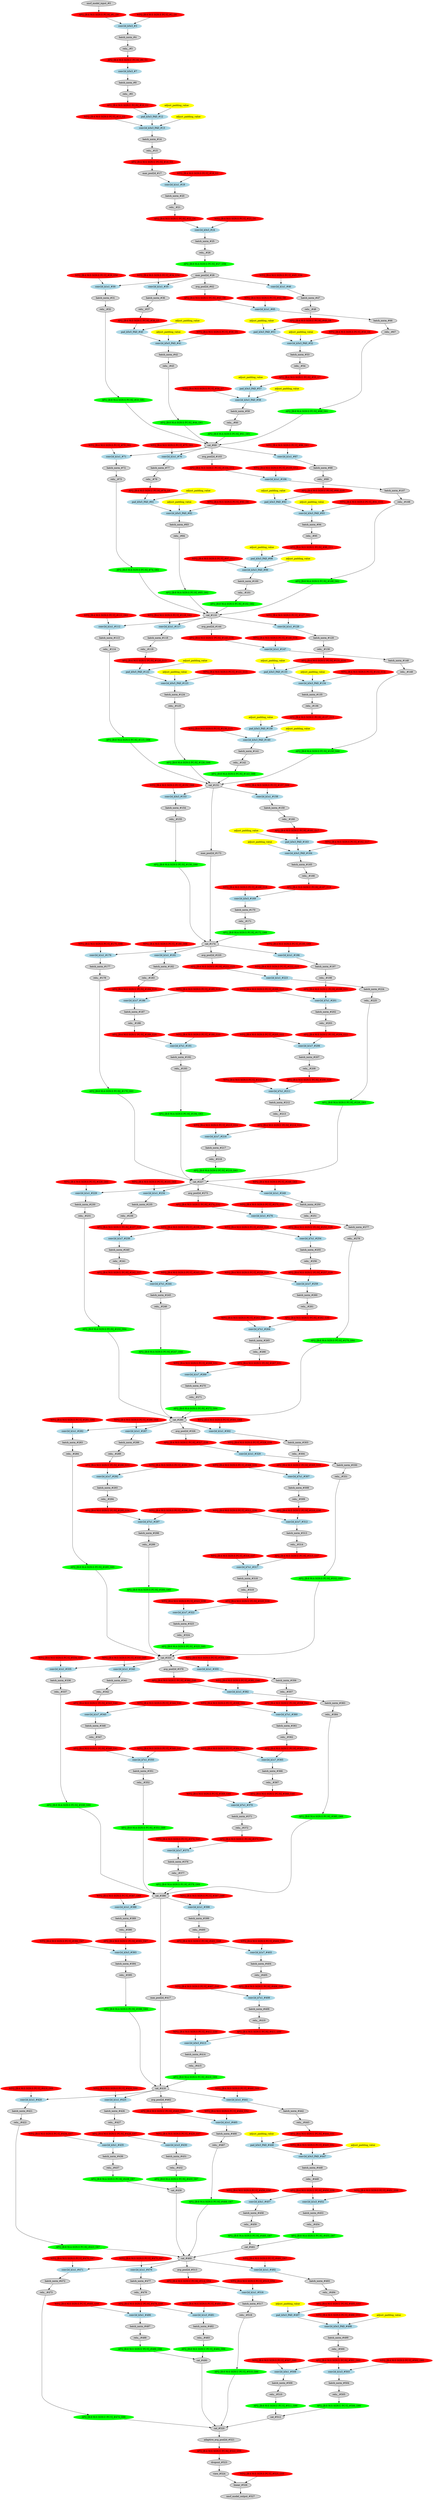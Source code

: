 strict digraph  {
"0 /nncf_model_input_0" [id=0, label="nncf_model_input_#0", style=filled, type=nncf_model_input];
"1 SymmetricQuantizer/symmetric_quantize_0" [color=red, id=1, label="AFQ_[B:4 M:S SGN:S PC:N]_#1_G0", style=filled, type=symmetric_quantize];
"2 Inception3/BasicConv2d[Conv2d_1a_3x3]/NNCFConv2d[conv]/ModuleDict[pre_ops]/UpdateWeight[0]/SymmetricQuantizer[op]/symmetric_quantize_0" [color=red, id=2, label="WFQ_[B:4 M:S SGN:S PC:Y]_#2_G0", style=filled, type=symmetric_quantize];
"3 Inception3/BasicConv2d[Conv2d_1a_3x3]/NNCFConv2d[conv]/conv2d_0" [color=lightblue, id=3, label="conv2d_k3x3_#3", style=filled, type=conv2d];
"4 Inception3/BasicConv2d[Conv2d_1a_3x3]/NNCFBatchNorm2d[bn]/batch_norm_0" [id=4, label="batch_norm_#4", style=filled, type=batch_norm];
"5 Inception3/BasicConv2d[Conv2d_1a_3x3]/relu__0" [id=5, label="relu__#5", style=filled, type=relu_];
"6 Inception3/BasicConv2d[Conv2d_1a_3x3]/SymmetricQuantizer/symmetric_quantize_0" [color=red, id=6, label="AFQ_[B:4 M:S SGN:U PC:N]_#6_G1", style=filled, type=symmetric_quantize];
"7 Inception3/BasicConv2d[Conv2d_2a_3x3]/NNCFConv2d[conv]/conv2d_0" [color=lightblue, id=7, label="conv2d_k3x3_#7", style=filled, type=conv2d];
"8 Inception3/BasicConv2d[Conv2d_2a_3x3]/NNCFBatchNorm2d[bn]/batch_norm_0" [id=8, label="batch_norm_#8", style=filled, type=batch_norm];
"9 Inception3/BasicConv2d[Conv2d_2a_3x3]/relu__0" [id=9, label="relu__#9", style=filled, type=relu_];
"10 Inception3/BasicConv2d[Conv2d_2a_3x3]/SymmetricQuantizer/symmetric_quantize_0" [color=red, id=10, label="AFQ_[B:4 M:S SGN:U PC:N]_#10_G2", style=filled, type=symmetric_quantize];
"11 Inception3/BasicConv2d[Conv2d_2b_3x3]/NNCFConv2d[conv]/ModuleDict[pre_ops]/UpdateWeight[1]/SymmetricQuantizer[op]/symmetric_quantize_0" [color=red, id=11, label="WFQ_[B:4 M:S SGN:S PC:Y]_#11_G2", style=filled, type=symmetric_quantize];
"12 Inception3/BasicConv2d[Conv2d_2b_3x3]/NNCFConv2d[conv]/pad_0" [color=lightblue, id=12, label="pad_k3x3_PAD_#12", style=filled, type=pad];
"12 Inception3/BasicConv2d[Conv2d_2b_3x3]/NNCFConv2d[conv]/pad_0_apad" [color=yellow, label=adjust_padding_value, style=filled, type=""];
"13 Inception3/BasicConv2d[Conv2d_2b_3x3]/NNCFConv2d[conv]/conv2d_0" [color=lightblue, id=13, label="conv2d_k3x3_PAD_#13", style=filled, type=conv2d];
"13 Inception3/BasicConv2d[Conv2d_2b_3x3]/NNCFConv2d[conv]/conv2d_0_apad" [color=yellow, label=adjust_padding_value, style=filled, type=""];
"14 Inception3/BasicConv2d[Conv2d_2b_3x3]/NNCFBatchNorm2d[bn]/batch_norm_0" [id=14, label="batch_norm_#14", style=filled, type=batch_norm];
"15 Inception3/BasicConv2d[Conv2d_2b_3x3]/relu__0" [id=15, label="relu__#15", style=filled, type=relu_];
"16 Inception3/BasicConv2d[Conv2d_2b_3x3]/SymmetricQuantizer/symmetric_quantize_0" [color=red, id=16, label="AFQ_[B:4 M:S SGN:U PC:N]_#16_G3", style=filled, type=symmetric_quantize];
"17 Inception3/max_pool2d_0" [id=17, label="max_pool2d_#17", style=filled, type=max_pool2d];
"18 Inception3/BasicConv2d[Conv2d_3b_1x1]/NNCFConv2d[conv]/ModuleDict[pre_ops]/UpdateWeight[0]/SymmetricQuantizer[op]/symmetric_quantize_0" [color=red, id=18, label="WFQ_[B:4 M:S SGN:S PC:Y]_#18_G3", style=filled, type=symmetric_quantize];
"19 Inception3/BasicConv2d[Conv2d_3b_1x1]/NNCFConv2d[conv]/conv2d_0" [color=lightblue, id=19, label="conv2d_k1x1_#19", style=filled, type=conv2d];
"20 Inception3/BasicConv2d[Conv2d_3b_1x1]/NNCFBatchNorm2d[bn]/batch_norm_0" [id=20, label="batch_norm_#20", style=filled, type=batch_norm];
"21 Inception3/BasicConv2d[Conv2d_3b_1x1]/relu__0" [id=21, label="relu__#21", style=filled, type=relu_];
"22 Inception3/BasicConv2d[Conv2d_3b_1x1]/SymmetricQuantizer/symmetric_quantize_0" [color=red, id=22, label="AFQ_[B:4 M:S SGN:U PC:N]_#22_G4", style=filled, type=symmetric_quantize];
"23 Inception3/BasicConv2d[Conv2d_4a_3x3]/NNCFConv2d[conv]/ModuleDict[pre_ops]/UpdateWeight[0]/SymmetricQuantizer[op]/symmetric_quantize_0" [color=red, id=23, label="WFQ_[B:4 M:S SGN:S PC:Y]_#23_G4", style=filled, type=symmetric_quantize];
"24 Inception3/BasicConv2d[Conv2d_4a_3x3]/NNCFConv2d[conv]/conv2d_0" [color=lightblue, id=24, label="conv2d_k3x3_#24", style=filled, type=conv2d];
"25 Inception3/BasicConv2d[Conv2d_4a_3x3]/NNCFBatchNorm2d[bn]/batch_norm_0" [id=25, label="batch_norm_#25", style=filled, type=batch_norm];
"26 Inception3/BasicConv2d[Conv2d_4a_3x3]/relu__0" [id=26, label="relu__#26", style=filled, type=relu_];
"27 Inception3/BasicConv2d[Conv2d_4a_3x3]/AsymmetricQuantizer/asymmetric_quantize_0" [color=green, id=27, label="AFQ_[B:8 M:A SGN:S PC:N]_#27_G56", style=filled, type=asymmetric_quantize];
"28 Inception3/max_pool2d_1" [id=28, label="max_pool2d_#28", style=filled, type=max_pool2d];
"29 Inception3/InceptionA[Mixed_5b]/BasicConv2d[branch1x1]/NNCFConv2d[conv]/ModuleDict[pre_ops]/UpdateWeight[0]/SymmetricQuantizer[op]/symmetric_quantize_0" [color=red, id=29, label="WFQ_[B:4 M:S SGN:S PC:Y]_#29_G56", style=filled, type=symmetric_quantize];
"30 Inception3/InceptionA[Mixed_5b]/BasicConv2d[branch1x1]/NNCFConv2d[conv]/conv2d_0" [color=lightblue, id=30, label="conv2d_k1x1_#30", style=filled, type=conv2d];
"31 Inception3/InceptionA[Mixed_5b]/BasicConv2d[branch1x1]/NNCFBatchNorm2d[bn]/batch_norm_0" [id=31, label="batch_norm_#31", style=filled, type=batch_norm];
"32 Inception3/InceptionA[Mixed_5b]/BasicConv2d[branch1x1]/relu__0" [id=32, label="relu__#32", style=filled, type=relu_];
"33 Inception3/InceptionA[Mixed_5b]/BasicConv2d[branch1x1]/AsymmetricQuantizer/asymmetric_quantize_0" [color=green, id=33, label="AFQ_[B:8 M:A SGN:S PC:N]_#33_G61", style=filled, type=asymmetric_quantize];
"34 Inception3/InceptionA[Mixed_5b]/BasicConv2d[branch5x5_1]/NNCFConv2d[conv]/ModuleDict[pre_ops]/UpdateWeight[0]/SymmetricQuantizer[op]/symmetric_quantize_0" [color=red, id=34, label="WFQ_[B:4 M:S SGN:S PC:Y]_#34_G56", style=filled, type=symmetric_quantize];
"35 Inception3/InceptionA[Mixed_5b]/BasicConv2d[branch5x5_1]/NNCFConv2d[conv]/conv2d_0" [color=lightblue, id=35, label="conv2d_k1x1_#35", style=filled, type=conv2d];
"36 Inception3/InceptionA[Mixed_5b]/BasicConv2d[branch5x5_1]/NNCFBatchNorm2d[bn]/batch_norm_0" [id=36, label="batch_norm_#36", style=filled, type=batch_norm];
"37 Inception3/InceptionA[Mixed_5b]/BasicConv2d[branch5x5_1]/relu__0" [id=37, label="relu__#37", style=filled, type=relu_];
"38 Inception3/InceptionA[Mixed_5b]/BasicConv2d[branch5x5_1]/SymmetricQuantizer/symmetric_quantize_0" [color=red, id=38, label="AFQ_[B:4 M:S SGN:U PC:N]_#38_G5", style=filled, type=symmetric_quantize];
"39 Inception3/InceptionA[Mixed_5b]/BasicConv2d[branch5x5_2]/NNCFConv2d[conv]/ModuleDict[pre_ops]/UpdateWeight[1]/SymmetricQuantizer[op]/symmetric_quantize_0" [color=red, id=39, label="WFQ_[B:4 M:S SGN:S PC:Y]_#39_G5", style=filled, type=symmetric_quantize];
"40 Inception3/InceptionA[Mixed_5b]/BasicConv2d[branch5x5_2]/NNCFConv2d[conv]/pad_0" [color=lightblue, id=40, label="pad_k5x5_PAD_#40", style=filled, type=pad];
"40 Inception3/InceptionA[Mixed_5b]/BasicConv2d[branch5x5_2]/NNCFConv2d[conv]/pad_0_apad" [color=yellow, label=adjust_padding_value, style=filled, type=""];
"41 Inception3/InceptionA[Mixed_5b]/BasicConv2d[branch5x5_2]/NNCFConv2d[conv]/conv2d_0" [color=lightblue, id=41, label="conv2d_k5x5_PAD_#41", style=filled, type=conv2d];
"41 Inception3/InceptionA[Mixed_5b]/BasicConv2d[branch5x5_2]/NNCFConv2d[conv]/conv2d_0_apad" [color=yellow, label=adjust_padding_value, style=filled, type=""];
"42 Inception3/InceptionA[Mixed_5b]/BasicConv2d[branch5x5_2]/NNCFBatchNorm2d[bn]/batch_norm_0" [id=42, label="batch_norm_#42", style=filled, type=batch_norm];
"43 Inception3/InceptionA[Mixed_5b]/BasicConv2d[branch5x5_2]/relu__0" [id=43, label="relu__#43", style=filled, type=relu_];
"44 Inception3/InceptionA[Mixed_5b]/BasicConv2d[branch5x5_2]/AsymmetricQuantizer/asymmetric_quantize_0" [color=green, id=44, label="AFQ_[B:8 M:A SGN:S PC:N]_#44_G61", style=filled, type=asymmetric_quantize];
"45 Inception3/InceptionA[Mixed_5b]/BasicConv2d[branch3x3dbl_1]/NNCFConv2d[conv]/ModuleDict[pre_ops]/UpdateWeight[0]/SymmetricQuantizer[op]/symmetric_quantize_0" [color=red, id=45, label="WFQ_[B:4 M:S SGN:S PC:Y]_#45_G56", style=filled, type=symmetric_quantize];
"46 Inception3/InceptionA[Mixed_5b]/BasicConv2d[branch3x3dbl_1]/NNCFConv2d[conv]/conv2d_0" [color=lightblue, id=46, label="conv2d_k1x1_#46", style=filled, type=conv2d];
"47 Inception3/InceptionA[Mixed_5b]/BasicConv2d[branch3x3dbl_1]/NNCFBatchNorm2d[bn]/batch_norm_0" [id=47, label="batch_norm_#47", style=filled, type=batch_norm];
"48 Inception3/InceptionA[Mixed_5b]/BasicConv2d[branch3x3dbl_1]/relu__0" [id=48, label="relu__#48", style=filled, type=relu_];
"49 Inception3/InceptionA[Mixed_5b]/BasicConv2d[branch3x3dbl_1]/SymmetricQuantizer/symmetric_quantize_0" [color=red, id=49, label="AFQ_[B:4 M:S SGN:U PC:N]_#49_G6", style=filled, type=symmetric_quantize];
"50 Inception3/InceptionA[Mixed_5b]/BasicConv2d[branch3x3dbl_2]/NNCFConv2d[conv]/ModuleDict[pre_ops]/UpdateWeight[1]/SymmetricQuantizer[op]/symmetric_quantize_0" [color=red, id=50, label="WFQ_[B:4 M:S SGN:S PC:Y]_#50_G6", style=filled, type=symmetric_quantize];
"51 Inception3/InceptionA[Mixed_5b]/BasicConv2d[branch3x3dbl_2]/NNCFConv2d[conv]/pad_0" [color=lightblue, id=51, label="pad_k3x3_PAD_#51", style=filled, type=pad];
"51 Inception3/InceptionA[Mixed_5b]/BasicConv2d[branch3x3dbl_2]/NNCFConv2d[conv]/pad_0_apad" [color=yellow, label=adjust_padding_value, style=filled, type=""];
"52 Inception3/InceptionA[Mixed_5b]/BasicConv2d[branch3x3dbl_2]/NNCFConv2d[conv]/conv2d_0" [color=lightblue, id=52, label="conv2d_k3x3_PAD_#52", style=filled, type=conv2d];
"52 Inception3/InceptionA[Mixed_5b]/BasicConv2d[branch3x3dbl_2]/NNCFConv2d[conv]/conv2d_0_apad" [color=yellow, label=adjust_padding_value, style=filled, type=""];
"53 Inception3/InceptionA[Mixed_5b]/BasicConv2d[branch3x3dbl_2]/NNCFBatchNorm2d[bn]/batch_norm_0" [id=53, label="batch_norm_#53", style=filled, type=batch_norm];
"54 Inception3/InceptionA[Mixed_5b]/BasicConv2d[branch3x3dbl_2]/relu__0" [id=54, label="relu__#54", style=filled, type=relu_];
"55 Inception3/InceptionA[Mixed_5b]/BasicConv2d[branch3x3dbl_2]/SymmetricQuantizer/symmetric_quantize_0" [color=red, id=55, label="AFQ_[B:4 M:S SGN:U PC:N]_#55_G7", style=filled, type=symmetric_quantize];
"56 Inception3/InceptionA[Mixed_5b]/BasicConv2d[branch3x3dbl_3]/NNCFConv2d[conv]/ModuleDict[pre_ops]/UpdateWeight[1]/SymmetricQuantizer[op]/symmetric_quantize_0" [color=red, id=56, label="WFQ_[B:4 M:S SGN:S PC:Y]_#56_G7", style=filled, type=symmetric_quantize];
"57 Inception3/InceptionA[Mixed_5b]/BasicConv2d[branch3x3dbl_3]/NNCFConv2d[conv]/pad_0" [color=lightblue, id=57, label="pad_k3x3_PAD_#57", style=filled, type=pad];
"57 Inception3/InceptionA[Mixed_5b]/BasicConv2d[branch3x3dbl_3]/NNCFConv2d[conv]/pad_0_apad" [color=yellow, label=adjust_padding_value, style=filled, type=""];
"58 Inception3/InceptionA[Mixed_5b]/BasicConv2d[branch3x3dbl_3]/NNCFConv2d[conv]/conv2d_0" [color=lightblue, id=58, label="conv2d_k3x3_PAD_#58", style=filled, type=conv2d];
"58 Inception3/InceptionA[Mixed_5b]/BasicConv2d[branch3x3dbl_3]/NNCFConv2d[conv]/conv2d_0_apad" [color=yellow, label=adjust_padding_value, style=filled, type=""];
"59 Inception3/InceptionA[Mixed_5b]/BasicConv2d[branch3x3dbl_3]/NNCFBatchNorm2d[bn]/batch_norm_0" [id=59, label="batch_norm_#59", style=filled, type=batch_norm];
"60 Inception3/InceptionA[Mixed_5b]/BasicConv2d[branch3x3dbl_3]/relu__0" [id=60, label="relu__#60", style=filled, type=relu_];
"61 Inception3/InceptionA[Mixed_5b]/BasicConv2d[branch3x3dbl_3]/AsymmetricQuantizer/asymmetric_quantize_0" [color=green, id=61, label="AFQ_[B:8 M:A SGN:S PC:N]_#61_G61", style=filled, type=asymmetric_quantize];
"62 Inception3/InceptionA[Mixed_5b]/avg_pool2d_0" [id=62, label="avg_pool2d_#62", style=filled, type=avg_pool2d];
"63 Inception3/InceptionA[Mixed_5b]/SymmetricQuantizer/symmetric_quantize_0" [color=red, id=63, label="AFQ_[B:4 M:S SGN:U PC:N]_#63_G8", style=filled, type=symmetric_quantize];
"64 Inception3/InceptionA[Mixed_5b]/BasicConv2d[branch_pool]/NNCFConv2d[conv]/ModuleDict[pre_ops]/UpdateWeight[0]/SymmetricQuantizer[op]/symmetric_quantize_0" [color=red, id=64, label="WFQ_[B:4 M:S SGN:S PC:Y]_#64_G8", style=filled, type=symmetric_quantize];
"65 Inception3/InceptionA[Mixed_5b]/BasicConv2d[branch_pool]/NNCFConv2d[conv]/conv2d_0" [color=lightblue, id=65, label="conv2d_k1x1_#65", style=filled, type=conv2d];
"66 Inception3/InceptionA[Mixed_5b]/BasicConv2d[branch_pool]/NNCFBatchNorm2d[bn]/batch_norm_0" [id=66, label="batch_norm_#66", style=filled, type=batch_norm];
"67 Inception3/InceptionA[Mixed_5b]/BasicConv2d[branch_pool]/relu__0" [id=67, label="relu__#67", style=filled, type=relu_];
"68 Inception3/InceptionA[Mixed_5b]/BasicConv2d[branch_pool]/AsymmetricQuantizer/asymmetric_quantize_0" [color=green, id=68, label="AFQ_[B:8 M:A SGN:S PC:N]_#68_G61", style=filled, type=asymmetric_quantize];
"69 Inception3/InceptionA[Mixed_5b]/cat_0" [id=69, label="cat_#69", style=filled, type=cat];
"70 Inception3/InceptionA[Mixed_5c]/BasicConv2d[branch1x1]/NNCFConv2d[conv]/ModuleDict[pre_ops]/UpdateWeight[0]/SymmetricQuantizer[op]/symmetric_quantize_0" [color=red, id=70, label="WFQ_[B:4 M:S SGN:S PC:Y]_#70_G61", style=filled, type=symmetric_quantize];
"71 Inception3/InceptionA[Mixed_5c]/BasicConv2d[branch1x1]/NNCFConv2d[conv]/conv2d_0" [color=lightblue, id=71, label="conv2d_k1x1_#71", style=filled, type=conv2d];
"72 Inception3/InceptionA[Mixed_5c]/BasicConv2d[branch1x1]/NNCFBatchNorm2d[bn]/batch_norm_0" [id=72, label="batch_norm_#72", style=filled, type=batch_norm];
"73 Inception3/InceptionA[Mixed_5c]/BasicConv2d[branch1x1]/relu__0" [id=73, label="relu__#73", style=filled, type=relu_];
"74 Inception3/InceptionA[Mixed_5c]/BasicConv2d[branch1x1]/AsymmetricQuantizer/asymmetric_quantize_0" [color=green, id=74, label="AFQ_[B:8 M:A SGN:S PC:N]_#74_G62", style=filled, type=asymmetric_quantize];
"75 Inception3/InceptionA[Mixed_5c]/BasicConv2d[branch5x5_1]/NNCFConv2d[conv]/ModuleDict[pre_ops]/UpdateWeight[0]/SymmetricQuantizer[op]/symmetric_quantize_0" [color=red, id=75, label="WFQ_[B:4 M:S SGN:S PC:Y]_#75_G61", style=filled, type=symmetric_quantize];
"76 Inception3/InceptionA[Mixed_5c]/BasicConv2d[branch5x5_1]/NNCFConv2d[conv]/conv2d_0" [color=lightblue, id=76, label="conv2d_k1x1_#76", style=filled, type=conv2d];
"77 Inception3/InceptionA[Mixed_5c]/BasicConv2d[branch5x5_1]/NNCFBatchNorm2d[bn]/batch_norm_0" [id=77, label="batch_norm_#77", style=filled, type=batch_norm];
"78 Inception3/InceptionA[Mixed_5c]/BasicConv2d[branch5x5_1]/relu__0" [id=78, label="relu__#78", style=filled, type=relu_];
"79 Inception3/InceptionA[Mixed_5c]/BasicConv2d[branch5x5_1]/SymmetricQuantizer/symmetric_quantize_0" [color=red, id=79, label="AFQ_[B:4 M:S SGN:U PC:N]_#79_G9", style=filled, type=symmetric_quantize];
"80 Inception3/InceptionA[Mixed_5c]/BasicConv2d[branch5x5_2]/NNCFConv2d[conv]/ModuleDict[pre_ops]/UpdateWeight[1]/SymmetricQuantizer[op]/symmetric_quantize_0" [color=red, id=80, label="WFQ_[B:4 M:S SGN:S PC:Y]_#80_G9", style=filled, type=symmetric_quantize];
"81 Inception3/InceptionA[Mixed_5c]/BasicConv2d[branch5x5_2]/NNCFConv2d[conv]/pad_0" [color=lightblue, id=81, label="pad_k5x5_PAD_#81", style=filled, type=pad];
"81 Inception3/InceptionA[Mixed_5c]/BasicConv2d[branch5x5_2]/NNCFConv2d[conv]/pad_0_apad" [color=yellow, label=adjust_padding_value, style=filled, type=""];
"82 Inception3/InceptionA[Mixed_5c]/BasicConv2d[branch5x5_2]/NNCFConv2d[conv]/conv2d_0" [color=lightblue, id=82, label="conv2d_k5x5_PAD_#82", style=filled, type=conv2d];
"82 Inception3/InceptionA[Mixed_5c]/BasicConv2d[branch5x5_2]/NNCFConv2d[conv]/conv2d_0_apad" [color=yellow, label=adjust_padding_value, style=filled, type=""];
"83 Inception3/InceptionA[Mixed_5c]/BasicConv2d[branch5x5_2]/NNCFBatchNorm2d[bn]/batch_norm_0" [id=83, label="batch_norm_#83", style=filled, type=batch_norm];
"84 Inception3/InceptionA[Mixed_5c]/BasicConv2d[branch5x5_2]/relu__0" [id=84, label="relu__#84", style=filled, type=relu_];
"85 Inception3/InceptionA[Mixed_5c]/BasicConv2d[branch5x5_2]/AsymmetricQuantizer/asymmetric_quantize_0" [color=green, id=85, label="AFQ_[B:8 M:A SGN:S PC:N]_#85_G62", style=filled, type=asymmetric_quantize];
"86 Inception3/InceptionA[Mixed_5c]/BasicConv2d[branch3x3dbl_1]/NNCFConv2d[conv]/ModuleDict[pre_ops]/UpdateWeight[0]/SymmetricQuantizer[op]/symmetric_quantize_0" [color=red, id=86, label="WFQ_[B:4 M:S SGN:S PC:Y]_#86_G61", style=filled, type=symmetric_quantize];
"87 Inception3/InceptionA[Mixed_5c]/BasicConv2d[branch3x3dbl_1]/NNCFConv2d[conv]/conv2d_0" [color=lightblue, id=87, label="conv2d_k1x1_#87", style=filled, type=conv2d];
"88 Inception3/InceptionA[Mixed_5c]/BasicConv2d[branch3x3dbl_1]/NNCFBatchNorm2d[bn]/batch_norm_0" [id=88, label="batch_norm_#88", style=filled, type=batch_norm];
"89 Inception3/InceptionA[Mixed_5c]/BasicConv2d[branch3x3dbl_1]/relu__0" [id=89, label="relu__#89", style=filled, type=relu_];
"90 Inception3/InceptionA[Mixed_5c]/BasicConv2d[branch3x3dbl_1]/SymmetricQuantizer/symmetric_quantize_0" [color=red, id=90, label="AFQ_[B:4 M:S SGN:U PC:N]_#90_G10", style=filled, type=symmetric_quantize];
"91 Inception3/InceptionA[Mixed_5c]/BasicConv2d[branch3x3dbl_2]/NNCFConv2d[conv]/ModuleDict[pre_ops]/UpdateWeight[1]/SymmetricQuantizer[op]/symmetric_quantize_0" [color=red, id=91, label="WFQ_[B:4 M:S SGN:S PC:Y]_#91_G10", style=filled, type=symmetric_quantize];
"92 Inception3/InceptionA[Mixed_5c]/BasicConv2d[branch3x3dbl_2]/NNCFConv2d[conv]/pad_0" [color=lightblue, id=92, label="pad_k3x3_PAD_#92", style=filled, type=pad];
"92 Inception3/InceptionA[Mixed_5c]/BasicConv2d[branch3x3dbl_2]/NNCFConv2d[conv]/pad_0_apad" [color=yellow, label=adjust_padding_value, style=filled, type=""];
"93 Inception3/InceptionA[Mixed_5c]/BasicConv2d[branch3x3dbl_2]/NNCFConv2d[conv]/conv2d_0" [color=lightblue, id=93, label="conv2d_k3x3_PAD_#93", style=filled, type=conv2d];
"93 Inception3/InceptionA[Mixed_5c]/BasicConv2d[branch3x3dbl_2]/NNCFConv2d[conv]/conv2d_0_apad" [color=yellow, label=adjust_padding_value, style=filled, type=""];
"94 Inception3/InceptionA[Mixed_5c]/BasicConv2d[branch3x3dbl_2]/NNCFBatchNorm2d[bn]/batch_norm_0" [id=94, label="batch_norm_#94", style=filled, type=batch_norm];
"95 Inception3/InceptionA[Mixed_5c]/BasicConv2d[branch3x3dbl_2]/relu__0" [id=95, label="relu__#95", style=filled, type=relu_];
"96 Inception3/InceptionA[Mixed_5c]/BasicConv2d[branch3x3dbl_2]/SymmetricQuantizer/symmetric_quantize_0" [color=red, id=96, label="AFQ_[B:4 M:S SGN:U PC:N]_#96_G11", style=filled, type=symmetric_quantize];
"97 Inception3/InceptionA[Mixed_5c]/BasicConv2d[branch3x3dbl_3]/NNCFConv2d[conv]/ModuleDict[pre_ops]/UpdateWeight[1]/SymmetricQuantizer[op]/symmetric_quantize_0" [color=red, id=97, label="WFQ_[B:4 M:S SGN:S PC:Y]_#97_G11", style=filled, type=symmetric_quantize];
"98 Inception3/InceptionA[Mixed_5c]/BasicConv2d[branch3x3dbl_3]/NNCFConv2d[conv]/pad_0" [color=lightblue, id=98, label="pad_k3x3_PAD_#98", style=filled, type=pad];
"98 Inception3/InceptionA[Mixed_5c]/BasicConv2d[branch3x3dbl_3]/NNCFConv2d[conv]/pad_0_apad" [color=yellow, label=adjust_padding_value, style=filled, type=""];
"99 Inception3/InceptionA[Mixed_5c]/BasicConv2d[branch3x3dbl_3]/NNCFConv2d[conv]/conv2d_0" [color=lightblue, id=99, label="conv2d_k3x3_PAD_#99", style=filled, type=conv2d];
"99 Inception3/InceptionA[Mixed_5c]/BasicConv2d[branch3x3dbl_3]/NNCFConv2d[conv]/conv2d_0_apad" [color=yellow, label=adjust_padding_value, style=filled, type=""];
"100 Inception3/InceptionA[Mixed_5c]/BasicConv2d[branch3x3dbl_3]/NNCFBatchNorm2d[bn]/batch_norm_0" [id=100, label="batch_norm_#100", style=filled, type=batch_norm];
"101 Inception3/InceptionA[Mixed_5c]/BasicConv2d[branch3x3dbl_3]/relu__0" [id=101, label="relu__#101", style=filled, type=relu_];
"102 Inception3/InceptionA[Mixed_5c]/BasicConv2d[branch3x3dbl_3]/AsymmetricQuantizer/asymmetric_quantize_0" [color=green, id=102, label="AFQ_[B:8 M:A SGN:S PC:N]_#102_G62", style=filled, type=asymmetric_quantize];
"103 Inception3/InceptionA[Mixed_5c]/avg_pool2d_0" [id=103, label="avg_pool2d_#103", style=filled, type=avg_pool2d];
"104 Inception3/InceptionA[Mixed_5c]/SymmetricQuantizer/symmetric_quantize_0" [color=red, id=104, label="AFQ_[B:4 M:S SGN:U PC:N]_#104_G12", style=filled, type=symmetric_quantize];
"105 Inception3/InceptionA[Mixed_5c]/BasicConv2d[branch_pool]/NNCFConv2d[conv]/ModuleDict[pre_ops]/UpdateWeight[0]/SymmetricQuantizer[op]/symmetric_quantize_0" [color=red, id=105, label="WFQ_[B:4 M:S SGN:S PC:Y]_#105_G12", style=filled, type=symmetric_quantize];
"106 Inception3/InceptionA[Mixed_5c]/BasicConv2d[branch_pool]/NNCFConv2d[conv]/conv2d_0" [color=lightblue, id=106, label="conv2d_k1x1_#106", style=filled, type=conv2d];
"107 Inception3/InceptionA[Mixed_5c]/BasicConv2d[branch_pool]/NNCFBatchNorm2d[bn]/batch_norm_0" [id=107, label="batch_norm_#107", style=filled, type=batch_norm];
"108 Inception3/InceptionA[Mixed_5c]/BasicConv2d[branch_pool]/relu__0" [id=108, label="relu__#108", style=filled, type=relu_];
"109 Inception3/InceptionA[Mixed_5c]/BasicConv2d[branch_pool]/AsymmetricQuantizer/asymmetric_quantize_0" [color=green, id=109, label="AFQ_[B:8 M:A SGN:S PC:N]_#109_G62", style=filled, type=asymmetric_quantize];
"110 Inception3/InceptionA[Mixed_5c]/cat_0" [id=110, label="cat_#110", style=filled, type=cat];
"111 Inception3/InceptionA[Mixed_5d]/BasicConv2d[branch1x1]/NNCFConv2d[conv]/ModuleDict[pre_ops]/UpdateWeight[0]/SymmetricQuantizer[op]/symmetric_quantize_0" [color=red, id=111, label="WFQ_[B:4 M:S SGN:S PC:Y]_#111_G62", style=filled, type=symmetric_quantize];
"112 Inception3/InceptionA[Mixed_5d]/BasicConv2d[branch1x1]/NNCFConv2d[conv]/conv2d_0" [color=lightblue, id=112, label="conv2d_k1x1_#112", style=filled, type=conv2d];
"113 Inception3/InceptionA[Mixed_5d]/BasicConv2d[branch1x1]/NNCFBatchNorm2d[bn]/batch_norm_0" [id=113, label="batch_norm_#113", style=filled, type=batch_norm];
"114 Inception3/InceptionA[Mixed_5d]/BasicConv2d[branch1x1]/relu__0" [id=114, label="relu__#114", style=filled, type=relu_];
"115 Inception3/InceptionA[Mixed_5d]/BasicConv2d[branch1x1]/AsymmetricQuantizer/asymmetric_quantize_0" [color=green, id=115, label="AFQ_[B:8 M:A SGN:S PC:N]_#115_G68", style=filled, type=asymmetric_quantize];
"116 Inception3/InceptionA[Mixed_5d]/BasicConv2d[branch5x5_1]/NNCFConv2d[conv]/ModuleDict[pre_ops]/UpdateWeight[0]/SymmetricQuantizer[op]/symmetric_quantize_0" [color=red, id=116, label="WFQ_[B:4 M:S SGN:S PC:Y]_#116_G62", style=filled, type=symmetric_quantize];
"117 Inception3/InceptionA[Mixed_5d]/BasicConv2d[branch5x5_1]/NNCFConv2d[conv]/conv2d_0" [color=lightblue, id=117, label="conv2d_k1x1_#117", style=filled, type=conv2d];
"118 Inception3/InceptionA[Mixed_5d]/BasicConv2d[branch5x5_1]/NNCFBatchNorm2d[bn]/batch_norm_0" [id=118, label="batch_norm_#118", style=filled, type=batch_norm];
"119 Inception3/InceptionA[Mixed_5d]/BasicConv2d[branch5x5_1]/relu__0" [id=119, label="relu__#119", style=filled, type=relu_];
"120 Inception3/InceptionA[Mixed_5d]/BasicConv2d[branch5x5_1]/SymmetricQuantizer/symmetric_quantize_0" [color=red, id=120, label="AFQ_[B:4 M:S SGN:U PC:N]_#120_G13", style=filled, type=symmetric_quantize];
"121 Inception3/InceptionA[Mixed_5d]/BasicConv2d[branch5x5_2]/NNCFConv2d[conv]/ModuleDict[pre_ops]/UpdateWeight[1]/SymmetricQuantizer[op]/symmetric_quantize_0" [color=red, id=121, label="WFQ_[B:4 M:S SGN:S PC:Y]_#121_G13", style=filled, type=symmetric_quantize];
"122 Inception3/InceptionA[Mixed_5d]/BasicConv2d[branch5x5_2]/NNCFConv2d[conv]/pad_0" [color=lightblue, id=122, label="pad_k5x5_PAD_#122", style=filled, type=pad];
"122 Inception3/InceptionA[Mixed_5d]/BasicConv2d[branch5x5_2]/NNCFConv2d[conv]/pad_0_apad" [color=yellow, label=adjust_padding_value, style=filled, type=""];
"123 Inception3/InceptionA[Mixed_5d]/BasicConv2d[branch5x5_2]/NNCFConv2d[conv]/conv2d_0" [color=lightblue, id=123, label="conv2d_k5x5_PAD_#123", style=filled, type=conv2d];
"123 Inception3/InceptionA[Mixed_5d]/BasicConv2d[branch5x5_2]/NNCFConv2d[conv]/conv2d_0_apad" [color=yellow, label=adjust_padding_value, style=filled, type=""];
"124 Inception3/InceptionA[Mixed_5d]/BasicConv2d[branch5x5_2]/NNCFBatchNorm2d[bn]/batch_norm_0" [id=124, label="batch_norm_#124", style=filled, type=batch_norm];
"125 Inception3/InceptionA[Mixed_5d]/BasicConv2d[branch5x5_2]/relu__0" [id=125, label="relu__#125", style=filled, type=relu_];
"126 Inception3/InceptionA[Mixed_5d]/BasicConv2d[branch5x5_2]/AsymmetricQuantizer/asymmetric_quantize_0" [color=green, id=126, label="AFQ_[B:8 M:A SGN:S PC:N]_#126_G68", style=filled, type=asymmetric_quantize];
"127 Inception3/InceptionA[Mixed_5d]/BasicConv2d[branch3x3dbl_1]/NNCFConv2d[conv]/ModuleDict[pre_ops]/UpdateWeight[0]/SymmetricQuantizer[op]/symmetric_quantize_0" [color=red, id=127, label="WFQ_[B:4 M:S SGN:S PC:Y]_#127_G62", style=filled, type=symmetric_quantize];
"128 Inception3/InceptionA[Mixed_5d]/BasicConv2d[branch3x3dbl_1]/NNCFConv2d[conv]/conv2d_0" [color=lightblue, id=128, label="conv2d_k1x1_#128", style=filled, type=conv2d];
"129 Inception3/InceptionA[Mixed_5d]/BasicConv2d[branch3x3dbl_1]/NNCFBatchNorm2d[bn]/batch_norm_0" [id=129, label="batch_norm_#129", style=filled, type=batch_norm];
"130 Inception3/InceptionA[Mixed_5d]/BasicConv2d[branch3x3dbl_1]/relu__0" [id=130, label="relu__#130", style=filled, type=relu_];
"131 Inception3/InceptionA[Mixed_5d]/BasicConv2d[branch3x3dbl_1]/SymmetricQuantizer/symmetric_quantize_0" [color=red, id=131, label="AFQ_[B:4 M:S SGN:U PC:N]_#131_G14", style=filled, type=symmetric_quantize];
"132 Inception3/InceptionA[Mixed_5d]/BasicConv2d[branch3x3dbl_2]/NNCFConv2d[conv]/ModuleDict[pre_ops]/UpdateWeight[1]/SymmetricQuantizer[op]/symmetric_quantize_0" [color=red, id=132, label="WFQ_[B:4 M:S SGN:S PC:Y]_#132_G14", style=filled, type=symmetric_quantize];
"133 Inception3/InceptionA[Mixed_5d]/BasicConv2d[branch3x3dbl_2]/NNCFConv2d[conv]/pad_0" [color=lightblue, id=133, label="pad_k3x3_PAD_#133", style=filled, type=pad];
"133 Inception3/InceptionA[Mixed_5d]/BasicConv2d[branch3x3dbl_2]/NNCFConv2d[conv]/pad_0_apad" [color=yellow, label=adjust_padding_value, style=filled, type=""];
"134 Inception3/InceptionA[Mixed_5d]/BasicConv2d[branch3x3dbl_2]/NNCFConv2d[conv]/conv2d_0" [color=lightblue, id=134, label="conv2d_k3x3_PAD_#134", style=filled, type=conv2d];
"134 Inception3/InceptionA[Mixed_5d]/BasicConv2d[branch3x3dbl_2]/NNCFConv2d[conv]/conv2d_0_apad" [color=yellow, label=adjust_padding_value, style=filled, type=""];
"135 Inception3/InceptionA[Mixed_5d]/BasicConv2d[branch3x3dbl_2]/NNCFBatchNorm2d[bn]/batch_norm_0" [id=135, label="batch_norm_#135", style=filled, type=batch_norm];
"136 Inception3/InceptionA[Mixed_5d]/BasicConv2d[branch3x3dbl_2]/relu__0" [id=136, label="relu__#136", style=filled, type=relu_];
"137 Inception3/InceptionA[Mixed_5d]/BasicConv2d[branch3x3dbl_2]/SymmetricQuantizer/symmetric_quantize_0" [color=red, id=137, label="AFQ_[B:4 M:S SGN:U PC:N]_#137_G15", style=filled, type=symmetric_quantize];
"138 Inception3/InceptionA[Mixed_5d]/BasicConv2d[branch3x3dbl_3]/NNCFConv2d[conv]/ModuleDict[pre_ops]/UpdateWeight[1]/SymmetricQuantizer[op]/symmetric_quantize_0" [color=red, id=138, label="WFQ_[B:4 M:S SGN:S PC:Y]_#138_G15", style=filled, type=symmetric_quantize];
"139 Inception3/InceptionA[Mixed_5d]/BasicConv2d[branch3x3dbl_3]/NNCFConv2d[conv]/pad_0" [color=lightblue, id=139, label="pad_k3x3_PAD_#139", style=filled, type=pad];
"139 Inception3/InceptionA[Mixed_5d]/BasicConv2d[branch3x3dbl_3]/NNCFConv2d[conv]/pad_0_apad" [color=yellow, label=adjust_padding_value, style=filled, type=""];
"140 Inception3/InceptionA[Mixed_5d]/BasicConv2d[branch3x3dbl_3]/NNCFConv2d[conv]/conv2d_0" [color=lightblue, id=140, label="conv2d_k3x3_PAD_#140", style=filled, type=conv2d];
"140 Inception3/InceptionA[Mixed_5d]/BasicConv2d[branch3x3dbl_3]/NNCFConv2d[conv]/conv2d_0_apad" [color=yellow, label=adjust_padding_value, style=filled, type=""];
"141 Inception3/InceptionA[Mixed_5d]/BasicConv2d[branch3x3dbl_3]/NNCFBatchNorm2d[bn]/batch_norm_0" [id=141, label="batch_norm_#141", style=filled, type=batch_norm];
"142 Inception3/InceptionA[Mixed_5d]/BasicConv2d[branch3x3dbl_3]/relu__0" [id=142, label="relu__#142", style=filled, type=relu_];
"143 Inception3/InceptionA[Mixed_5d]/BasicConv2d[branch3x3dbl_3]/AsymmetricQuantizer/asymmetric_quantize_0" [color=green, id=143, label="AFQ_[B:8 M:A SGN:S PC:N]_#143_G68", style=filled, type=asymmetric_quantize];
"144 Inception3/InceptionA[Mixed_5d]/avg_pool2d_0" [id=144, label="avg_pool2d_#144", style=filled, type=avg_pool2d];
"145 Inception3/InceptionA[Mixed_5d]/SymmetricQuantizer/symmetric_quantize_0" [color=red, id=145, label="AFQ_[B:4 M:S SGN:U PC:N]_#145_G16", style=filled, type=symmetric_quantize];
"146 Inception3/InceptionA[Mixed_5d]/BasicConv2d[branch_pool]/NNCFConv2d[conv]/ModuleDict[pre_ops]/UpdateWeight[0]/SymmetricQuantizer[op]/symmetric_quantize_0" [color=red, id=146, label="WFQ_[B:4 M:S SGN:S PC:Y]_#146_G16", style=filled, type=symmetric_quantize];
"147 Inception3/InceptionA[Mixed_5d]/BasicConv2d[branch_pool]/NNCFConv2d[conv]/conv2d_0" [color=lightblue, id=147, label="conv2d_k1x1_#147", style=filled, type=conv2d];
"148 Inception3/InceptionA[Mixed_5d]/BasicConv2d[branch_pool]/NNCFBatchNorm2d[bn]/batch_norm_0" [id=148, label="batch_norm_#148", style=filled, type=batch_norm];
"149 Inception3/InceptionA[Mixed_5d]/BasicConv2d[branch_pool]/relu__0" [id=149, label="relu__#149", style=filled, type=relu_];
"150 Inception3/InceptionA[Mixed_5d]/BasicConv2d[branch_pool]/AsymmetricQuantizer/asymmetric_quantize_0" [color=green, id=150, label="AFQ_[B:8 M:A SGN:S PC:N]_#150_G68", style=filled, type=asymmetric_quantize];
"151 Inception3/InceptionA[Mixed_5d]/cat_0" [id=151, label="cat_#151", style=filled, type=cat];
"152 Inception3/InceptionB[Mixed_6a]/BasicConv2d[branch3x3]/NNCFConv2d[conv]/ModuleDict[pre_ops]/UpdateWeight[0]/SymmetricQuantizer[op]/symmetric_quantize_0" [color=red, id=152, label="WFQ_[B:4 M:S SGN:S PC:Y]_#152_G68", style=filled, type=symmetric_quantize];
"153 Inception3/InceptionB[Mixed_6a]/BasicConv2d[branch3x3]/NNCFConv2d[conv]/conv2d_0" [color=lightblue, id=153, label="conv2d_k3x3_#153", style=filled, type=conv2d];
"154 Inception3/InceptionB[Mixed_6a]/BasicConv2d[branch3x3]/NNCFBatchNorm2d[bn]/batch_norm_0" [id=154, label="batch_norm_#154", style=filled, type=batch_norm];
"155 Inception3/InceptionB[Mixed_6a]/BasicConv2d[branch3x3]/relu__0" [id=155, label="relu__#155", style=filled, type=relu_];
"156 Inception3/InceptionB[Mixed_6a]/BasicConv2d[branch3x3]/AsymmetricQuantizer/asymmetric_quantize_0" [color=green, id=156, label="AFQ_[B:8 M:A SGN:S PC:N]_#156_G68", style=filled, type=asymmetric_quantize];
"157 Inception3/InceptionB[Mixed_6a]/BasicConv2d[branch3x3dbl_1]/NNCFConv2d[conv]/ModuleDict[pre_ops]/UpdateWeight[0]/SymmetricQuantizer[op]/symmetric_quantize_0" [color=red, id=157, label="WFQ_[B:4 M:S SGN:S PC:Y]_#157_G68", style=filled, type=symmetric_quantize];
"158 Inception3/InceptionB[Mixed_6a]/BasicConv2d[branch3x3dbl_1]/NNCFConv2d[conv]/conv2d_0" [color=lightblue, id=158, label="conv2d_k1x1_#158", style=filled, type=conv2d];
"159 Inception3/InceptionB[Mixed_6a]/BasicConv2d[branch3x3dbl_1]/NNCFBatchNorm2d[bn]/batch_norm_0" [id=159, label="batch_norm_#159", style=filled, type=batch_norm];
"160 Inception3/InceptionB[Mixed_6a]/BasicConv2d[branch3x3dbl_1]/relu__0" [id=160, label="relu__#160", style=filled, type=relu_];
"161 Inception3/InceptionB[Mixed_6a]/BasicConv2d[branch3x3dbl_1]/SymmetricQuantizer/symmetric_quantize_0" [color=red, id=161, label="AFQ_[B:4 M:S SGN:U PC:N]_#161_G17", style=filled, type=symmetric_quantize];
"162 Inception3/InceptionB[Mixed_6a]/BasicConv2d[branch3x3dbl_2]/NNCFConv2d[conv]/ModuleDict[pre_ops]/UpdateWeight[1]/SymmetricQuantizer[op]/symmetric_quantize_0" [color=red, id=162, label="WFQ_[B:4 M:S SGN:S PC:Y]_#162_G17", style=filled, type=symmetric_quantize];
"163 Inception3/InceptionB[Mixed_6a]/BasicConv2d[branch3x3dbl_2]/NNCFConv2d[conv]/pad_0" [color=lightblue, id=163, label="pad_k3x3_PAD_#163", style=filled, type=pad];
"163 Inception3/InceptionB[Mixed_6a]/BasicConv2d[branch3x3dbl_2]/NNCFConv2d[conv]/pad_0_apad" [color=yellow, label=adjust_padding_value, style=filled, type=""];
"164 Inception3/InceptionB[Mixed_6a]/BasicConv2d[branch3x3dbl_2]/NNCFConv2d[conv]/conv2d_0" [color=lightblue, id=164, label="conv2d_k3x3_PAD_#164", style=filled, type=conv2d];
"164 Inception3/InceptionB[Mixed_6a]/BasicConv2d[branch3x3dbl_2]/NNCFConv2d[conv]/conv2d_0_apad" [color=yellow, label=adjust_padding_value, style=filled, type=""];
"165 Inception3/InceptionB[Mixed_6a]/BasicConv2d[branch3x3dbl_2]/NNCFBatchNorm2d[bn]/batch_norm_0" [id=165, label="batch_norm_#165", style=filled, type=batch_norm];
"166 Inception3/InceptionB[Mixed_6a]/BasicConv2d[branch3x3dbl_2]/relu__0" [id=166, label="relu__#166", style=filled, type=relu_];
"167 Inception3/InceptionB[Mixed_6a]/BasicConv2d[branch3x3dbl_2]/SymmetricQuantizer/symmetric_quantize_0" [color=red, id=167, label="AFQ_[B:4 M:S SGN:U PC:N]_#167_G18", style=filled, type=symmetric_quantize];
"168 Inception3/InceptionB[Mixed_6a]/BasicConv2d[branch3x3dbl_3]/NNCFConv2d[conv]/ModuleDict[pre_ops]/UpdateWeight[0]/SymmetricQuantizer[op]/symmetric_quantize_0" [color=red, id=168, label="WFQ_[B:4 M:S SGN:S PC:Y]_#168_G18", style=filled, type=symmetric_quantize];
"169 Inception3/InceptionB[Mixed_6a]/BasicConv2d[branch3x3dbl_3]/NNCFConv2d[conv]/conv2d_0" [color=lightblue, id=169, label="conv2d_k3x3_#169", style=filled, type=conv2d];
"170 Inception3/InceptionB[Mixed_6a]/BasicConv2d[branch3x3dbl_3]/NNCFBatchNorm2d[bn]/batch_norm_0" [id=170, label="batch_norm_#170", style=filled, type=batch_norm];
"171 Inception3/InceptionB[Mixed_6a]/BasicConv2d[branch3x3dbl_3]/relu__0" [id=171, label="relu__#171", style=filled, type=relu_];
"172 Inception3/InceptionB[Mixed_6a]/BasicConv2d[branch3x3dbl_3]/AsymmetricQuantizer/asymmetric_quantize_0" [color=green, id=172, label="AFQ_[B:8 M:A SGN:S PC:N]_#172_G68", style=filled, type=asymmetric_quantize];
"173 Inception3/InceptionB[Mixed_6a]/max_pool2d_0" [id=173, label="max_pool2d_#173", style=filled, type=max_pool2d];
"174 Inception3/InceptionB[Mixed_6a]/cat_0" [id=174, label="cat_#174", style=filled, type=cat];
"175 Inception3/InceptionC[Mixed_6b]/BasicConv2d[branch1x1]/NNCFConv2d[conv]/ModuleDict[pre_ops]/UpdateWeight[0]/SymmetricQuantizer[op]/symmetric_quantize_0" [color=red, id=175, label="WFQ_[B:4 M:S SGN:S PC:Y]_#175_G68", style=filled, type=symmetric_quantize];
"176 Inception3/InceptionC[Mixed_6b]/BasicConv2d[branch1x1]/NNCFConv2d[conv]/conv2d_0" [color=lightblue, id=176, label="conv2d_k1x1_#176", style=filled, type=conv2d];
"177 Inception3/InceptionC[Mixed_6b]/BasicConv2d[branch1x1]/NNCFBatchNorm2d[bn]/batch_norm_0" [id=177, label="batch_norm_#177", style=filled, type=batch_norm];
"178 Inception3/InceptionC[Mixed_6b]/BasicConv2d[branch1x1]/relu__0" [id=178, label="relu__#178", style=filled, type=relu_];
"179 Inception3/InceptionC[Mixed_6b]/BasicConv2d[branch1x1]/AsymmetricQuantizer/asymmetric_quantize_0" [color=green, id=179, label="AFQ_[B:8 M:A SGN:S PC:N]_#179_G63", style=filled, type=asymmetric_quantize];
"180 Inception3/InceptionC[Mixed_6b]/BasicConv2d[branch7x7_1]/NNCFConv2d[conv]/ModuleDict[pre_ops]/UpdateWeight[0]/SymmetricQuantizer[op]/symmetric_quantize_0" [color=red, id=180, label="WFQ_[B:4 M:S SGN:S PC:Y]_#180_G68", style=filled, type=symmetric_quantize];
"181 Inception3/InceptionC[Mixed_6b]/BasicConv2d[branch7x7_1]/NNCFConv2d[conv]/conv2d_0" [color=lightblue, id=181, label="conv2d_k1x1_#181", style=filled, type=conv2d];
"182 Inception3/InceptionC[Mixed_6b]/BasicConv2d[branch7x7_1]/NNCFBatchNorm2d[bn]/batch_norm_0" [id=182, label="batch_norm_#182", style=filled, type=batch_norm];
"183 Inception3/InceptionC[Mixed_6b]/BasicConv2d[branch7x7_1]/relu__0" [id=183, label="relu__#183", style=filled, type=relu_];
"184 Inception3/InceptionC[Mixed_6b]/BasicConv2d[branch7x7_1]/SymmetricQuantizer/symmetric_quantize_0" [color=red, id=184, label="AFQ_[B:4 M:S SGN:U PC:N]_#184_G19", style=filled, type=symmetric_quantize];
"185 Inception3/InceptionC[Mixed_6b]/BasicConv2d[branch7x7_2]/NNCFConv2d[conv]/ModuleDict[pre_ops]/UpdateWeight[0]/SymmetricQuantizer[op]/symmetric_quantize_0" [color=red, id=185, label="WFQ_[B:4 M:S SGN:S PC:Y]_#185_G19", style=filled, type=symmetric_quantize];
"186 Inception3/InceptionC[Mixed_6b]/BasicConv2d[branch7x7_2]/NNCFConv2d[conv]/conv2d_0" [color=lightblue, id=186, label="conv2d_k1x7_#186", style=filled, type=conv2d];
"187 Inception3/InceptionC[Mixed_6b]/BasicConv2d[branch7x7_2]/NNCFBatchNorm2d[bn]/batch_norm_0" [id=187, label="batch_norm_#187", style=filled, type=batch_norm];
"188 Inception3/InceptionC[Mixed_6b]/BasicConv2d[branch7x7_2]/relu__0" [id=188, label="relu__#188", style=filled, type=relu_];
"189 Inception3/InceptionC[Mixed_6b]/BasicConv2d[branch7x7_2]/SymmetricQuantizer/symmetric_quantize_0" [color=red, id=189, label="AFQ_[B:4 M:S SGN:U PC:N]_#189_G20", style=filled, type=symmetric_quantize];
"190 Inception3/InceptionC[Mixed_6b]/BasicConv2d[branch7x7_3]/NNCFConv2d[conv]/ModuleDict[pre_ops]/UpdateWeight[0]/SymmetricQuantizer[op]/symmetric_quantize_0" [color=red, id=190, label="WFQ_[B:4 M:S SGN:S PC:Y]_#190_G20", style=filled, type=symmetric_quantize];
"191 Inception3/InceptionC[Mixed_6b]/BasicConv2d[branch7x7_3]/NNCFConv2d[conv]/conv2d_0" [color=lightblue, id=191, label="conv2d_k7x1_#191", style=filled, type=conv2d];
"192 Inception3/InceptionC[Mixed_6b]/BasicConv2d[branch7x7_3]/NNCFBatchNorm2d[bn]/batch_norm_0" [id=192, label="batch_norm_#192", style=filled, type=batch_norm];
"193 Inception3/InceptionC[Mixed_6b]/BasicConv2d[branch7x7_3]/relu__0" [id=193, label="relu__#193", style=filled, type=relu_];
"194 Inception3/InceptionC[Mixed_6b]/BasicConv2d[branch7x7_3]/AsymmetricQuantizer/asymmetric_quantize_0" [color=green, id=194, label="AFQ_[B:8 M:A SGN:S PC:N]_#194_G63", style=filled, type=asymmetric_quantize];
"195 Inception3/InceptionC[Mixed_6b]/BasicConv2d[branch7x7dbl_1]/NNCFConv2d[conv]/ModuleDict[pre_ops]/UpdateWeight[0]/SymmetricQuantizer[op]/symmetric_quantize_0" [color=red, id=195, label="WFQ_[B:4 M:S SGN:S PC:Y]_#195_G68", style=filled, type=symmetric_quantize];
"196 Inception3/InceptionC[Mixed_6b]/BasicConv2d[branch7x7dbl_1]/NNCFConv2d[conv]/conv2d_0" [color=lightblue, id=196, label="conv2d_k1x1_#196", style=filled, type=conv2d];
"197 Inception3/InceptionC[Mixed_6b]/BasicConv2d[branch7x7dbl_1]/NNCFBatchNorm2d[bn]/batch_norm_0" [id=197, label="batch_norm_#197", style=filled, type=batch_norm];
"198 Inception3/InceptionC[Mixed_6b]/BasicConv2d[branch7x7dbl_1]/relu__0" [id=198, label="relu__#198", style=filled, type=relu_];
"199 Inception3/InceptionC[Mixed_6b]/BasicConv2d[branch7x7dbl_1]/SymmetricQuantizer/symmetric_quantize_0" [color=red, id=199, label="AFQ_[B:4 M:S SGN:U PC:N]_#199_G21", style=filled, type=symmetric_quantize];
"200 Inception3/InceptionC[Mixed_6b]/BasicConv2d[branch7x7dbl_2]/NNCFConv2d[conv]/ModuleDict[pre_ops]/UpdateWeight[0]/SymmetricQuantizer[op]/symmetric_quantize_0" [color=red, id=200, label="WFQ_[B:4 M:S SGN:S PC:Y]_#200_G21", style=filled, type=symmetric_quantize];
"201 Inception3/InceptionC[Mixed_6b]/BasicConv2d[branch7x7dbl_2]/NNCFConv2d[conv]/conv2d_0" [color=lightblue, id=201, label="conv2d_k7x1_#201", style=filled, type=conv2d];
"202 Inception3/InceptionC[Mixed_6b]/BasicConv2d[branch7x7dbl_2]/NNCFBatchNorm2d[bn]/batch_norm_0" [id=202, label="batch_norm_#202", style=filled, type=batch_norm];
"203 Inception3/InceptionC[Mixed_6b]/BasicConv2d[branch7x7dbl_2]/relu__0" [id=203, label="relu__#203", style=filled, type=relu_];
"204 Inception3/InceptionC[Mixed_6b]/BasicConv2d[branch7x7dbl_2]/SymmetricQuantizer/symmetric_quantize_0" [color=red, id=204, label="AFQ_[B:4 M:S SGN:U PC:N]_#204_G22", style=filled, type=symmetric_quantize];
"205 Inception3/InceptionC[Mixed_6b]/BasicConv2d[branch7x7dbl_3]/NNCFConv2d[conv]/ModuleDict[pre_ops]/UpdateWeight[0]/SymmetricQuantizer[op]/symmetric_quantize_0" [color=red, id=205, label="WFQ_[B:4 M:S SGN:S PC:Y]_#205_G22", style=filled, type=symmetric_quantize];
"206 Inception3/InceptionC[Mixed_6b]/BasicConv2d[branch7x7dbl_3]/NNCFConv2d[conv]/conv2d_0" [color=lightblue, id=206, label="conv2d_k1x7_#206", style=filled, type=conv2d];
"207 Inception3/InceptionC[Mixed_6b]/BasicConv2d[branch7x7dbl_3]/NNCFBatchNorm2d[bn]/batch_norm_0" [id=207, label="batch_norm_#207", style=filled, type=batch_norm];
"208 Inception3/InceptionC[Mixed_6b]/BasicConv2d[branch7x7dbl_3]/relu__0" [id=208, label="relu__#208", style=filled, type=relu_];
"209 Inception3/InceptionC[Mixed_6b]/BasicConv2d[branch7x7dbl_3]/SymmetricQuantizer/symmetric_quantize_0" [color=red, id=209, label="AFQ_[B:4 M:S SGN:U PC:N]_#209_G23", style=filled, type=symmetric_quantize];
"210 Inception3/InceptionC[Mixed_6b]/BasicConv2d[branch7x7dbl_4]/NNCFConv2d[conv]/ModuleDict[pre_ops]/UpdateWeight[0]/SymmetricQuantizer[op]/symmetric_quantize_0" [color=red, id=210, label="WFQ_[B:4 M:S SGN:S PC:Y]_#210_G23", style=filled, type=symmetric_quantize];
"211 Inception3/InceptionC[Mixed_6b]/BasicConv2d[branch7x7dbl_4]/NNCFConv2d[conv]/conv2d_0" [color=lightblue, id=211, label="conv2d_k7x1_#211", style=filled, type=conv2d];
"212 Inception3/InceptionC[Mixed_6b]/BasicConv2d[branch7x7dbl_4]/NNCFBatchNorm2d[bn]/batch_norm_0" [id=212, label="batch_norm_#212", style=filled, type=batch_norm];
"213 Inception3/InceptionC[Mixed_6b]/BasicConv2d[branch7x7dbl_4]/relu__0" [id=213, label="relu__#213", style=filled, type=relu_];
"214 Inception3/InceptionC[Mixed_6b]/BasicConv2d[branch7x7dbl_4]/SymmetricQuantizer/symmetric_quantize_0" [color=red, id=214, label="AFQ_[B:4 M:S SGN:U PC:N]_#214_G24", style=filled, type=symmetric_quantize];
"215 Inception3/InceptionC[Mixed_6b]/BasicConv2d[branch7x7dbl_5]/NNCFConv2d[conv]/ModuleDict[pre_ops]/UpdateWeight[0]/SymmetricQuantizer[op]/symmetric_quantize_0" [color=red, id=215, label="WFQ_[B:4 M:S SGN:S PC:Y]_#215_G24", style=filled, type=symmetric_quantize];
"216 Inception3/InceptionC[Mixed_6b]/BasicConv2d[branch7x7dbl_5]/NNCFConv2d[conv]/conv2d_0" [color=lightblue, id=216, label="conv2d_k1x7_#216", style=filled, type=conv2d];
"217 Inception3/InceptionC[Mixed_6b]/BasicConv2d[branch7x7dbl_5]/NNCFBatchNorm2d[bn]/batch_norm_0" [id=217, label="batch_norm_#217", style=filled, type=batch_norm];
"218 Inception3/InceptionC[Mixed_6b]/BasicConv2d[branch7x7dbl_5]/relu__0" [id=218, label="relu__#218", style=filled, type=relu_];
"219 Inception3/InceptionC[Mixed_6b]/BasicConv2d[branch7x7dbl_5]/AsymmetricQuantizer/asymmetric_quantize_0" [color=green, id=219, label="AFQ_[B:8 M:A SGN:S PC:N]_#219_G63", style=filled, type=asymmetric_quantize];
"220 Inception3/InceptionC[Mixed_6b]/avg_pool2d_0" [id=220, label="avg_pool2d_#220", style=filled, type=avg_pool2d];
"221 Inception3/InceptionC[Mixed_6b]/SymmetricQuantizer/symmetric_quantize_0" [color=red, id=221, label="AFQ_[B:4 M:S SGN:U PC:N]_#221_G25", style=filled, type=symmetric_quantize];
"222 Inception3/InceptionC[Mixed_6b]/BasicConv2d[branch_pool]/NNCFConv2d[conv]/ModuleDict[pre_ops]/UpdateWeight[0]/SymmetricQuantizer[op]/symmetric_quantize_0" [color=red, id=222, label="WFQ_[B:4 M:S SGN:S PC:Y]_#222_G25", style=filled, type=symmetric_quantize];
"223 Inception3/InceptionC[Mixed_6b]/BasicConv2d[branch_pool]/NNCFConv2d[conv]/conv2d_0" [color=lightblue, id=223, label="conv2d_k1x1_#223", style=filled, type=conv2d];
"224 Inception3/InceptionC[Mixed_6b]/BasicConv2d[branch_pool]/NNCFBatchNorm2d[bn]/batch_norm_0" [id=224, label="batch_norm_#224", style=filled, type=batch_norm];
"225 Inception3/InceptionC[Mixed_6b]/BasicConv2d[branch_pool]/relu__0" [id=225, label="relu__#225", style=filled, type=relu_];
"226 Inception3/InceptionC[Mixed_6b]/BasicConv2d[branch_pool]/AsymmetricQuantizer/asymmetric_quantize_0" [color=green, id=226, label="AFQ_[B:8 M:A SGN:S PC:N]_#226_G63", style=filled, type=asymmetric_quantize];
"227 Inception3/InceptionC[Mixed_6b]/cat_0" [id=227, label="cat_#227", style=filled, type=cat];
"228 Inception3/InceptionC[Mixed_6c]/BasicConv2d[branch1x1]/NNCFConv2d[conv]/ModuleDict[pre_ops]/UpdateWeight[0]/SymmetricQuantizer[op]/symmetric_quantize_0" [color=red, id=228, label="WFQ_[B:4 M:S SGN:S PC:Y]_#228_G63", style=filled, type=symmetric_quantize];
"229 Inception3/InceptionC[Mixed_6c]/BasicConv2d[branch1x1]/NNCFConv2d[conv]/conv2d_0" [color=lightblue, id=229, label="conv2d_k1x1_#229", style=filled, type=conv2d];
"230 Inception3/InceptionC[Mixed_6c]/BasicConv2d[branch1x1]/NNCFBatchNorm2d[bn]/batch_norm_0" [id=230, label="batch_norm_#230", style=filled, type=batch_norm];
"231 Inception3/InceptionC[Mixed_6c]/BasicConv2d[branch1x1]/relu__0" [id=231, label="relu__#231", style=filled, type=relu_];
"232 Inception3/InceptionC[Mixed_6c]/BasicConv2d[branch1x1]/AsymmetricQuantizer/asymmetric_quantize_0" [color=green, id=232, label="AFQ_[B:8 M:A SGN:S PC:N]_#232_G64", style=filled, type=asymmetric_quantize];
"233 Inception3/InceptionC[Mixed_6c]/BasicConv2d[branch7x7_1]/NNCFConv2d[conv]/ModuleDict[pre_ops]/UpdateWeight[0]/SymmetricQuantizer[op]/symmetric_quantize_0" [color=red, id=233, label="WFQ_[B:4 M:S SGN:S PC:Y]_#233_G63", style=filled, type=symmetric_quantize];
"234 Inception3/InceptionC[Mixed_6c]/BasicConv2d[branch7x7_1]/NNCFConv2d[conv]/conv2d_0" [color=lightblue, id=234, label="conv2d_k1x1_#234", style=filled, type=conv2d];
"235 Inception3/InceptionC[Mixed_6c]/BasicConv2d[branch7x7_1]/NNCFBatchNorm2d[bn]/batch_norm_0" [id=235, label="batch_norm_#235", style=filled, type=batch_norm];
"236 Inception3/InceptionC[Mixed_6c]/BasicConv2d[branch7x7_1]/relu__0" [id=236, label="relu__#236", style=filled, type=relu_];
"237 Inception3/InceptionC[Mixed_6c]/BasicConv2d[branch7x7_1]/SymmetricQuantizer/symmetric_quantize_0" [color=red, id=237, label="AFQ_[B:4 M:S SGN:U PC:N]_#237_G26", style=filled, type=symmetric_quantize];
"238 Inception3/InceptionC[Mixed_6c]/BasicConv2d[branch7x7_2]/NNCFConv2d[conv]/ModuleDict[pre_ops]/UpdateWeight[0]/SymmetricQuantizer[op]/symmetric_quantize_0" [color=red, id=238, label="WFQ_[B:4 M:S SGN:S PC:Y]_#238_G26", style=filled, type=symmetric_quantize];
"239 Inception3/InceptionC[Mixed_6c]/BasicConv2d[branch7x7_2]/NNCFConv2d[conv]/conv2d_0" [color=lightblue, id=239, label="conv2d_k1x7_#239", style=filled, type=conv2d];
"240 Inception3/InceptionC[Mixed_6c]/BasicConv2d[branch7x7_2]/NNCFBatchNorm2d[bn]/batch_norm_0" [id=240, label="batch_norm_#240", style=filled, type=batch_norm];
"241 Inception3/InceptionC[Mixed_6c]/BasicConv2d[branch7x7_2]/relu__0" [id=241, label="relu__#241", style=filled, type=relu_];
"242 Inception3/InceptionC[Mixed_6c]/BasicConv2d[branch7x7_2]/SymmetricQuantizer/symmetric_quantize_0" [color=red, id=242, label="AFQ_[B:4 M:S SGN:U PC:N]_#242_G27", style=filled, type=symmetric_quantize];
"243 Inception3/InceptionC[Mixed_6c]/BasicConv2d[branch7x7_3]/NNCFConv2d[conv]/ModuleDict[pre_ops]/UpdateWeight[0]/SymmetricQuantizer[op]/symmetric_quantize_0" [color=red, id=243, label="WFQ_[B:4 M:S SGN:S PC:Y]_#243_G27", style=filled, type=symmetric_quantize];
"244 Inception3/InceptionC[Mixed_6c]/BasicConv2d[branch7x7_3]/NNCFConv2d[conv]/conv2d_0" [color=lightblue, id=244, label="conv2d_k7x1_#244", style=filled, type=conv2d];
"245 Inception3/InceptionC[Mixed_6c]/BasicConv2d[branch7x7_3]/NNCFBatchNorm2d[bn]/batch_norm_0" [id=245, label="batch_norm_#245", style=filled, type=batch_norm];
"246 Inception3/InceptionC[Mixed_6c]/BasicConv2d[branch7x7_3]/relu__0" [id=246, label="relu__#246", style=filled, type=relu_];
"247 Inception3/InceptionC[Mixed_6c]/BasicConv2d[branch7x7_3]/AsymmetricQuantizer/asymmetric_quantize_0" [color=green, id=247, label="AFQ_[B:8 M:A SGN:S PC:N]_#247_G64", style=filled, type=asymmetric_quantize];
"248 Inception3/InceptionC[Mixed_6c]/BasicConv2d[branch7x7dbl_1]/NNCFConv2d[conv]/ModuleDict[pre_ops]/UpdateWeight[0]/SymmetricQuantizer[op]/symmetric_quantize_0" [color=red, id=248, label="WFQ_[B:4 M:S SGN:S PC:Y]_#248_G63", style=filled, type=symmetric_quantize];
"249 Inception3/InceptionC[Mixed_6c]/BasicConv2d[branch7x7dbl_1]/NNCFConv2d[conv]/conv2d_0" [color=lightblue, id=249, label="conv2d_k1x1_#249", style=filled, type=conv2d];
"250 Inception3/InceptionC[Mixed_6c]/BasicConv2d[branch7x7dbl_1]/NNCFBatchNorm2d[bn]/batch_norm_0" [id=250, label="batch_norm_#250", style=filled, type=batch_norm];
"251 Inception3/InceptionC[Mixed_6c]/BasicConv2d[branch7x7dbl_1]/relu__0" [id=251, label="relu__#251", style=filled, type=relu_];
"252 Inception3/InceptionC[Mixed_6c]/BasicConv2d[branch7x7dbl_1]/SymmetricQuantizer/symmetric_quantize_0" [color=red, id=252, label="AFQ_[B:4 M:S SGN:U PC:N]_#252_G28", style=filled, type=symmetric_quantize];
"253 Inception3/InceptionC[Mixed_6c]/BasicConv2d[branch7x7dbl_2]/NNCFConv2d[conv]/ModuleDict[pre_ops]/UpdateWeight[0]/SymmetricQuantizer[op]/symmetric_quantize_0" [color=red, id=253, label="WFQ_[B:4 M:S SGN:S PC:Y]_#253_G28", style=filled, type=symmetric_quantize];
"254 Inception3/InceptionC[Mixed_6c]/BasicConv2d[branch7x7dbl_2]/NNCFConv2d[conv]/conv2d_0" [color=lightblue, id=254, label="conv2d_k7x1_#254", style=filled, type=conv2d];
"255 Inception3/InceptionC[Mixed_6c]/BasicConv2d[branch7x7dbl_2]/NNCFBatchNorm2d[bn]/batch_norm_0" [id=255, label="batch_norm_#255", style=filled, type=batch_norm];
"256 Inception3/InceptionC[Mixed_6c]/BasicConv2d[branch7x7dbl_2]/relu__0" [id=256, label="relu__#256", style=filled, type=relu_];
"257 Inception3/InceptionC[Mixed_6c]/BasicConv2d[branch7x7dbl_2]/SymmetricQuantizer/symmetric_quantize_0" [color=red, id=257, label="AFQ_[B:4 M:S SGN:U PC:N]_#257_G29", style=filled, type=symmetric_quantize];
"258 Inception3/InceptionC[Mixed_6c]/BasicConv2d[branch7x7dbl_3]/NNCFConv2d[conv]/ModuleDict[pre_ops]/UpdateWeight[0]/SymmetricQuantizer[op]/symmetric_quantize_0" [color=red, id=258, label="WFQ_[B:4 M:S SGN:S PC:Y]_#258_G29", style=filled, type=symmetric_quantize];
"259 Inception3/InceptionC[Mixed_6c]/BasicConv2d[branch7x7dbl_3]/NNCFConv2d[conv]/conv2d_0" [color=lightblue, id=259, label="conv2d_k1x7_#259", style=filled, type=conv2d];
"260 Inception3/InceptionC[Mixed_6c]/BasicConv2d[branch7x7dbl_3]/NNCFBatchNorm2d[bn]/batch_norm_0" [id=260, label="batch_norm_#260", style=filled, type=batch_norm];
"261 Inception3/InceptionC[Mixed_6c]/BasicConv2d[branch7x7dbl_3]/relu__0" [id=261, label="relu__#261", style=filled, type=relu_];
"262 Inception3/InceptionC[Mixed_6c]/BasicConv2d[branch7x7dbl_3]/SymmetricQuantizer/symmetric_quantize_0" [color=red, id=262, label="AFQ_[B:4 M:S SGN:U PC:N]_#262_G30", style=filled, type=symmetric_quantize];
"263 Inception3/InceptionC[Mixed_6c]/BasicConv2d[branch7x7dbl_4]/NNCFConv2d[conv]/ModuleDict[pre_ops]/UpdateWeight[0]/SymmetricQuantizer[op]/symmetric_quantize_0" [color=red, id=263, label="WFQ_[B:4 M:S SGN:S PC:Y]_#263_G30", style=filled, type=symmetric_quantize];
"264 Inception3/InceptionC[Mixed_6c]/BasicConv2d[branch7x7dbl_4]/NNCFConv2d[conv]/conv2d_0" [color=lightblue, id=264, label="conv2d_k7x1_#264", style=filled, type=conv2d];
"265 Inception3/InceptionC[Mixed_6c]/BasicConv2d[branch7x7dbl_4]/NNCFBatchNorm2d[bn]/batch_norm_0" [id=265, label="batch_norm_#265", style=filled, type=batch_norm];
"266 Inception3/InceptionC[Mixed_6c]/BasicConv2d[branch7x7dbl_4]/relu__0" [id=266, label="relu__#266", style=filled, type=relu_];
"267 Inception3/InceptionC[Mixed_6c]/BasicConv2d[branch7x7dbl_4]/SymmetricQuantizer/symmetric_quantize_0" [color=red, id=267, label="AFQ_[B:4 M:S SGN:U PC:N]_#267_G31", style=filled, type=symmetric_quantize];
"268 Inception3/InceptionC[Mixed_6c]/BasicConv2d[branch7x7dbl_5]/NNCFConv2d[conv]/ModuleDict[pre_ops]/UpdateWeight[0]/SymmetricQuantizer[op]/symmetric_quantize_0" [color=red, id=268, label="WFQ_[B:4 M:S SGN:S PC:Y]_#268_G31", style=filled, type=symmetric_quantize];
"269 Inception3/InceptionC[Mixed_6c]/BasicConv2d[branch7x7dbl_5]/NNCFConv2d[conv]/conv2d_0" [color=lightblue, id=269, label="conv2d_k1x7_#269", style=filled, type=conv2d];
"270 Inception3/InceptionC[Mixed_6c]/BasicConv2d[branch7x7dbl_5]/NNCFBatchNorm2d[bn]/batch_norm_0" [id=270, label="batch_norm_#270", style=filled, type=batch_norm];
"271 Inception3/InceptionC[Mixed_6c]/BasicConv2d[branch7x7dbl_5]/relu__0" [id=271, label="relu__#271", style=filled, type=relu_];
"272 Inception3/InceptionC[Mixed_6c]/BasicConv2d[branch7x7dbl_5]/AsymmetricQuantizer/asymmetric_quantize_0" [color=green, id=272, label="AFQ_[B:8 M:A SGN:S PC:N]_#272_G64", style=filled, type=asymmetric_quantize];
"273 Inception3/InceptionC[Mixed_6c]/avg_pool2d_0" [id=273, label="avg_pool2d_#273", style=filled, type=avg_pool2d];
"274 Inception3/InceptionC[Mixed_6c]/SymmetricQuantizer/symmetric_quantize_0" [color=red, id=274, label="AFQ_[B:4 M:S SGN:U PC:N]_#274_G32", style=filled, type=symmetric_quantize];
"275 Inception3/InceptionC[Mixed_6c]/BasicConv2d[branch_pool]/NNCFConv2d[conv]/ModuleDict[pre_ops]/UpdateWeight[0]/SymmetricQuantizer[op]/symmetric_quantize_0" [color=red, id=275, label="WFQ_[B:4 M:S SGN:S PC:Y]_#275_G32", style=filled, type=symmetric_quantize];
"276 Inception3/InceptionC[Mixed_6c]/BasicConv2d[branch_pool]/NNCFConv2d[conv]/conv2d_0" [color=lightblue, id=276, label="conv2d_k1x1_#276", style=filled, type=conv2d];
"277 Inception3/InceptionC[Mixed_6c]/BasicConv2d[branch_pool]/NNCFBatchNorm2d[bn]/batch_norm_0" [id=277, label="batch_norm_#277", style=filled, type=batch_norm];
"278 Inception3/InceptionC[Mixed_6c]/BasicConv2d[branch_pool]/relu__0" [id=278, label="relu__#278", style=filled, type=relu_];
"279 Inception3/InceptionC[Mixed_6c]/BasicConv2d[branch_pool]/AsymmetricQuantizer/asymmetric_quantize_0" [color=green, id=279, label="AFQ_[B:8 M:A SGN:S PC:N]_#279_G64", style=filled, type=asymmetric_quantize];
"280 Inception3/InceptionC[Mixed_6c]/cat_0" [id=280, label="cat_#280", style=filled, type=cat];
"281 Inception3/InceptionC[Mixed_6d]/BasicConv2d[branch1x1]/NNCFConv2d[conv]/ModuleDict[pre_ops]/UpdateWeight[0]/SymmetricQuantizer[op]/symmetric_quantize_0" [color=red, id=281, label="WFQ_[B:4 M:S SGN:S PC:Y]_#281_G64", style=filled, type=symmetric_quantize];
"282 Inception3/InceptionC[Mixed_6d]/BasicConv2d[branch1x1]/NNCFConv2d[conv]/conv2d_0" [color=lightblue, id=282, label="conv2d_k1x1_#282", style=filled, type=conv2d];
"283 Inception3/InceptionC[Mixed_6d]/BasicConv2d[branch1x1]/NNCFBatchNorm2d[bn]/batch_norm_0" [id=283, label="batch_norm_#283", style=filled, type=batch_norm];
"284 Inception3/InceptionC[Mixed_6d]/BasicConv2d[branch1x1]/relu__0" [id=284, label="relu__#284", style=filled, type=relu_];
"285 Inception3/InceptionC[Mixed_6d]/BasicConv2d[branch1x1]/AsymmetricQuantizer/asymmetric_quantize_0" [color=green, id=285, label="AFQ_[B:8 M:A SGN:S PC:N]_#285_G65", style=filled, type=asymmetric_quantize];
"286 Inception3/InceptionC[Mixed_6d]/BasicConv2d[branch7x7_1]/NNCFConv2d[conv]/ModuleDict[pre_ops]/UpdateWeight[0]/SymmetricQuantizer[op]/symmetric_quantize_0" [color=red, id=286, label="WFQ_[B:4 M:S SGN:S PC:Y]_#286_G64", style=filled, type=symmetric_quantize];
"287 Inception3/InceptionC[Mixed_6d]/BasicConv2d[branch7x7_1]/NNCFConv2d[conv]/conv2d_0" [color=lightblue, id=287, label="conv2d_k1x1_#287", style=filled, type=conv2d];
"288 Inception3/InceptionC[Mixed_6d]/BasicConv2d[branch7x7_1]/NNCFBatchNorm2d[bn]/batch_norm_0" [id=288, label="batch_norm_#288", style=filled, type=batch_norm];
"289 Inception3/InceptionC[Mixed_6d]/BasicConv2d[branch7x7_1]/relu__0" [id=289, label="relu__#289", style=filled, type=relu_];
"290 Inception3/InceptionC[Mixed_6d]/BasicConv2d[branch7x7_1]/SymmetricQuantizer/symmetric_quantize_0" [color=red, id=290, label="AFQ_[B:4 M:S SGN:U PC:N]_#290_G33", style=filled, type=symmetric_quantize];
"291 Inception3/InceptionC[Mixed_6d]/BasicConv2d[branch7x7_2]/NNCFConv2d[conv]/ModuleDict[pre_ops]/UpdateWeight[0]/SymmetricQuantizer[op]/symmetric_quantize_0" [color=red, id=291, label="WFQ_[B:4 M:S SGN:S PC:Y]_#291_G33", style=filled, type=symmetric_quantize];
"292 Inception3/InceptionC[Mixed_6d]/BasicConv2d[branch7x7_2]/NNCFConv2d[conv]/conv2d_0" [color=lightblue, id=292, label="conv2d_k1x7_#292", style=filled, type=conv2d];
"293 Inception3/InceptionC[Mixed_6d]/BasicConv2d[branch7x7_2]/NNCFBatchNorm2d[bn]/batch_norm_0" [id=293, label="batch_norm_#293", style=filled, type=batch_norm];
"294 Inception3/InceptionC[Mixed_6d]/BasicConv2d[branch7x7_2]/relu__0" [id=294, label="relu__#294", style=filled, type=relu_];
"295 Inception3/InceptionC[Mixed_6d]/BasicConv2d[branch7x7_2]/SymmetricQuantizer/symmetric_quantize_0" [color=red, id=295, label="AFQ_[B:4 M:S SGN:U PC:N]_#295_G34", style=filled, type=symmetric_quantize];
"296 Inception3/InceptionC[Mixed_6d]/BasicConv2d[branch7x7_3]/NNCFConv2d[conv]/ModuleDict[pre_ops]/UpdateWeight[0]/SymmetricQuantizer[op]/symmetric_quantize_0" [color=red, id=296, label="WFQ_[B:4 M:S SGN:S PC:Y]_#296_G34", style=filled, type=symmetric_quantize];
"297 Inception3/InceptionC[Mixed_6d]/BasicConv2d[branch7x7_3]/NNCFConv2d[conv]/conv2d_0" [color=lightblue, id=297, label="conv2d_k7x1_#297", style=filled, type=conv2d];
"298 Inception3/InceptionC[Mixed_6d]/BasicConv2d[branch7x7_3]/NNCFBatchNorm2d[bn]/batch_norm_0" [id=298, label="batch_norm_#298", style=filled, type=batch_norm];
"299 Inception3/InceptionC[Mixed_6d]/BasicConv2d[branch7x7_3]/relu__0" [id=299, label="relu__#299", style=filled, type=relu_];
"300 Inception3/InceptionC[Mixed_6d]/BasicConv2d[branch7x7_3]/AsymmetricQuantizer/asymmetric_quantize_0" [color=green, id=300, label="AFQ_[B:8 M:A SGN:S PC:N]_#300_G65", style=filled, type=asymmetric_quantize];
"301 Inception3/InceptionC[Mixed_6d]/BasicConv2d[branch7x7dbl_1]/NNCFConv2d[conv]/ModuleDict[pre_ops]/UpdateWeight[0]/SymmetricQuantizer[op]/symmetric_quantize_0" [color=red, id=301, label="WFQ_[B:4 M:S SGN:S PC:Y]_#301_G64", style=filled, type=symmetric_quantize];
"302 Inception3/InceptionC[Mixed_6d]/BasicConv2d[branch7x7dbl_1]/NNCFConv2d[conv]/conv2d_0" [color=lightblue, id=302, label="conv2d_k1x1_#302", style=filled, type=conv2d];
"303 Inception3/InceptionC[Mixed_6d]/BasicConv2d[branch7x7dbl_1]/NNCFBatchNorm2d[bn]/batch_norm_0" [id=303, label="batch_norm_#303", style=filled, type=batch_norm];
"304 Inception3/InceptionC[Mixed_6d]/BasicConv2d[branch7x7dbl_1]/relu__0" [id=304, label="relu__#304", style=filled, type=relu_];
"305 Inception3/InceptionC[Mixed_6d]/BasicConv2d[branch7x7dbl_1]/SymmetricQuantizer/symmetric_quantize_0" [color=red, id=305, label="AFQ_[B:4 M:S SGN:U PC:N]_#305_G35", style=filled, type=symmetric_quantize];
"306 Inception3/InceptionC[Mixed_6d]/BasicConv2d[branch7x7dbl_2]/NNCFConv2d[conv]/ModuleDict[pre_ops]/UpdateWeight[0]/SymmetricQuantizer[op]/symmetric_quantize_0" [color=red, id=306, label="WFQ_[B:4 M:S SGN:S PC:Y]_#306_G35", style=filled, type=symmetric_quantize];
"307 Inception3/InceptionC[Mixed_6d]/BasicConv2d[branch7x7dbl_2]/NNCFConv2d[conv]/conv2d_0" [color=lightblue, id=307, label="conv2d_k7x1_#307", style=filled, type=conv2d];
"308 Inception3/InceptionC[Mixed_6d]/BasicConv2d[branch7x7dbl_2]/NNCFBatchNorm2d[bn]/batch_norm_0" [id=308, label="batch_norm_#308", style=filled, type=batch_norm];
"309 Inception3/InceptionC[Mixed_6d]/BasicConv2d[branch7x7dbl_2]/relu__0" [id=309, label="relu__#309", style=filled, type=relu_];
"310 Inception3/InceptionC[Mixed_6d]/BasicConv2d[branch7x7dbl_2]/SymmetricQuantizer/symmetric_quantize_0" [color=red, id=310, label="AFQ_[B:4 M:S SGN:U PC:N]_#310_G36", style=filled, type=symmetric_quantize];
"311 Inception3/InceptionC[Mixed_6d]/BasicConv2d[branch7x7dbl_3]/NNCFConv2d[conv]/ModuleDict[pre_ops]/UpdateWeight[0]/SymmetricQuantizer[op]/symmetric_quantize_0" [color=red, id=311, label="WFQ_[B:4 M:S SGN:S PC:Y]_#311_G36", style=filled, type=symmetric_quantize];
"312 Inception3/InceptionC[Mixed_6d]/BasicConv2d[branch7x7dbl_3]/NNCFConv2d[conv]/conv2d_0" [color=lightblue, id=312, label="conv2d_k1x7_#312", style=filled, type=conv2d];
"313 Inception3/InceptionC[Mixed_6d]/BasicConv2d[branch7x7dbl_3]/NNCFBatchNorm2d[bn]/batch_norm_0" [id=313, label="batch_norm_#313", style=filled, type=batch_norm];
"314 Inception3/InceptionC[Mixed_6d]/BasicConv2d[branch7x7dbl_3]/relu__0" [id=314, label="relu__#314", style=filled, type=relu_];
"315 Inception3/InceptionC[Mixed_6d]/BasicConv2d[branch7x7dbl_3]/SymmetricQuantizer/symmetric_quantize_0" [color=red, id=315, label="AFQ_[B:4 M:S SGN:U PC:N]_#315_G37", style=filled, type=symmetric_quantize];
"316 Inception3/InceptionC[Mixed_6d]/BasicConv2d[branch7x7dbl_4]/NNCFConv2d[conv]/ModuleDict[pre_ops]/UpdateWeight[0]/SymmetricQuantizer[op]/symmetric_quantize_0" [color=red, id=316, label="WFQ_[B:4 M:S SGN:S PC:Y]_#316_G37", style=filled, type=symmetric_quantize];
"317 Inception3/InceptionC[Mixed_6d]/BasicConv2d[branch7x7dbl_4]/NNCFConv2d[conv]/conv2d_0" [color=lightblue, id=317, label="conv2d_k7x1_#317", style=filled, type=conv2d];
"318 Inception3/InceptionC[Mixed_6d]/BasicConv2d[branch7x7dbl_4]/NNCFBatchNorm2d[bn]/batch_norm_0" [id=318, label="batch_norm_#318", style=filled, type=batch_norm];
"319 Inception3/InceptionC[Mixed_6d]/BasicConv2d[branch7x7dbl_4]/relu__0" [id=319, label="relu__#319", style=filled, type=relu_];
"320 Inception3/InceptionC[Mixed_6d]/BasicConv2d[branch7x7dbl_4]/SymmetricQuantizer/symmetric_quantize_0" [color=red, id=320, label="AFQ_[B:4 M:S SGN:U PC:N]_#320_G38", style=filled, type=symmetric_quantize];
"321 Inception3/InceptionC[Mixed_6d]/BasicConv2d[branch7x7dbl_5]/NNCFConv2d[conv]/ModuleDict[pre_ops]/UpdateWeight[0]/SymmetricQuantizer[op]/symmetric_quantize_0" [color=red, id=321, label="WFQ_[B:4 M:S SGN:S PC:Y]_#321_G38", style=filled, type=symmetric_quantize];
"322 Inception3/InceptionC[Mixed_6d]/BasicConv2d[branch7x7dbl_5]/NNCFConv2d[conv]/conv2d_0" [color=lightblue, id=322, label="conv2d_k1x7_#322", style=filled, type=conv2d];
"323 Inception3/InceptionC[Mixed_6d]/BasicConv2d[branch7x7dbl_5]/NNCFBatchNorm2d[bn]/batch_norm_0" [id=323, label="batch_norm_#323", style=filled, type=batch_norm];
"324 Inception3/InceptionC[Mixed_6d]/BasicConv2d[branch7x7dbl_5]/relu__0" [id=324, label="relu__#324", style=filled, type=relu_];
"325 Inception3/InceptionC[Mixed_6d]/BasicConv2d[branch7x7dbl_5]/AsymmetricQuantizer/asymmetric_quantize_0" [color=green, id=325, label="AFQ_[B:8 M:A SGN:S PC:N]_#325_G65", style=filled, type=asymmetric_quantize];
"326 Inception3/InceptionC[Mixed_6d]/avg_pool2d_0" [id=326, label="avg_pool2d_#326", style=filled, type=avg_pool2d];
"327 Inception3/InceptionC[Mixed_6d]/SymmetricQuantizer/symmetric_quantize_0" [color=red, id=327, label="AFQ_[B:4 M:S SGN:U PC:N]_#327_G39", style=filled, type=symmetric_quantize];
"328 Inception3/InceptionC[Mixed_6d]/BasicConv2d[branch_pool]/NNCFConv2d[conv]/ModuleDict[pre_ops]/UpdateWeight[0]/SymmetricQuantizer[op]/symmetric_quantize_0" [color=red, id=328, label="WFQ_[B:4 M:S SGN:S PC:Y]_#328_G39", style=filled, type=symmetric_quantize];
"329 Inception3/InceptionC[Mixed_6d]/BasicConv2d[branch_pool]/NNCFConv2d[conv]/conv2d_0" [color=lightblue, id=329, label="conv2d_k1x1_#329", style=filled, type=conv2d];
"330 Inception3/InceptionC[Mixed_6d]/BasicConv2d[branch_pool]/NNCFBatchNorm2d[bn]/batch_norm_0" [id=330, label="batch_norm_#330", style=filled, type=batch_norm];
"331 Inception3/InceptionC[Mixed_6d]/BasicConv2d[branch_pool]/relu__0" [id=331, label="relu__#331", style=filled, type=relu_];
"332 Inception3/InceptionC[Mixed_6d]/BasicConv2d[branch_pool]/AsymmetricQuantizer/asymmetric_quantize_0" [color=green, id=332, label="AFQ_[B:8 M:A SGN:S PC:N]_#332_G65", style=filled, type=asymmetric_quantize];
"333 Inception3/InceptionC[Mixed_6d]/cat_0" [id=333, label="cat_#333", style=filled, type=cat];
"334 Inception3/InceptionC[Mixed_6e]/BasicConv2d[branch1x1]/NNCFConv2d[conv]/ModuleDict[pre_ops]/UpdateWeight[0]/SymmetricQuantizer[op]/symmetric_quantize_0" [color=red, id=334, label="WFQ_[B:4 M:S SGN:S PC:Y]_#334_G65", style=filled, type=symmetric_quantize];
"335 Inception3/InceptionC[Mixed_6e]/BasicConv2d[branch1x1]/NNCFConv2d[conv]/conv2d_0" [color=lightblue, id=335, label="conv2d_k1x1_#335", style=filled, type=conv2d];
"336 Inception3/InceptionC[Mixed_6e]/BasicConv2d[branch1x1]/NNCFBatchNorm2d[bn]/batch_norm_0" [id=336, label="batch_norm_#336", style=filled, type=batch_norm];
"337 Inception3/InceptionC[Mixed_6e]/BasicConv2d[branch1x1]/relu__0" [id=337, label="relu__#337", style=filled, type=relu_];
"338 Inception3/InceptionC[Mixed_6e]/BasicConv2d[branch1x1]/AsymmetricQuantizer/asymmetric_quantize_0" [color=green, id=338, label="AFQ_[B:8 M:A SGN:S PC:N]_#338_G69", style=filled, type=asymmetric_quantize];
"339 Inception3/InceptionC[Mixed_6e]/BasicConv2d[branch7x7_1]/NNCFConv2d[conv]/ModuleDict[pre_ops]/UpdateWeight[0]/SymmetricQuantizer[op]/symmetric_quantize_0" [color=red, id=339, label="WFQ_[B:4 M:S SGN:S PC:Y]_#339_G65", style=filled, type=symmetric_quantize];
"340 Inception3/InceptionC[Mixed_6e]/BasicConv2d[branch7x7_1]/NNCFConv2d[conv]/conv2d_0" [color=lightblue, id=340, label="conv2d_k1x1_#340", style=filled, type=conv2d];
"341 Inception3/InceptionC[Mixed_6e]/BasicConv2d[branch7x7_1]/NNCFBatchNorm2d[bn]/batch_norm_0" [id=341, label="batch_norm_#341", style=filled, type=batch_norm];
"342 Inception3/InceptionC[Mixed_6e]/BasicConv2d[branch7x7_1]/relu__0" [id=342, label="relu__#342", style=filled, type=relu_];
"343 Inception3/InceptionC[Mixed_6e]/BasicConv2d[branch7x7_1]/SymmetricQuantizer/symmetric_quantize_0" [color=red, id=343, label="AFQ_[B:4 M:S SGN:U PC:N]_#343_G40", style=filled, type=symmetric_quantize];
"344 Inception3/InceptionC[Mixed_6e]/BasicConv2d[branch7x7_2]/NNCFConv2d[conv]/ModuleDict[pre_ops]/UpdateWeight[0]/SymmetricQuantizer[op]/symmetric_quantize_0" [color=red, id=344, label="WFQ_[B:4 M:S SGN:S PC:Y]_#344_G40", style=filled, type=symmetric_quantize];
"345 Inception3/InceptionC[Mixed_6e]/BasicConv2d[branch7x7_2]/NNCFConv2d[conv]/conv2d_0" [color=lightblue, id=345, label="conv2d_k1x7_#345", style=filled, type=conv2d];
"346 Inception3/InceptionC[Mixed_6e]/BasicConv2d[branch7x7_2]/NNCFBatchNorm2d[bn]/batch_norm_0" [id=346, label="batch_norm_#346", style=filled, type=batch_norm];
"347 Inception3/InceptionC[Mixed_6e]/BasicConv2d[branch7x7_2]/relu__0" [id=347, label="relu__#347", style=filled, type=relu_];
"348 Inception3/InceptionC[Mixed_6e]/BasicConv2d[branch7x7_2]/SymmetricQuantizer/symmetric_quantize_0" [color=red, id=348, label="AFQ_[B:4 M:S SGN:U PC:N]_#348_G41", style=filled, type=symmetric_quantize];
"349 Inception3/InceptionC[Mixed_6e]/BasicConv2d[branch7x7_3]/NNCFConv2d[conv]/ModuleDict[pre_ops]/UpdateWeight[0]/SymmetricQuantizer[op]/symmetric_quantize_0" [color=red, id=349, label="WFQ_[B:4 M:S SGN:S PC:Y]_#349_G41", style=filled, type=symmetric_quantize];
"350 Inception3/InceptionC[Mixed_6e]/BasicConv2d[branch7x7_3]/NNCFConv2d[conv]/conv2d_0" [color=lightblue, id=350, label="conv2d_k7x1_#350", style=filled, type=conv2d];
"351 Inception3/InceptionC[Mixed_6e]/BasicConv2d[branch7x7_3]/NNCFBatchNorm2d[bn]/batch_norm_0" [id=351, label="batch_norm_#351", style=filled, type=batch_norm];
"352 Inception3/InceptionC[Mixed_6e]/BasicConv2d[branch7x7_3]/relu__0" [id=352, label="relu__#352", style=filled, type=relu_];
"353 Inception3/InceptionC[Mixed_6e]/BasicConv2d[branch7x7_3]/AsymmetricQuantizer/asymmetric_quantize_0" [color=green, id=353, label="AFQ_[B:8 M:A SGN:S PC:N]_#353_G69", style=filled, type=asymmetric_quantize];
"354 Inception3/InceptionC[Mixed_6e]/BasicConv2d[branch7x7dbl_1]/NNCFConv2d[conv]/ModuleDict[pre_ops]/UpdateWeight[0]/SymmetricQuantizer[op]/symmetric_quantize_0" [color=red, id=354, label="WFQ_[B:4 M:S SGN:S PC:Y]_#354_G65", style=filled, type=symmetric_quantize];
"355 Inception3/InceptionC[Mixed_6e]/BasicConv2d[branch7x7dbl_1]/NNCFConv2d[conv]/conv2d_0" [color=lightblue, id=355, label="conv2d_k1x1_#355", style=filled, type=conv2d];
"356 Inception3/InceptionC[Mixed_6e]/BasicConv2d[branch7x7dbl_1]/NNCFBatchNorm2d[bn]/batch_norm_0" [id=356, label="batch_norm_#356", style=filled, type=batch_norm];
"357 Inception3/InceptionC[Mixed_6e]/BasicConv2d[branch7x7dbl_1]/relu__0" [id=357, label="relu__#357", style=filled, type=relu_];
"358 Inception3/InceptionC[Mixed_6e]/BasicConv2d[branch7x7dbl_1]/SymmetricQuantizer/symmetric_quantize_0" [color=red, id=358, label="AFQ_[B:4 M:S SGN:U PC:N]_#358_G42", style=filled, type=symmetric_quantize];
"359 Inception3/InceptionC[Mixed_6e]/BasicConv2d[branch7x7dbl_2]/NNCFConv2d[conv]/ModuleDict[pre_ops]/UpdateWeight[0]/SymmetricQuantizer[op]/symmetric_quantize_0" [color=red, id=359, label="WFQ_[B:4 M:S SGN:S PC:Y]_#359_G42", style=filled, type=symmetric_quantize];
"360 Inception3/InceptionC[Mixed_6e]/BasicConv2d[branch7x7dbl_2]/NNCFConv2d[conv]/conv2d_0" [color=lightblue, id=360, label="conv2d_k7x1_#360", style=filled, type=conv2d];
"361 Inception3/InceptionC[Mixed_6e]/BasicConv2d[branch7x7dbl_2]/NNCFBatchNorm2d[bn]/batch_norm_0" [id=361, label="batch_norm_#361", style=filled, type=batch_norm];
"362 Inception3/InceptionC[Mixed_6e]/BasicConv2d[branch7x7dbl_2]/relu__0" [id=362, label="relu__#362", style=filled, type=relu_];
"363 Inception3/InceptionC[Mixed_6e]/BasicConv2d[branch7x7dbl_2]/SymmetricQuantizer/symmetric_quantize_0" [color=red, id=363, label="AFQ_[B:4 M:S SGN:U PC:N]_#363_G43", style=filled, type=symmetric_quantize];
"364 Inception3/InceptionC[Mixed_6e]/BasicConv2d[branch7x7dbl_3]/NNCFConv2d[conv]/ModuleDict[pre_ops]/UpdateWeight[0]/SymmetricQuantizer[op]/symmetric_quantize_0" [color=red, id=364, label="WFQ_[B:4 M:S SGN:S PC:Y]_#364_G43", style=filled, type=symmetric_quantize];
"365 Inception3/InceptionC[Mixed_6e]/BasicConv2d[branch7x7dbl_3]/NNCFConv2d[conv]/conv2d_0" [color=lightblue, id=365, label="conv2d_k1x7_#365", style=filled, type=conv2d];
"366 Inception3/InceptionC[Mixed_6e]/BasicConv2d[branch7x7dbl_3]/NNCFBatchNorm2d[bn]/batch_norm_0" [id=366, label="batch_norm_#366", style=filled, type=batch_norm];
"367 Inception3/InceptionC[Mixed_6e]/BasicConv2d[branch7x7dbl_3]/relu__0" [id=367, label="relu__#367", style=filled, type=relu_];
"368 Inception3/InceptionC[Mixed_6e]/BasicConv2d[branch7x7dbl_3]/SymmetricQuantizer/symmetric_quantize_0" [color=red, id=368, label="AFQ_[B:4 M:S SGN:U PC:N]_#368_G44", style=filled, type=symmetric_quantize];
"369 Inception3/InceptionC[Mixed_6e]/BasicConv2d[branch7x7dbl_4]/NNCFConv2d[conv]/ModuleDict[pre_ops]/UpdateWeight[0]/SymmetricQuantizer[op]/symmetric_quantize_0" [color=red, id=369, label="WFQ_[B:4 M:S SGN:S PC:Y]_#369_G44", style=filled, type=symmetric_quantize];
"370 Inception3/InceptionC[Mixed_6e]/BasicConv2d[branch7x7dbl_4]/NNCFConv2d[conv]/conv2d_0" [color=lightblue, id=370, label="conv2d_k7x1_#370", style=filled, type=conv2d];
"371 Inception3/InceptionC[Mixed_6e]/BasicConv2d[branch7x7dbl_4]/NNCFBatchNorm2d[bn]/batch_norm_0" [id=371, label="batch_norm_#371", style=filled, type=batch_norm];
"372 Inception3/InceptionC[Mixed_6e]/BasicConv2d[branch7x7dbl_4]/relu__0" [id=372, label="relu__#372", style=filled, type=relu_];
"373 Inception3/InceptionC[Mixed_6e]/BasicConv2d[branch7x7dbl_4]/SymmetricQuantizer/symmetric_quantize_0" [color=red, id=373, label="AFQ_[B:4 M:S SGN:U PC:N]_#373_G45", style=filled, type=symmetric_quantize];
"374 Inception3/InceptionC[Mixed_6e]/BasicConv2d[branch7x7dbl_5]/NNCFConv2d[conv]/ModuleDict[pre_ops]/UpdateWeight[0]/SymmetricQuantizer[op]/symmetric_quantize_0" [color=red, id=374, label="WFQ_[B:4 M:S SGN:S PC:Y]_#374_G45", style=filled, type=symmetric_quantize];
"375 Inception3/InceptionC[Mixed_6e]/BasicConv2d[branch7x7dbl_5]/NNCFConv2d[conv]/conv2d_0" [color=lightblue, id=375, label="conv2d_k1x7_#375", style=filled, type=conv2d];
"376 Inception3/InceptionC[Mixed_6e]/BasicConv2d[branch7x7dbl_5]/NNCFBatchNorm2d[bn]/batch_norm_0" [id=376, label="batch_norm_#376", style=filled, type=batch_norm];
"377 Inception3/InceptionC[Mixed_6e]/BasicConv2d[branch7x7dbl_5]/relu__0" [id=377, label="relu__#377", style=filled, type=relu_];
"378 Inception3/InceptionC[Mixed_6e]/BasicConv2d[branch7x7dbl_5]/AsymmetricQuantizer/asymmetric_quantize_0" [color=green, id=378, label="AFQ_[B:8 M:A SGN:S PC:N]_#378_G69", style=filled, type=asymmetric_quantize];
"379 Inception3/InceptionC[Mixed_6e]/avg_pool2d_0" [id=379, label="avg_pool2d_#379", style=filled, type=avg_pool2d];
"380 Inception3/InceptionC[Mixed_6e]/SymmetricQuantizer/symmetric_quantize_0" [color=red, id=380, label="AFQ_[B:4 M:S SGN:U PC:N]_#380_G46", style=filled, type=symmetric_quantize];
"381 Inception3/InceptionC[Mixed_6e]/BasicConv2d[branch_pool]/NNCFConv2d[conv]/ModuleDict[pre_ops]/UpdateWeight[0]/SymmetricQuantizer[op]/symmetric_quantize_0" [color=red, id=381, label="WFQ_[B:4 M:S SGN:S PC:Y]_#381_G46", style=filled, type=symmetric_quantize];
"382 Inception3/InceptionC[Mixed_6e]/BasicConv2d[branch_pool]/NNCFConv2d[conv]/conv2d_0" [color=lightblue, id=382, label="conv2d_k1x1_#382", style=filled, type=conv2d];
"383 Inception3/InceptionC[Mixed_6e]/BasicConv2d[branch_pool]/NNCFBatchNorm2d[bn]/batch_norm_0" [id=383, label="batch_norm_#383", style=filled, type=batch_norm];
"384 Inception3/InceptionC[Mixed_6e]/BasicConv2d[branch_pool]/relu__0" [id=384, label="relu__#384", style=filled, type=relu_];
"385 Inception3/InceptionC[Mixed_6e]/BasicConv2d[branch_pool]/AsymmetricQuantizer/asymmetric_quantize_0" [color=green, id=385, label="AFQ_[B:8 M:A SGN:S PC:N]_#385_G69", style=filled, type=asymmetric_quantize];
"386 Inception3/InceptionC[Mixed_6e]/cat_0" [id=386, label="cat_#386", style=filled, type=cat];
"387 Inception3/InceptionD[Mixed_7a]/BasicConv2d[branch3x3_1]/NNCFConv2d[conv]/ModuleDict[pre_ops]/UpdateWeight[0]/SymmetricQuantizer[op]/symmetric_quantize_0" [color=red, id=387, label="WFQ_[B:4 M:S SGN:S PC:Y]_#387_G69", style=filled, type=symmetric_quantize];
"388 Inception3/InceptionD[Mixed_7a]/BasicConv2d[branch3x3_1]/NNCFConv2d[conv]/conv2d_0" [color=lightblue, id=388, label="conv2d_k1x1_#388", style=filled, type=conv2d];
"389 Inception3/InceptionD[Mixed_7a]/BasicConv2d[branch3x3_1]/NNCFBatchNorm2d[bn]/batch_norm_0" [id=389, label="batch_norm_#389", style=filled, type=batch_norm];
"390 Inception3/InceptionD[Mixed_7a]/BasicConv2d[branch3x3_1]/relu__0" [id=390, label="relu__#390", style=filled, type=relu_];
"391 Inception3/InceptionD[Mixed_7a]/BasicConv2d[branch3x3_1]/SymmetricQuantizer/symmetric_quantize_0" [color=red, id=391, label="AFQ_[B:4 M:S SGN:U PC:N]_#391_G47", style=filled, type=symmetric_quantize];
"392 Inception3/InceptionD[Mixed_7a]/BasicConv2d[branch3x3_2]/NNCFConv2d[conv]/ModuleDict[pre_ops]/UpdateWeight[0]/SymmetricQuantizer[op]/symmetric_quantize_0" [color=red, id=392, label="WFQ_[B:4 M:S SGN:S PC:Y]_#392_G47", style=filled, type=symmetric_quantize];
"393 Inception3/InceptionD[Mixed_7a]/BasicConv2d[branch3x3_2]/NNCFConv2d[conv]/conv2d_0" [color=lightblue, id=393, label="conv2d_k3x3_#393", style=filled, type=conv2d];
"394 Inception3/InceptionD[Mixed_7a]/BasicConv2d[branch3x3_2]/NNCFBatchNorm2d[bn]/batch_norm_0" [id=394, label="batch_norm_#394", style=filled, type=batch_norm];
"395 Inception3/InceptionD[Mixed_7a]/BasicConv2d[branch3x3_2]/relu__0" [id=395, label="relu__#395", style=filled, type=relu_];
"396 Inception3/InceptionD[Mixed_7a]/BasicConv2d[branch3x3_2]/AsymmetricQuantizer/asymmetric_quantize_0" [color=green, id=396, label="AFQ_[B:8 M:A SGN:S PC:N]_#396_G69", style=filled, type=asymmetric_quantize];
"397 Inception3/InceptionD[Mixed_7a]/BasicConv2d[branch7x7x3_1]/NNCFConv2d[conv]/ModuleDict[pre_ops]/UpdateWeight[0]/SymmetricQuantizer[op]/symmetric_quantize_0" [color=red, id=397, label="WFQ_[B:4 M:S SGN:S PC:Y]_#397_G69", style=filled, type=symmetric_quantize];
"398 Inception3/InceptionD[Mixed_7a]/BasicConv2d[branch7x7x3_1]/NNCFConv2d[conv]/conv2d_0" [color=lightblue, id=398, label="conv2d_k1x1_#398", style=filled, type=conv2d];
"399 Inception3/InceptionD[Mixed_7a]/BasicConv2d[branch7x7x3_1]/NNCFBatchNorm2d[bn]/batch_norm_0" [id=399, label="batch_norm_#399", style=filled, type=batch_norm];
"400 Inception3/InceptionD[Mixed_7a]/BasicConv2d[branch7x7x3_1]/relu__0" [id=400, label="relu__#400", style=filled, type=relu_];
"401 Inception3/InceptionD[Mixed_7a]/BasicConv2d[branch7x7x3_1]/SymmetricQuantizer/symmetric_quantize_0" [color=red, id=401, label="AFQ_[B:4 M:S SGN:U PC:N]_#401_G48", style=filled, type=symmetric_quantize];
"402 Inception3/InceptionD[Mixed_7a]/BasicConv2d[branch7x7x3_2]/NNCFConv2d[conv]/ModuleDict[pre_ops]/UpdateWeight[0]/SymmetricQuantizer[op]/symmetric_quantize_0" [color=red, id=402, label="WFQ_[B:4 M:S SGN:S PC:Y]_#402_G48", style=filled, type=symmetric_quantize];
"403 Inception3/InceptionD[Mixed_7a]/BasicConv2d[branch7x7x3_2]/NNCFConv2d[conv]/conv2d_0" [color=lightblue, id=403, label="conv2d_k1x7_#403", style=filled, type=conv2d];
"404 Inception3/InceptionD[Mixed_7a]/BasicConv2d[branch7x7x3_2]/NNCFBatchNorm2d[bn]/batch_norm_0" [id=404, label="batch_norm_#404", style=filled, type=batch_norm];
"405 Inception3/InceptionD[Mixed_7a]/BasicConv2d[branch7x7x3_2]/relu__0" [id=405, label="relu__#405", style=filled, type=relu_];
"406 Inception3/InceptionD[Mixed_7a]/BasicConv2d[branch7x7x3_2]/SymmetricQuantizer/symmetric_quantize_0" [color=red, id=406, label="AFQ_[B:4 M:S SGN:U PC:N]_#406_G49", style=filled, type=symmetric_quantize];
"407 Inception3/InceptionD[Mixed_7a]/BasicConv2d[branch7x7x3_3]/NNCFConv2d[conv]/ModuleDict[pre_ops]/UpdateWeight[0]/SymmetricQuantizer[op]/symmetric_quantize_0" [color=red, id=407, label="WFQ_[B:4 M:S SGN:S PC:Y]_#407_G49", style=filled, type=symmetric_quantize];
"408 Inception3/InceptionD[Mixed_7a]/BasicConv2d[branch7x7x3_3]/NNCFConv2d[conv]/conv2d_0" [color=lightblue, id=408, label="conv2d_k7x1_#408", style=filled, type=conv2d];
"409 Inception3/InceptionD[Mixed_7a]/BasicConv2d[branch7x7x3_3]/NNCFBatchNorm2d[bn]/batch_norm_0" [id=409, label="batch_norm_#409", style=filled, type=batch_norm];
"410 Inception3/InceptionD[Mixed_7a]/BasicConv2d[branch7x7x3_3]/relu__0" [id=410, label="relu__#410", style=filled, type=relu_];
"411 Inception3/InceptionD[Mixed_7a]/BasicConv2d[branch7x7x3_3]/SymmetricQuantizer/symmetric_quantize_0" [color=red, id=411, label="AFQ_[B:4 M:S SGN:U PC:N]_#411_G50", style=filled, type=symmetric_quantize];
"412 Inception3/InceptionD[Mixed_7a]/BasicConv2d[branch7x7x3_4]/NNCFConv2d[conv]/ModuleDict[pre_ops]/UpdateWeight[0]/SymmetricQuantizer[op]/symmetric_quantize_0" [color=red, id=412, label="WFQ_[B:4 M:S SGN:S PC:Y]_#412_G50", style=filled, type=symmetric_quantize];
"413 Inception3/InceptionD[Mixed_7a]/BasicConv2d[branch7x7x3_4]/NNCFConv2d[conv]/conv2d_0" [color=lightblue, id=413, label="conv2d_k3x3_#413", style=filled, type=conv2d];
"414 Inception3/InceptionD[Mixed_7a]/BasicConv2d[branch7x7x3_4]/NNCFBatchNorm2d[bn]/batch_norm_0" [id=414, label="batch_norm_#414", style=filled, type=batch_norm];
"415 Inception3/InceptionD[Mixed_7a]/BasicConv2d[branch7x7x3_4]/relu__0" [id=415, label="relu__#415", style=filled, type=relu_];
"416 Inception3/InceptionD[Mixed_7a]/BasicConv2d[branch7x7x3_4]/AsymmetricQuantizer/asymmetric_quantize_0" [color=green, id=416, label="AFQ_[B:8 M:A SGN:S PC:N]_#416_G69", style=filled, type=asymmetric_quantize];
"417 Inception3/InceptionD[Mixed_7a]/max_pool2d_0" [id=417, label="max_pool2d_#417", style=filled, type=max_pool2d];
"418 Inception3/InceptionD[Mixed_7a]/cat_0" [id=418, label="cat_#418", style=filled, type=cat];
"419 Inception3/InceptionE[Mixed_7b]/BasicConv2d[branch1x1]/NNCFConv2d[conv]/ModuleDict[pre_ops]/UpdateWeight[0]/SymmetricQuantizer[op]/symmetric_quantize_0" [color=red, id=419, label="WFQ_[B:4 M:S SGN:S PC:Y]_#419_G69", style=filled, type=symmetric_quantize];
"420 Inception3/InceptionE[Mixed_7b]/BasicConv2d[branch1x1]/NNCFConv2d[conv]/conv2d_0" [color=lightblue, id=420, label="conv2d_k1x1_#420", style=filled, type=conv2d];
"421 Inception3/InceptionE[Mixed_7b]/BasicConv2d[branch1x1]/NNCFBatchNorm2d[bn]/batch_norm_0" [id=421, label="batch_norm_#421", style=filled, type=batch_norm];
"422 Inception3/InceptionE[Mixed_7b]/BasicConv2d[branch1x1]/relu__0" [id=422, label="relu__#422", style=filled, type=relu_];
"423 Inception3/InceptionE[Mixed_7b]/BasicConv2d[branch1x1]/AsymmetricQuantizer/asymmetric_quantize_0" [color=green, id=423, label="AFQ_[B:8 M:A SGN:S PC:N]_#423_G67", style=filled, type=asymmetric_quantize];
"424 Inception3/InceptionE[Mixed_7b]/BasicConv2d[branch3x3_1]/NNCFConv2d[conv]/ModuleDict[pre_ops]/UpdateWeight[0]/SymmetricQuantizer[op]/symmetric_quantize_0" [color=red, id=424, label="WFQ_[B:4 M:S SGN:S PC:Y]_#424_G69", style=filled, type=symmetric_quantize];
"425 Inception3/InceptionE[Mixed_7b]/BasicConv2d[branch3x3_1]/NNCFConv2d[conv]/conv2d_0" [color=lightblue, id=425, label="conv2d_k1x1_#425", style=filled, type=conv2d];
"426 Inception3/InceptionE[Mixed_7b]/BasicConv2d[branch3x3_1]/NNCFBatchNorm2d[bn]/batch_norm_0" [id=426, label="batch_norm_#426", style=filled, type=batch_norm];
"427 Inception3/InceptionE[Mixed_7b]/BasicConv2d[branch3x3_1]/relu__0" [id=427, label="relu__#427", style=filled, type=relu_];
"428 Inception3/InceptionE[Mixed_7b]/BasicConv2d[branch3x3_1]/SymmetricQuantizer/symmetric_quantize_0" [color=red, id=428, label="AFQ_[B:4 M:S SGN:U PC:N]_#428_G57", style=filled, type=symmetric_quantize];
"429 Inception3/InceptionE[Mixed_7b]/BasicConv2d[branch3x3_2a]/NNCFConv2d[conv]/ModuleDict[pre_ops]/UpdateWeight[0]/SymmetricQuantizer[op]/symmetric_quantize_0" [color=red, id=429, label="WFQ_[B:4 M:S SGN:S PC:Y]_#429_G57", style=filled, type=symmetric_quantize];
"430 Inception3/InceptionE[Mixed_7b]/BasicConv2d[branch3x3_2a]/NNCFConv2d[conv]/conv2d_0" [color=lightblue, id=430, label="conv2d_k1x3_#430", style=filled, type=conv2d];
"431 Inception3/InceptionE[Mixed_7b]/BasicConv2d[branch3x3_2a]/NNCFBatchNorm2d[bn]/batch_norm_0" [id=431, label="batch_norm_#431", style=filled, type=batch_norm];
"432 Inception3/InceptionE[Mixed_7b]/BasicConv2d[branch3x3_2a]/relu__0" [id=432, label="relu__#432", style=filled, type=relu_];
"433 Inception3/InceptionE[Mixed_7b]/BasicConv2d[branch3x3_2a]/AsymmetricQuantizer/asymmetric_quantize_0" [color=green, id=433, label="AFQ_[B:8 M:A SGN:S PC:N]_#433_G67", style=filled, type=asymmetric_quantize];
"434 Inception3/InceptionE[Mixed_7b]/BasicConv2d[branch3x3_2b]/NNCFConv2d[conv]/ModuleDict[pre_ops]/UpdateWeight[0]/SymmetricQuantizer[op]/symmetric_quantize_0" [color=red, id=434, label="WFQ_[B:4 M:S SGN:S PC:Y]_#434_G57", style=filled, type=symmetric_quantize];
"435 Inception3/InceptionE[Mixed_7b]/BasicConv2d[branch3x3_2b]/NNCFConv2d[conv]/conv2d_0" [color=lightblue, id=435, label="conv2d_k3x1_#435", style=filled, type=conv2d];
"436 Inception3/InceptionE[Mixed_7b]/BasicConv2d[branch3x3_2b]/NNCFBatchNorm2d[bn]/batch_norm_0" [id=436, label="batch_norm_#436", style=filled, type=batch_norm];
"437 Inception3/InceptionE[Mixed_7b]/BasicConv2d[branch3x3_2b]/relu__0" [id=437, label="relu__#437", style=filled, type=relu_];
"438 Inception3/InceptionE[Mixed_7b]/BasicConv2d[branch3x3_2b]/AsymmetricQuantizer/asymmetric_quantize_0" [color=green, id=438, label="AFQ_[B:8 M:A SGN:S PC:N]_#438_G67", style=filled, type=asymmetric_quantize];
"439 Inception3/InceptionE[Mixed_7b]/cat_0" [id=439, label="cat_#439", style=filled, type=cat];
"440 Inception3/InceptionE[Mixed_7b]/BasicConv2d[branch3x3dbl_1]/NNCFConv2d[conv]/ModuleDict[pre_ops]/UpdateWeight[0]/SymmetricQuantizer[op]/symmetric_quantize_0" [color=red, id=440, label="WFQ_[B:4 M:S SGN:S PC:Y]_#440_G69", style=filled, type=symmetric_quantize];
"441 Inception3/InceptionE[Mixed_7b]/BasicConv2d[branch3x3dbl_1]/NNCFConv2d[conv]/conv2d_0" [color=lightblue, id=441, label="conv2d_k1x1_#441", style=filled, type=conv2d];
"442 Inception3/InceptionE[Mixed_7b]/BasicConv2d[branch3x3dbl_1]/NNCFBatchNorm2d[bn]/batch_norm_0" [id=442, label="batch_norm_#442", style=filled, type=batch_norm];
"443 Inception3/InceptionE[Mixed_7b]/BasicConv2d[branch3x3dbl_1]/relu__0" [id=443, label="relu__#443", style=filled, type=relu_];
"444 Inception3/InceptionE[Mixed_7b]/BasicConv2d[branch3x3dbl_1]/SymmetricQuantizer/symmetric_quantize_0" [color=red, id=444, label="AFQ_[B:4 M:S SGN:U PC:N]_#444_G51", style=filled, type=symmetric_quantize];
"445 Inception3/InceptionE[Mixed_7b]/BasicConv2d[branch3x3dbl_2]/NNCFConv2d[conv]/ModuleDict[pre_ops]/UpdateWeight[1]/SymmetricQuantizer[op]/symmetric_quantize_0" [color=red, id=445, label="WFQ_[B:4 M:S SGN:S PC:Y]_#445_G51", style=filled, type=symmetric_quantize];
"446 Inception3/InceptionE[Mixed_7b]/BasicConv2d[branch3x3dbl_2]/NNCFConv2d[conv]/pad_0" [color=lightblue, id=446, label="pad_k3x3_PAD_#446", style=filled, type=pad];
"446 Inception3/InceptionE[Mixed_7b]/BasicConv2d[branch3x3dbl_2]/NNCFConv2d[conv]/pad_0_apad" [color=yellow, label=adjust_padding_value, style=filled, type=""];
"447 Inception3/InceptionE[Mixed_7b]/BasicConv2d[branch3x3dbl_2]/NNCFConv2d[conv]/conv2d_0" [color=lightblue, id=447, label="conv2d_k3x3_PAD_#447", style=filled, type=conv2d];
"447 Inception3/InceptionE[Mixed_7b]/BasicConv2d[branch3x3dbl_2]/NNCFConv2d[conv]/conv2d_0_apad" [color=yellow, label=adjust_padding_value, style=filled, type=""];
"448 Inception3/InceptionE[Mixed_7b]/BasicConv2d[branch3x3dbl_2]/NNCFBatchNorm2d[bn]/batch_norm_0" [id=448, label="batch_norm_#448", style=filled, type=batch_norm];
"449 Inception3/InceptionE[Mixed_7b]/BasicConv2d[branch3x3dbl_2]/relu__0" [id=449, label="relu__#449", style=filled, type=relu_];
"450 Inception3/InceptionE[Mixed_7b]/BasicConv2d[branch3x3dbl_2]/SymmetricQuantizer/symmetric_quantize_0" [color=red, id=450, label="AFQ_[B:4 M:S SGN:U PC:N]_#450_G58", style=filled, type=symmetric_quantize];
"451 Inception3/InceptionE[Mixed_7b]/BasicConv2d[branch3x3dbl_3a]/NNCFConv2d[conv]/ModuleDict[pre_ops]/UpdateWeight[0]/SymmetricQuantizer[op]/symmetric_quantize_0" [color=red, id=451, label="WFQ_[B:4 M:S SGN:S PC:Y]_#451_G58", style=filled, type=symmetric_quantize];
"452 Inception3/InceptionE[Mixed_7b]/BasicConv2d[branch3x3dbl_3a]/NNCFConv2d[conv]/conv2d_0" [color=lightblue, id=452, label="conv2d_k1x3_#452", style=filled, type=conv2d];
"453 Inception3/InceptionE[Mixed_7b]/BasicConv2d[branch3x3dbl_3a]/NNCFBatchNorm2d[bn]/batch_norm_0" [id=453, label="batch_norm_#453", style=filled, type=batch_norm];
"454 Inception3/InceptionE[Mixed_7b]/BasicConv2d[branch3x3dbl_3a]/relu__0" [id=454, label="relu__#454", style=filled, type=relu_];
"455 Inception3/InceptionE[Mixed_7b]/BasicConv2d[branch3x3dbl_3a]/AsymmetricQuantizer/asymmetric_quantize_0" [color=green, id=455, label="AFQ_[B:8 M:A SGN:S PC:N]_#455_G67", style=filled, type=asymmetric_quantize];
"456 Inception3/InceptionE[Mixed_7b]/BasicConv2d[branch3x3dbl_3b]/NNCFConv2d[conv]/ModuleDict[pre_ops]/UpdateWeight[0]/SymmetricQuantizer[op]/symmetric_quantize_0" [color=red, id=456, label="WFQ_[B:4 M:S SGN:S PC:Y]_#456_G58", style=filled, type=symmetric_quantize];
"457 Inception3/InceptionE[Mixed_7b]/BasicConv2d[branch3x3dbl_3b]/NNCFConv2d[conv]/conv2d_0" [color=lightblue, id=457, label="conv2d_k3x1_#457", style=filled, type=conv2d];
"458 Inception3/InceptionE[Mixed_7b]/BasicConv2d[branch3x3dbl_3b]/NNCFBatchNorm2d[bn]/batch_norm_0" [id=458, label="batch_norm_#458", style=filled, type=batch_norm];
"459 Inception3/InceptionE[Mixed_7b]/BasicConv2d[branch3x3dbl_3b]/relu__0" [id=459, label="relu__#459", style=filled, type=relu_];
"460 Inception3/InceptionE[Mixed_7b]/BasicConv2d[branch3x3dbl_3b]/AsymmetricQuantizer/asymmetric_quantize_0" [color=green, id=460, label="AFQ_[B:8 M:A SGN:S PC:N]_#460_G67", style=filled, type=asymmetric_quantize];
"461 Inception3/InceptionE[Mixed_7b]/cat_1" [id=461, label="cat_#461", style=filled, type=cat];
"462 Inception3/InceptionE[Mixed_7b]/avg_pool2d_0" [id=462, label="avg_pool2d_#462", style=filled, type=avg_pool2d];
"463 Inception3/InceptionE[Mixed_7b]/SymmetricQuantizer/symmetric_quantize_0" [color=red, id=463, label="AFQ_[B:4 M:S SGN:U PC:N]_#463_G52", style=filled, type=symmetric_quantize];
"464 Inception3/InceptionE[Mixed_7b]/BasicConv2d[branch_pool]/NNCFConv2d[conv]/ModuleDict[pre_ops]/UpdateWeight[0]/SymmetricQuantizer[op]/symmetric_quantize_0" [color=red, id=464, label="WFQ_[B:4 M:S SGN:S PC:Y]_#464_G52", style=filled, type=symmetric_quantize];
"465 Inception3/InceptionE[Mixed_7b]/BasicConv2d[branch_pool]/NNCFConv2d[conv]/conv2d_0" [color=lightblue, id=465, label="conv2d_k1x1_#465", style=filled, type=conv2d];
"466 Inception3/InceptionE[Mixed_7b]/BasicConv2d[branch_pool]/NNCFBatchNorm2d[bn]/batch_norm_0" [id=466, label="batch_norm_#466", style=filled, type=batch_norm];
"467 Inception3/InceptionE[Mixed_7b]/BasicConv2d[branch_pool]/relu__0" [id=467, label="relu__#467", style=filled, type=relu_];
"468 Inception3/InceptionE[Mixed_7b]/BasicConv2d[branch_pool]/AsymmetricQuantizer/asymmetric_quantize_0" [color=green, id=468, label="AFQ_[B:8 M:A SGN:S PC:N]_#468_G67", style=filled, type=asymmetric_quantize];
"469 Inception3/InceptionE[Mixed_7b]/cat_2" [id=469, label="cat_#469", style=filled, type=cat];
"470 Inception3/InceptionE[Mixed_7c]/BasicConv2d[branch1x1]/NNCFConv2d[conv]/ModuleDict[pre_ops]/UpdateWeight[0]/SymmetricQuantizer[op]/symmetric_quantize_0" [color=red, id=470, label="WFQ_[B:4 M:S SGN:S PC:Y]_#470_G67", style=filled, type=symmetric_quantize];
"471 Inception3/InceptionE[Mixed_7c]/BasicConv2d[branch1x1]/NNCFConv2d[conv]/conv2d_0" [color=lightblue, id=471, label="conv2d_k1x1_#471", style=filled, type=conv2d];
"472 Inception3/InceptionE[Mixed_7c]/BasicConv2d[branch1x1]/NNCFBatchNorm2d[bn]/batch_norm_0" [id=472, label="batch_norm_#472", style=filled, type=batch_norm];
"473 Inception3/InceptionE[Mixed_7c]/BasicConv2d[branch1x1]/relu__0" [id=473, label="relu__#473", style=filled, type=relu_];
"474 Inception3/InceptionE[Mixed_7c]/BasicConv2d[branch1x1]/SymmetricQuantizer/symmetric_quantize_0" [color=green, id=474, label="AFQ_[B:8 M:S SGN:U PC:Y]_#474_G66", style=filled, type=symmetric_quantize];
"475 Inception3/InceptionE[Mixed_7c]/BasicConv2d[branch3x3_1]/NNCFConv2d[conv]/ModuleDict[pre_ops]/UpdateWeight[0]/SymmetricQuantizer[op]/symmetric_quantize_0" [color=red, id=475, label="WFQ_[B:4 M:S SGN:S PC:Y]_#475_G67", style=filled, type=symmetric_quantize];
"476 Inception3/InceptionE[Mixed_7c]/BasicConv2d[branch3x3_1]/NNCFConv2d[conv]/conv2d_0" [color=lightblue, id=476, label="conv2d_k1x1_#476", style=filled, type=conv2d];
"477 Inception3/InceptionE[Mixed_7c]/BasicConv2d[branch3x3_1]/NNCFBatchNorm2d[bn]/batch_norm_0" [id=477, label="batch_norm_#477", style=filled, type=batch_norm];
"478 Inception3/InceptionE[Mixed_7c]/BasicConv2d[branch3x3_1]/relu__0" [id=478, label="relu__#478", style=filled, type=relu_];
"479 Inception3/InceptionE[Mixed_7c]/BasicConv2d[branch3x3_1]/SymmetricQuantizer/symmetric_quantize_0" [color=red, id=479, label="AFQ_[B:4 M:S SGN:U PC:N]_#479_G59", style=filled, type=symmetric_quantize];
"480 Inception3/InceptionE[Mixed_7c]/BasicConv2d[branch3x3_2a]/NNCFConv2d[conv]/ModuleDict[pre_ops]/UpdateWeight[0]/SymmetricQuantizer[op]/symmetric_quantize_0" [color=red, id=480, label="WFQ_[B:4 M:S SGN:S PC:Y]_#480_G59", style=filled, type=symmetric_quantize];
"481 Inception3/InceptionE[Mixed_7c]/BasicConv2d[branch3x3_2a]/NNCFConv2d[conv]/conv2d_0" [color=lightblue, id=481, label="conv2d_k1x3_#481", style=filled, type=conv2d];
"482 Inception3/InceptionE[Mixed_7c]/BasicConv2d[branch3x3_2a]/NNCFBatchNorm2d[bn]/batch_norm_0" [id=482, label="batch_norm_#482", style=filled, type=batch_norm];
"483 Inception3/InceptionE[Mixed_7c]/BasicConv2d[branch3x3_2a]/relu__0" [id=483, label="relu__#483", style=filled, type=relu_];
"484 Inception3/InceptionE[Mixed_7c]/BasicConv2d[branch3x3_2a]/SymmetricQuantizer/symmetric_quantize_0" [color=green, id=484, label="AFQ_[B:8 M:S SGN:U PC:Y]_#484_G66", style=filled, type=symmetric_quantize];
"485 Inception3/InceptionE[Mixed_7c]/BasicConv2d[branch3x3_2b]/NNCFConv2d[conv]/ModuleDict[pre_ops]/UpdateWeight[0]/SymmetricQuantizer[op]/symmetric_quantize_0" [color=red, id=485, label="WFQ_[B:4 M:S SGN:S PC:Y]_#485_G59", style=filled, type=symmetric_quantize];
"486 Inception3/InceptionE[Mixed_7c]/BasicConv2d[branch3x3_2b]/NNCFConv2d[conv]/conv2d_0" [color=lightblue, id=486, label="conv2d_k3x1_#486", style=filled, type=conv2d];
"487 Inception3/InceptionE[Mixed_7c]/BasicConv2d[branch3x3_2b]/NNCFBatchNorm2d[bn]/batch_norm_0" [id=487, label="batch_norm_#487", style=filled, type=batch_norm];
"488 Inception3/InceptionE[Mixed_7c]/BasicConv2d[branch3x3_2b]/relu__0" [id=488, label="relu__#488", style=filled, type=relu_];
"489 Inception3/InceptionE[Mixed_7c]/BasicConv2d[branch3x3_2b]/SymmetricQuantizer/symmetric_quantize_0" [color=green, id=489, label="AFQ_[B:8 M:S SGN:U PC:Y]_#489_G66", style=filled, type=symmetric_quantize];
"490 Inception3/InceptionE[Mixed_7c]/cat_0" [id=490, label="cat_#490", style=filled, type=cat];
"491 Inception3/InceptionE[Mixed_7c]/BasicConv2d[branch3x3dbl_1]/NNCFConv2d[conv]/ModuleDict[pre_ops]/UpdateWeight[0]/SymmetricQuantizer[op]/symmetric_quantize_0" [color=red, id=491, label="WFQ_[B:4 M:S SGN:S PC:Y]_#491_G67", style=filled, type=symmetric_quantize];
"492 Inception3/InceptionE[Mixed_7c]/BasicConv2d[branch3x3dbl_1]/NNCFConv2d[conv]/conv2d_0" [color=lightblue, id=492, label="conv2d_k1x1_#492", style=filled, type=conv2d];
"493 Inception3/InceptionE[Mixed_7c]/BasicConv2d[branch3x3dbl_1]/NNCFBatchNorm2d[bn]/batch_norm_0" [id=493, label="batch_norm_#493", style=filled, type=batch_norm];
"494 Inception3/InceptionE[Mixed_7c]/BasicConv2d[branch3x3dbl_1]/relu__0" [id=494, label="relu__#494", style=filled, type=relu_];
"495 Inception3/InceptionE[Mixed_7c]/BasicConv2d[branch3x3dbl_1]/SymmetricQuantizer/symmetric_quantize_0" [color=red, id=495, label="AFQ_[B:4 M:S SGN:U PC:N]_#495_G53", style=filled, type=symmetric_quantize];
"496 Inception3/InceptionE[Mixed_7c]/BasicConv2d[branch3x3dbl_2]/NNCFConv2d[conv]/ModuleDict[pre_ops]/UpdateWeight[1]/SymmetricQuantizer[op]/symmetric_quantize_0" [color=red, id=496, label="WFQ_[B:4 M:S SGN:S PC:Y]_#496_G53", style=filled, type=symmetric_quantize];
"497 Inception3/InceptionE[Mixed_7c]/BasicConv2d[branch3x3dbl_2]/NNCFConv2d[conv]/pad_0" [color=lightblue, id=497, label="pad_k3x3_PAD_#497", style=filled, type=pad];
"497 Inception3/InceptionE[Mixed_7c]/BasicConv2d[branch3x3dbl_2]/NNCFConv2d[conv]/pad_0_apad" [color=yellow, label=adjust_padding_value, style=filled, type=""];
"498 Inception3/InceptionE[Mixed_7c]/BasicConv2d[branch3x3dbl_2]/NNCFConv2d[conv]/conv2d_0" [color=lightblue, id=498, label="conv2d_k3x3_PAD_#498", style=filled, type=conv2d];
"498 Inception3/InceptionE[Mixed_7c]/BasicConv2d[branch3x3dbl_2]/NNCFConv2d[conv]/conv2d_0_apad" [color=yellow, label=adjust_padding_value, style=filled, type=""];
"499 Inception3/InceptionE[Mixed_7c]/BasicConv2d[branch3x3dbl_2]/NNCFBatchNorm2d[bn]/batch_norm_0" [id=499, label="batch_norm_#499", style=filled, type=batch_norm];
"500 Inception3/InceptionE[Mixed_7c]/BasicConv2d[branch3x3dbl_2]/relu__0" [id=500, label="relu__#500", style=filled, type=relu_];
"501 Inception3/InceptionE[Mixed_7c]/BasicConv2d[branch3x3dbl_2]/SymmetricQuantizer/symmetric_quantize_0" [color=red, id=501, label="AFQ_[B:4 M:S SGN:U PC:N]_#501_G60", style=filled, type=symmetric_quantize];
"502 Inception3/InceptionE[Mixed_7c]/BasicConv2d[branch3x3dbl_3a]/NNCFConv2d[conv]/ModuleDict[pre_ops]/UpdateWeight[0]/SymmetricQuantizer[op]/symmetric_quantize_0" [color=red, id=502, label="WFQ_[B:4 M:S SGN:S PC:Y]_#502_G60", style=filled, type=symmetric_quantize];
"503 Inception3/InceptionE[Mixed_7c]/BasicConv2d[branch3x3dbl_3a]/NNCFConv2d[conv]/conv2d_0" [color=lightblue, id=503, label="conv2d_k1x3_#503", style=filled, type=conv2d];
"504 Inception3/InceptionE[Mixed_7c]/BasicConv2d[branch3x3dbl_3a]/NNCFBatchNorm2d[bn]/batch_norm_0" [id=504, label="batch_norm_#504", style=filled, type=batch_norm];
"505 Inception3/InceptionE[Mixed_7c]/BasicConv2d[branch3x3dbl_3a]/relu__0" [id=505, label="relu__#505", style=filled, type=relu_];
"506 Inception3/InceptionE[Mixed_7c]/BasicConv2d[branch3x3dbl_3a]/SymmetricQuantizer/symmetric_quantize_0" [color=green, id=506, label="AFQ_[B:8 M:S SGN:U PC:Y]_#506_G66", style=filled, type=symmetric_quantize];
"507 Inception3/InceptionE[Mixed_7c]/BasicConv2d[branch3x3dbl_3b]/NNCFConv2d[conv]/ModuleDict[pre_ops]/UpdateWeight[0]/SymmetricQuantizer[op]/symmetric_quantize_0" [color=red, id=507, label="WFQ_[B:4 M:S SGN:S PC:Y]_#507_G60", style=filled, type=symmetric_quantize];
"508 Inception3/InceptionE[Mixed_7c]/BasicConv2d[branch3x3dbl_3b]/NNCFConv2d[conv]/conv2d_0" [color=lightblue, id=508, label="conv2d_k3x1_#508", style=filled, type=conv2d];
"509 Inception3/InceptionE[Mixed_7c]/BasicConv2d[branch3x3dbl_3b]/NNCFBatchNorm2d[bn]/batch_norm_0" [id=509, label="batch_norm_#509", style=filled, type=batch_norm];
"510 Inception3/InceptionE[Mixed_7c]/BasicConv2d[branch3x3dbl_3b]/relu__0" [id=510, label="relu__#510", style=filled, type=relu_];
"511 Inception3/InceptionE[Mixed_7c]/BasicConv2d[branch3x3dbl_3b]/SymmetricQuantizer/symmetric_quantize_0" [color=green, id=511, label="AFQ_[B:8 M:S SGN:U PC:Y]_#511_G66", style=filled, type=symmetric_quantize];
"512 Inception3/InceptionE[Mixed_7c]/cat_1" [id=512, label="cat_#512", style=filled, type=cat];
"513 Inception3/InceptionE[Mixed_7c]/avg_pool2d_0" [id=513, label="avg_pool2d_#513", style=filled, type=avg_pool2d];
"514 Inception3/InceptionE[Mixed_7c]/SymmetricQuantizer/symmetric_quantize_0" [color=red, id=514, label="AFQ_[B:4 M:S SGN:U PC:N]_#514_G54", style=filled, type=symmetric_quantize];
"515 Inception3/InceptionE[Mixed_7c]/BasicConv2d[branch_pool]/NNCFConv2d[conv]/ModuleDict[pre_ops]/UpdateWeight[0]/SymmetricQuantizer[op]/symmetric_quantize_0" [color=red, id=515, label="WFQ_[B:4 M:S SGN:S PC:Y]_#515_G54", style=filled, type=symmetric_quantize];
"516 Inception3/InceptionE[Mixed_7c]/BasicConv2d[branch_pool]/NNCFConv2d[conv]/conv2d_0" [color=lightblue, id=516, label="conv2d_k1x1_#516", style=filled, type=conv2d];
"517 Inception3/InceptionE[Mixed_7c]/BasicConv2d[branch_pool]/NNCFBatchNorm2d[bn]/batch_norm_0" [id=517, label="batch_norm_#517", style=filled, type=batch_norm];
"518 Inception3/InceptionE[Mixed_7c]/BasicConv2d[branch_pool]/relu__0" [id=518, label="relu__#518", style=filled, type=relu_];
"519 Inception3/InceptionE[Mixed_7c]/BasicConv2d[branch_pool]/SymmetricQuantizer/symmetric_quantize_0" [color=green, id=519, label="AFQ_[B:8 M:S SGN:U PC:Y]_#519_G66", style=filled, type=symmetric_quantize];
"520 Inception3/InceptionE[Mixed_7c]/cat_2" [id=520, label="cat_#520", style=filled, type=cat];
"521 Inception3/adaptive_avg_pool2d_0" [id=521, label="adaptive_avg_pool2d_#521", style=filled, type=adaptive_avg_pool2d];
"522 Inception3/NNCFNetworkInterface[_nncf]/ModuleDict[external_quantizers]/SymmetricQuantizer[Inception3/adaptive_avg_pool2d_0|OUTPUT]/symmetric_quantize_0" [color=red, id=522, label="AFQ_[B:4 M:S SGN:U PC:N]_#522_G55", style=filled, type=symmetric_quantize];
"523 Inception3/dropout_0" [id=523, label="dropout_#523", style=filled, type=dropout];
"524 Inception3/view_0" [id=524, label="view_#524", style=filled, type=view];
"525 Inception3/NNCFLinear[fc]/ModuleDict[pre_ops]/UpdateWeight[0]/SymmetricQuantizer[op]/symmetric_quantize_0" [color=red, id=525, label="WFQ_[B:4 M:S SGN:S PC:Y]_#525_G55", style=filled, type=symmetric_quantize];
"526 Inception3/NNCFLinear[fc]/linear_0" [id=526, label="linear_#526", style=filled, type=linear];
"527 /nncf_model_output_0" [id=527, label="nncf_model_output_#527", style=filled, type=nncf_model_output];
"0 /nncf_model_input_0" -> "1 SymmetricQuantizer/symmetric_quantize_0";
"1 SymmetricQuantizer/symmetric_quantize_0" -> "3 Inception3/BasicConv2d[Conv2d_1a_3x3]/NNCFConv2d[conv]/conv2d_0";
"2 Inception3/BasicConv2d[Conv2d_1a_3x3]/NNCFConv2d[conv]/ModuleDict[pre_ops]/UpdateWeight[0]/SymmetricQuantizer[op]/symmetric_quantize_0" -> "3 Inception3/BasicConv2d[Conv2d_1a_3x3]/NNCFConv2d[conv]/conv2d_0";
"3 Inception3/BasicConv2d[Conv2d_1a_3x3]/NNCFConv2d[conv]/conv2d_0" -> "4 Inception3/BasicConv2d[Conv2d_1a_3x3]/NNCFBatchNorm2d[bn]/batch_norm_0";
"4 Inception3/BasicConv2d[Conv2d_1a_3x3]/NNCFBatchNorm2d[bn]/batch_norm_0" -> "5 Inception3/BasicConv2d[Conv2d_1a_3x3]/relu__0";
"5 Inception3/BasicConv2d[Conv2d_1a_3x3]/relu__0" -> "6 Inception3/BasicConv2d[Conv2d_1a_3x3]/SymmetricQuantizer/symmetric_quantize_0";
"6 Inception3/BasicConv2d[Conv2d_1a_3x3]/SymmetricQuantizer/symmetric_quantize_0" -> "7 Inception3/BasicConv2d[Conv2d_2a_3x3]/NNCFConv2d[conv]/conv2d_0";
"7 Inception3/BasicConv2d[Conv2d_2a_3x3]/NNCFConv2d[conv]/conv2d_0" -> "8 Inception3/BasicConv2d[Conv2d_2a_3x3]/NNCFBatchNorm2d[bn]/batch_norm_0";
"8 Inception3/BasicConv2d[Conv2d_2a_3x3]/NNCFBatchNorm2d[bn]/batch_norm_0" -> "9 Inception3/BasicConv2d[Conv2d_2a_3x3]/relu__0";
"9 Inception3/BasicConv2d[Conv2d_2a_3x3]/relu__0" -> "10 Inception3/BasicConv2d[Conv2d_2a_3x3]/SymmetricQuantizer/symmetric_quantize_0";
"10 Inception3/BasicConv2d[Conv2d_2a_3x3]/SymmetricQuantizer/symmetric_quantize_0" -> "12 Inception3/BasicConv2d[Conv2d_2b_3x3]/NNCFConv2d[conv]/pad_0";
"11 Inception3/BasicConv2d[Conv2d_2b_3x3]/NNCFConv2d[conv]/ModuleDict[pre_ops]/UpdateWeight[1]/SymmetricQuantizer[op]/symmetric_quantize_0" -> "13 Inception3/BasicConv2d[Conv2d_2b_3x3]/NNCFConv2d[conv]/conv2d_0";
"12 Inception3/BasicConv2d[Conv2d_2b_3x3]/NNCFConv2d[conv]/pad_0_apad" -> "12 Inception3/BasicConv2d[Conv2d_2b_3x3]/NNCFConv2d[conv]/pad_0";
"12 Inception3/BasicConv2d[Conv2d_2b_3x3]/NNCFConv2d[conv]/pad_0" -> "13 Inception3/BasicConv2d[Conv2d_2b_3x3]/NNCFConv2d[conv]/conv2d_0";
"13 Inception3/BasicConv2d[Conv2d_2b_3x3]/NNCFConv2d[conv]/conv2d_0_apad" -> "13 Inception3/BasicConv2d[Conv2d_2b_3x3]/NNCFConv2d[conv]/conv2d_0";
"13 Inception3/BasicConv2d[Conv2d_2b_3x3]/NNCFConv2d[conv]/conv2d_0" -> "14 Inception3/BasicConv2d[Conv2d_2b_3x3]/NNCFBatchNorm2d[bn]/batch_norm_0";
"14 Inception3/BasicConv2d[Conv2d_2b_3x3]/NNCFBatchNorm2d[bn]/batch_norm_0" -> "15 Inception3/BasicConv2d[Conv2d_2b_3x3]/relu__0";
"15 Inception3/BasicConv2d[Conv2d_2b_3x3]/relu__0" -> "16 Inception3/BasicConv2d[Conv2d_2b_3x3]/SymmetricQuantizer/symmetric_quantize_0";
"16 Inception3/BasicConv2d[Conv2d_2b_3x3]/SymmetricQuantizer/symmetric_quantize_0" -> "17 Inception3/max_pool2d_0";
"17 Inception3/max_pool2d_0" -> "19 Inception3/BasicConv2d[Conv2d_3b_1x1]/NNCFConv2d[conv]/conv2d_0";
"18 Inception3/BasicConv2d[Conv2d_3b_1x1]/NNCFConv2d[conv]/ModuleDict[pre_ops]/UpdateWeight[0]/SymmetricQuantizer[op]/symmetric_quantize_0" -> "19 Inception3/BasicConv2d[Conv2d_3b_1x1]/NNCFConv2d[conv]/conv2d_0";
"19 Inception3/BasicConv2d[Conv2d_3b_1x1]/NNCFConv2d[conv]/conv2d_0" -> "20 Inception3/BasicConv2d[Conv2d_3b_1x1]/NNCFBatchNorm2d[bn]/batch_norm_0";
"20 Inception3/BasicConv2d[Conv2d_3b_1x1]/NNCFBatchNorm2d[bn]/batch_norm_0" -> "21 Inception3/BasicConv2d[Conv2d_3b_1x1]/relu__0";
"21 Inception3/BasicConv2d[Conv2d_3b_1x1]/relu__0" -> "22 Inception3/BasicConv2d[Conv2d_3b_1x1]/SymmetricQuantizer/symmetric_quantize_0";
"22 Inception3/BasicConv2d[Conv2d_3b_1x1]/SymmetricQuantizer/symmetric_quantize_0" -> "24 Inception3/BasicConv2d[Conv2d_4a_3x3]/NNCFConv2d[conv]/conv2d_0";
"23 Inception3/BasicConv2d[Conv2d_4a_3x3]/NNCFConv2d[conv]/ModuleDict[pre_ops]/UpdateWeight[0]/SymmetricQuantizer[op]/symmetric_quantize_0" -> "24 Inception3/BasicConv2d[Conv2d_4a_3x3]/NNCFConv2d[conv]/conv2d_0";
"24 Inception3/BasicConv2d[Conv2d_4a_3x3]/NNCFConv2d[conv]/conv2d_0" -> "25 Inception3/BasicConv2d[Conv2d_4a_3x3]/NNCFBatchNorm2d[bn]/batch_norm_0";
"25 Inception3/BasicConv2d[Conv2d_4a_3x3]/NNCFBatchNorm2d[bn]/batch_norm_0" -> "26 Inception3/BasicConv2d[Conv2d_4a_3x3]/relu__0";
"26 Inception3/BasicConv2d[Conv2d_4a_3x3]/relu__0" -> "27 Inception3/BasicConv2d[Conv2d_4a_3x3]/AsymmetricQuantizer/asymmetric_quantize_0";
"27 Inception3/BasicConv2d[Conv2d_4a_3x3]/AsymmetricQuantizer/asymmetric_quantize_0" -> "28 Inception3/max_pool2d_1";
"28 Inception3/max_pool2d_1" -> "30 Inception3/InceptionA[Mixed_5b]/BasicConv2d[branch1x1]/NNCFConv2d[conv]/conv2d_0";
"28 Inception3/max_pool2d_1" -> "35 Inception3/InceptionA[Mixed_5b]/BasicConv2d[branch5x5_1]/NNCFConv2d[conv]/conv2d_0";
"28 Inception3/max_pool2d_1" -> "46 Inception3/InceptionA[Mixed_5b]/BasicConv2d[branch3x3dbl_1]/NNCFConv2d[conv]/conv2d_0";
"28 Inception3/max_pool2d_1" -> "62 Inception3/InceptionA[Mixed_5b]/avg_pool2d_0";
"29 Inception3/InceptionA[Mixed_5b]/BasicConv2d[branch1x1]/NNCFConv2d[conv]/ModuleDict[pre_ops]/UpdateWeight[0]/SymmetricQuantizer[op]/symmetric_quantize_0" -> "30 Inception3/InceptionA[Mixed_5b]/BasicConv2d[branch1x1]/NNCFConv2d[conv]/conv2d_0";
"30 Inception3/InceptionA[Mixed_5b]/BasicConv2d[branch1x1]/NNCFConv2d[conv]/conv2d_0" -> "31 Inception3/InceptionA[Mixed_5b]/BasicConv2d[branch1x1]/NNCFBatchNorm2d[bn]/batch_norm_0";
"31 Inception3/InceptionA[Mixed_5b]/BasicConv2d[branch1x1]/NNCFBatchNorm2d[bn]/batch_norm_0" -> "32 Inception3/InceptionA[Mixed_5b]/BasicConv2d[branch1x1]/relu__0";
"32 Inception3/InceptionA[Mixed_5b]/BasicConv2d[branch1x1]/relu__0" -> "33 Inception3/InceptionA[Mixed_5b]/BasicConv2d[branch1x1]/AsymmetricQuantizer/asymmetric_quantize_0";
"33 Inception3/InceptionA[Mixed_5b]/BasicConv2d[branch1x1]/AsymmetricQuantizer/asymmetric_quantize_0" -> "69 Inception3/InceptionA[Mixed_5b]/cat_0";
"34 Inception3/InceptionA[Mixed_5b]/BasicConv2d[branch5x5_1]/NNCFConv2d[conv]/ModuleDict[pre_ops]/UpdateWeight[0]/SymmetricQuantizer[op]/symmetric_quantize_0" -> "35 Inception3/InceptionA[Mixed_5b]/BasicConv2d[branch5x5_1]/NNCFConv2d[conv]/conv2d_0";
"35 Inception3/InceptionA[Mixed_5b]/BasicConv2d[branch5x5_1]/NNCFConv2d[conv]/conv2d_0" -> "36 Inception3/InceptionA[Mixed_5b]/BasicConv2d[branch5x5_1]/NNCFBatchNorm2d[bn]/batch_norm_0";
"36 Inception3/InceptionA[Mixed_5b]/BasicConv2d[branch5x5_1]/NNCFBatchNorm2d[bn]/batch_norm_0" -> "37 Inception3/InceptionA[Mixed_5b]/BasicConv2d[branch5x5_1]/relu__0";
"37 Inception3/InceptionA[Mixed_5b]/BasicConv2d[branch5x5_1]/relu__0" -> "38 Inception3/InceptionA[Mixed_5b]/BasicConv2d[branch5x5_1]/SymmetricQuantizer/symmetric_quantize_0";
"38 Inception3/InceptionA[Mixed_5b]/BasicConv2d[branch5x5_1]/SymmetricQuantizer/symmetric_quantize_0" -> "40 Inception3/InceptionA[Mixed_5b]/BasicConv2d[branch5x5_2]/NNCFConv2d[conv]/pad_0";
"39 Inception3/InceptionA[Mixed_5b]/BasicConv2d[branch5x5_2]/NNCFConv2d[conv]/ModuleDict[pre_ops]/UpdateWeight[1]/SymmetricQuantizer[op]/symmetric_quantize_0" -> "41 Inception3/InceptionA[Mixed_5b]/BasicConv2d[branch5x5_2]/NNCFConv2d[conv]/conv2d_0";
"40 Inception3/InceptionA[Mixed_5b]/BasicConv2d[branch5x5_2]/NNCFConv2d[conv]/pad_0_apad" -> "40 Inception3/InceptionA[Mixed_5b]/BasicConv2d[branch5x5_2]/NNCFConv2d[conv]/pad_0";
"40 Inception3/InceptionA[Mixed_5b]/BasicConv2d[branch5x5_2]/NNCFConv2d[conv]/pad_0" -> "41 Inception3/InceptionA[Mixed_5b]/BasicConv2d[branch5x5_2]/NNCFConv2d[conv]/conv2d_0";
"41 Inception3/InceptionA[Mixed_5b]/BasicConv2d[branch5x5_2]/NNCFConv2d[conv]/conv2d_0_apad" -> "41 Inception3/InceptionA[Mixed_5b]/BasicConv2d[branch5x5_2]/NNCFConv2d[conv]/conv2d_0";
"41 Inception3/InceptionA[Mixed_5b]/BasicConv2d[branch5x5_2]/NNCFConv2d[conv]/conv2d_0" -> "42 Inception3/InceptionA[Mixed_5b]/BasicConv2d[branch5x5_2]/NNCFBatchNorm2d[bn]/batch_norm_0";
"42 Inception3/InceptionA[Mixed_5b]/BasicConv2d[branch5x5_2]/NNCFBatchNorm2d[bn]/batch_norm_0" -> "43 Inception3/InceptionA[Mixed_5b]/BasicConv2d[branch5x5_2]/relu__0";
"43 Inception3/InceptionA[Mixed_5b]/BasicConv2d[branch5x5_2]/relu__0" -> "44 Inception3/InceptionA[Mixed_5b]/BasicConv2d[branch5x5_2]/AsymmetricQuantizer/asymmetric_quantize_0";
"44 Inception3/InceptionA[Mixed_5b]/BasicConv2d[branch5x5_2]/AsymmetricQuantizer/asymmetric_quantize_0" -> "69 Inception3/InceptionA[Mixed_5b]/cat_0";
"45 Inception3/InceptionA[Mixed_5b]/BasicConv2d[branch3x3dbl_1]/NNCFConv2d[conv]/ModuleDict[pre_ops]/UpdateWeight[0]/SymmetricQuantizer[op]/symmetric_quantize_0" -> "46 Inception3/InceptionA[Mixed_5b]/BasicConv2d[branch3x3dbl_1]/NNCFConv2d[conv]/conv2d_0";
"46 Inception3/InceptionA[Mixed_5b]/BasicConv2d[branch3x3dbl_1]/NNCFConv2d[conv]/conv2d_0" -> "47 Inception3/InceptionA[Mixed_5b]/BasicConv2d[branch3x3dbl_1]/NNCFBatchNorm2d[bn]/batch_norm_0";
"47 Inception3/InceptionA[Mixed_5b]/BasicConv2d[branch3x3dbl_1]/NNCFBatchNorm2d[bn]/batch_norm_0" -> "48 Inception3/InceptionA[Mixed_5b]/BasicConv2d[branch3x3dbl_1]/relu__0";
"48 Inception3/InceptionA[Mixed_5b]/BasicConv2d[branch3x3dbl_1]/relu__0" -> "49 Inception3/InceptionA[Mixed_5b]/BasicConv2d[branch3x3dbl_1]/SymmetricQuantizer/symmetric_quantize_0";
"49 Inception3/InceptionA[Mixed_5b]/BasicConv2d[branch3x3dbl_1]/SymmetricQuantizer/symmetric_quantize_0" -> "51 Inception3/InceptionA[Mixed_5b]/BasicConv2d[branch3x3dbl_2]/NNCFConv2d[conv]/pad_0";
"50 Inception3/InceptionA[Mixed_5b]/BasicConv2d[branch3x3dbl_2]/NNCFConv2d[conv]/ModuleDict[pre_ops]/UpdateWeight[1]/SymmetricQuantizer[op]/symmetric_quantize_0" -> "52 Inception3/InceptionA[Mixed_5b]/BasicConv2d[branch3x3dbl_2]/NNCFConv2d[conv]/conv2d_0";
"51 Inception3/InceptionA[Mixed_5b]/BasicConv2d[branch3x3dbl_2]/NNCFConv2d[conv]/pad_0_apad" -> "51 Inception3/InceptionA[Mixed_5b]/BasicConv2d[branch3x3dbl_2]/NNCFConv2d[conv]/pad_0";
"51 Inception3/InceptionA[Mixed_5b]/BasicConv2d[branch3x3dbl_2]/NNCFConv2d[conv]/pad_0" -> "52 Inception3/InceptionA[Mixed_5b]/BasicConv2d[branch3x3dbl_2]/NNCFConv2d[conv]/conv2d_0";
"52 Inception3/InceptionA[Mixed_5b]/BasicConv2d[branch3x3dbl_2]/NNCFConv2d[conv]/conv2d_0_apad" -> "52 Inception3/InceptionA[Mixed_5b]/BasicConv2d[branch3x3dbl_2]/NNCFConv2d[conv]/conv2d_0";
"52 Inception3/InceptionA[Mixed_5b]/BasicConv2d[branch3x3dbl_2]/NNCFConv2d[conv]/conv2d_0" -> "53 Inception3/InceptionA[Mixed_5b]/BasicConv2d[branch3x3dbl_2]/NNCFBatchNorm2d[bn]/batch_norm_0";
"53 Inception3/InceptionA[Mixed_5b]/BasicConv2d[branch3x3dbl_2]/NNCFBatchNorm2d[bn]/batch_norm_0" -> "54 Inception3/InceptionA[Mixed_5b]/BasicConv2d[branch3x3dbl_2]/relu__0";
"54 Inception3/InceptionA[Mixed_5b]/BasicConv2d[branch3x3dbl_2]/relu__0" -> "55 Inception3/InceptionA[Mixed_5b]/BasicConv2d[branch3x3dbl_2]/SymmetricQuantizer/symmetric_quantize_0";
"55 Inception3/InceptionA[Mixed_5b]/BasicConv2d[branch3x3dbl_2]/SymmetricQuantizer/symmetric_quantize_0" -> "57 Inception3/InceptionA[Mixed_5b]/BasicConv2d[branch3x3dbl_3]/NNCFConv2d[conv]/pad_0";
"56 Inception3/InceptionA[Mixed_5b]/BasicConv2d[branch3x3dbl_3]/NNCFConv2d[conv]/ModuleDict[pre_ops]/UpdateWeight[1]/SymmetricQuantizer[op]/symmetric_quantize_0" -> "58 Inception3/InceptionA[Mixed_5b]/BasicConv2d[branch3x3dbl_3]/NNCFConv2d[conv]/conv2d_0";
"57 Inception3/InceptionA[Mixed_5b]/BasicConv2d[branch3x3dbl_3]/NNCFConv2d[conv]/pad_0_apad" -> "57 Inception3/InceptionA[Mixed_5b]/BasicConv2d[branch3x3dbl_3]/NNCFConv2d[conv]/pad_0";
"57 Inception3/InceptionA[Mixed_5b]/BasicConv2d[branch3x3dbl_3]/NNCFConv2d[conv]/pad_0" -> "58 Inception3/InceptionA[Mixed_5b]/BasicConv2d[branch3x3dbl_3]/NNCFConv2d[conv]/conv2d_0";
"58 Inception3/InceptionA[Mixed_5b]/BasicConv2d[branch3x3dbl_3]/NNCFConv2d[conv]/conv2d_0_apad" -> "58 Inception3/InceptionA[Mixed_5b]/BasicConv2d[branch3x3dbl_3]/NNCFConv2d[conv]/conv2d_0";
"58 Inception3/InceptionA[Mixed_5b]/BasicConv2d[branch3x3dbl_3]/NNCFConv2d[conv]/conv2d_0" -> "59 Inception3/InceptionA[Mixed_5b]/BasicConv2d[branch3x3dbl_3]/NNCFBatchNorm2d[bn]/batch_norm_0";
"59 Inception3/InceptionA[Mixed_5b]/BasicConv2d[branch3x3dbl_3]/NNCFBatchNorm2d[bn]/batch_norm_0" -> "60 Inception3/InceptionA[Mixed_5b]/BasicConv2d[branch3x3dbl_3]/relu__0";
"60 Inception3/InceptionA[Mixed_5b]/BasicConv2d[branch3x3dbl_3]/relu__0" -> "61 Inception3/InceptionA[Mixed_5b]/BasicConv2d[branch3x3dbl_3]/AsymmetricQuantizer/asymmetric_quantize_0";
"61 Inception3/InceptionA[Mixed_5b]/BasicConv2d[branch3x3dbl_3]/AsymmetricQuantizer/asymmetric_quantize_0" -> "69 Inception3/InceptionA[Mixed_5b]/cat_0";
"62 Inception3/InceptionA[Mixed_5b]/avg_pool2d_0" -> "63 Inception3/InceptionA[Mixed_5b]/SymmetricQuantizer/symmetric_quantize_0";
"63 Inception3/InceptionA[Mixed_5b]/SymmetricQuantizer/symmetric_quantize_0" -> "65 Inception3/InceptionA[Mixed_5b]/BasicConv2d[branch_pool]/NNCFConv2d[conv]/conv2d_0";
"64 Inception3/InceptionA[Mixed_5b]/BasicConv2d[branch_pool]/NNCFConv2d[conv]/ModuleDict[pre_ops]/UpdateWeight[0]/SymmetricQuantizer[op]/symmetric_quantize_0" -> "65 Inception3/InceptionA[Mixed_5b]/BasicConv2d[branch_pool]/NNCFConv2d[conv]/conv2d_0";
"65 Inception3/InceptionA[Mixed_5b]/BasicConv2d[branch_pool]/NNCFConv2d[conv]/conv2d_0" -> "66 Inception3/InceptionA[Mixed_5b]/BasicConv2d[branch_pool]/NNCFBatchNorm2d[bn]/batch_norm_0";
"66 Inception3/InceptionA[Mixed_5b]/BasicConv2d[branch_pool]/NNCFBatchNorm2d[bn]/batch_norm_0" -> "67 Inception3/InceptionA[Mixed_5b]/BasicConv2d[branch_pool]/relu__0";
"67 Inception3/InceptionA[Mixed_5b]/BasicConv2d[branch_pool]/relu__0" -> "68 Inception3/InceptionA[Mixed_5b]/BasicConv2d[branch_pool]/AsymmetricQuantizer/asymmetric_quantize_0";
"68 Inception3/InceptionA[Mixed_5b]/BasicConv2d[branch_pool]/AsymmetricQuantizer/asymmetric_quantize_0" -> "69 Inception3/InceptionA[Mixed_5b]/cat_0";
"69 Inception3/InceptionA[Mixed_5b]/cat_0" -> "71 Inception3/InceptionA[Mixed_5c]/BasicConv2d[branch1x1]/NNCFConv2d[conv]/conv2d_0";
"69 Inception3/InceptionA[Mixed_5b]/cat_0" -> "76 Inception3/InceptionA[Mixed_5c]/BasicConv2d[branch5x5_1]/NNCFConv2d[conv]/conv2d_0";
"69 Inception3/InceptionA[Mixed_5b]/cat_0" -> "87 Inception3/InceptionA[Mixed_5c]/BasicConv2d[branch3x3dbl_1]/NNCFConv2d[conv]/conv2d_0";
"69 Inception3/InceptionA[Mixed_5b]/cat_0" -> "103 Inception3/InceptionA[Mixed_5c]/avg_pool2d_0";
"70 Inception3/InceptionA[Mixed_5c]/BasicConv2d[branch1x1]/NNCFConv2d[conv]/ModuleDict[pre_ops]/UpdateWeight[0]/SymmetricQuantizer[op]/symmetric_quantize_0" -> "71 Inception3/InceptionA[Mixed_5c]/BasicConv2d[branch1x1]/NNCFConv2d[conv]/conv2d_0";
"71 Inception3/InceptionA[Mixed_5c]/BasicConv2d[branch1x1]/NNCFConv2d[conv]/conv2d_0" -> "72 Inception3/InceptionA[Mixed_5c]/BasicConv2d[branch1x1]/NNCFBatchNorm2d[bn]/batch_norm_0";
"72 Inception3/InceptionA[Mixed_5c]/BasicConv2d[branch1x1]/NNCFBatchNorm2d[bn]/batch_norm_0" -> "73 Inception3/InceptionA[Mixed_5c]/BasicConv2d[branch1x1]/relu__0";
"73 Inception3/InceptionA[Mixed_5c]/BasicConv2d[branch1x1]/relu__0" -> "74 Inception3/InceptionA[Mixed_5c]/BasicConv2d[branch1x1]/AsymmetricQuantizer/asymmetric_quantize_0";
"74 Inception3/InceptionA[Mixed_5c]/BasicConv2d[branch1x1]/AsymmetricQuantizer/asymmetric_quantize_0" -> "110 Inception3/InceptionA[Mixed_5c]/cat_0";
"75 Inception3/InceptionA[Mixed_5c]/BasicConv2d[branch5x5_1]/NNCFConv2d[conv]/ModuleDict[pre_ops]/UpdateWeight[0]/SymmetricQuantizer[op]/symmetric_quantize_0" -> "76 Inception3/InceptionA[Mixed_5c]/BasicConv2d[branch5x5_1]/NNCFConv2d[conv]/conv2d_0";
"76 Inception3/InceptionA[Mixed_5c]/BasicConv2d[branch5x5_1]/NNCFConv2d[conv]/conv2d_0" -> "77 Inception3/InceptionA[Mixed_5c]/BasicConv2d[branch5x5_1]/NNCFBatchNorm2d[bn]/batch_norm_0";
"77 Inception3/InceptionA[Mixed_5c]/BasicConv2d[branch5x5_1]/NNCFBatchNorm2d[bn]/batch_norm_0" -> "78 Inception3/InceptionA[Mixed_5c]/BasicConv2d[branch5x5_1]/relu__0";
"78 Inception3/InceptionA[Mixed_5c]/BasicConv2d[branch5x5_1]/relu__0" -> "79 Inception3/InceptionA[Mixed_5c]/BasicConv2d[branch5x5_1]/SymmetricQuantizer/symmetric_quantize_0";
"79 Inception3/InceptionA[Mixed_5c]/BasicConv2d[branch5x5_1]/SymmetricQuantizer/symmetric_quantize_0" -> "81 Inception3/InceptionA[Mixed_5c]/BasicConv2d[branch5x5_2]/NNCFConv2d[conv]/pad_0";
"80 Inception3/InceptionA[Mixed_5c]/BasicConv2d[branch5x5_2]/NNCFConv2d[conv]/ModuleDict[pre_ops]/UpdateWeight[1]/SymmetricQuantizer[op]/symmetric_quantize_0" -> "82 Inception3/InceptionA[Mixed_5c]/BasicConv2d[branch5x5_2]/NNCFConv2d[conv]/conv2d_0";
"81 Inception3/InceptionA[Mixed_5c]/BasicConv2d[branch5x5_2]/NNCFConv2d[conv]/pad_0_apad" -> "81 Inception3/InceptionA[Mixed_5c]/BasicConv2d[branch5x5_2]/NNCFConv2d[conv]/pad_0";
"81 Inception3/InceptionA[Mixed_5c]/BasicConv2d[branch5x5_2]/NNCFConv2d[conv]/pad_0" -> "82 Inception3/InceptionA[Mixed_5c]/BasicConv2d[branch5x5_2]/NNCFConv2d[conv]/conv2d_0";
"82 Inception3/InceptionA[Mixed_5c]/BasicConv2d[branch5x5_2]/NNCFConv2d[conv]/conv2d_0_apad" -> "82 Inception3/InceptionA[Mixed_5c]/BasicConv2d[branch5x5_2]/NNCFConv2d[conv]/conv2d_0";
"82 Inception3/InceptionA[Mixed_5c]/BasicConv2d[branch5x5_2]/NNCFConv2d[conv]/conv2d_0" -> "83 Inception3/InceptionA[Mixed_5c]/BasicConv2d[branch5x5_2]/NNCFBatchNorm2d[bn]/batch_norm_0";
"83 Inception3/InceptionA[Mixed_5c]/BasicConv2d[branch5x5_2]/NNCFBatchNorm2d[bn]/batch_norm_0" -> "84 Inception3/InceptionA[Mixed_5c]/BasicConv2d[branch5x5_2]/relu__0";
"84 Inception3/InceptionA[Mixed_5c]/BasicConv2d[branch5x5_2]/relu__0" -> "85 Inception3/InceptionA[Mixed_5c]/BasicConv2d[branch5x5_2]/AsymmetricQuantizer/asymmetric_quantize_0";
"85 Inception3/InceptionA[Mixed_5c]/BasicConv2d[branch5x5_2]/AsymmetricQuantizer/asymmetric_quantize_0" -> "110 Inception3/InceptionA[Mixed_5c]/cat_0";
"86 Inception3/InceptionA[Mixed_5c]/BasicConv2d[branch3x3dbl_1]/NNCFConv2d[conv]/ModuleDict[pre_ops]/UpdateWeight[0]/SymmetricQuantizer[op]/symmetric_quantize_0" -> "87 Inception3/InceptionA[Mixed_5c]/BasicConv2d[branch3x3dbl_1]/NNCFConv2d[conv]/conv2d_0";
"87 Inception3/InceptionA[Mixed_5c]/BasicConv2d[branch3x3dbl_1]/NNCFConv2d[conv]/conv2d_0" -> "88 Inception3/InceptionA[Mixed_5c]/BasicConv2d[branch3x3dbl_1]/NNCFBatchNorm2d[bn]/batch_norm_0";
"88 Inception3/InceptionA[Mixed_5c]/BasicConv2d[branch3x3dbl_1]/NNCFBatchNorm2d[bn]/batch_norm_0" -> "89 Inception3/InceptionA[Mixed_5c]/BasicConv2d[branch3x3dbl_1]/relu__0";
"89 Inception3/InceptionA[Mixed_5c]/BasicConv2d[branch3x3dbl_1]/relu__0" -> "90 Inception3/InceptionA[Mixed_5c]/BasicConv2d[branch3x3dbl_1]/SymmetricQuantizer/symmetric_quantize_0";
"90 Inception3/InceptionA[Mixed_5c]/BasicConv2d[branch3x3dbl_1]/SymmetricQuantizer/symmetric_quantize_0" -> "92 Inception3/InceptionA[Mixed_5c]/BasicConv2d[branch3x3dbl_2]/NNCFConv2d[conv]/pad_0";
"91 Inception3/InceptionA[Mixed_5c]/BasicConv2d[branch3x3dbl_2]/NNCFConv2d[conv]/ModuleDict[pre_ops]/UpdateWeight[1]/SymmetricQuantizer[op]/symmetric_quantize_0" -> "93 Inception3/InceptionA[Mixed_5c]/BasicConv2d[branch3x3dbl_2]/NNCFConv2d[conv]/conv2d_0";
"92 Inception3/InceptionA[Mixed_5c]/BasicConv2d[branch3x3dbl_2]/NNCFConv2d[conv]/pad_0_apad" -> "92 Inception3/InceptionA[Mixed_5c]/BasicConv2d[branch3x3dbl_2]/NNCFConv2d[conv]/pad_0";
"92 Inception3/InceptionA[Mixed_5c]/BasicConv2d[branch3x3dbl_2]/NNCFConv2d[conv]/pad_0" -> "93 Inception3/InceptionA[Mixed_5c]/BasicConv2d[branch3x3dbl_2]/NNCFConv2d[conv]/conv2d_0";
"93 Inception3/InceptionA[Mixed_5c]/BasicConv2d[branch3x3dbl_2]/NNCFConv2d[conv]/conv2d_0_apad" -> "93 Inception3/InceptionA[Mixed_5c]/BasicConv2d[branch3x3dbl_2]/NNCFConv2d[conv]/conv2d_0";
"93 Inception3/InceptionA[Mixed_5c]/BasicConv2d[branch3x3dbl_2]/NNCFConv2d[conv]/conv2d_0" -> "94 Inception3/InceptionA[Mixed_5c]/BasicConv2d[branch3x3dbl_2]/NNCFBatchNorm2d[bn]/batch_norm_0";
"94 Inception3/InceptionA[Mixed_5c]/BasicConv2d[branch3x3dbl_2]/NNCFBatchNorm2d[bn]/batch_norm_0" -> "95 Inception3/InceptionA[Mixed_5c]/BasicConv2d[branch3x3dbl_2]/relu__0";
"95 Inception3/InceptionA[Mixed_5c]/BasicConv2d[branch3x3dbl_2]/relu__0" -> "96 Inception3/InceptionA[Mixed_5c]/BasicConv2d[branch3x3dbl_2]/SymmetricQuantizer/symmetric_quantize_0";
"96 Inception3/InceptionA[Mixed_5c]/BasicConv2d[branch3x3dbl_2]/SymmetricQuantizer/symmetric_quantize_0" -> "98 Inception3/InceptionA[Mixed_5c]/BasicConv2d[branch3x3dbl_3]/NNCFConv2d[conv]/pad_0";
"97 Inception3/InceptionA[Mixed_5c]/BasicConv2d[branch3x3dbl_3]/NNCFConv2d[conv]/ModuleDict[pre_ops]/UpdateWeight[1]/SymmetricQuantizer[op]/symmetric_quantize_0" -> "99 Inception3/InceptionA[Mixed_5c]/BasicConv2d[branch3x3dbl_3]/NNCFConv2d[conv]/conv2d_0";
"98 Inception3/InceptionA[Mixed_5c]/BasicConv2d[branch3x3dbl_3]/NNCFConv2d[conv]/pad_0_apad" -> "98 Inception3/InceptionA[Mixed_5c]/BasicConv2d[branch3x3dbl_3]/NNCFConv2d[conv]/pad_0";
"98 Inception3/InceptionA[Mixed_5c]/BasicConv2d[branch3x3dbl_3]/NNCFConv2d[conv]/pad_0" -> "99 Inception3/InceptionA[Mixed_5c]/BasicConv2d[branch3x3dbl_3]/NNCFConv2d[conv]/conv2d_0";
"99 Inception3/InceptionA[Mixed_5c]/BasicConv2d[branch3x3dbl_3]/NNCFConv2d[conv]/conv2d_0_apad" -> "99 Inception3/InceptionA[Mixed_5c]/BasicConv2d[branch3x3dbl_3]/NNCFConv2d[conv]/conv2d_0";
"99 Inception3/InceptionA[Mixed_5c]/BasicConv2d[branch3x3dbl_3]/NNCFConv2d[conv]/conv2d_0" -> "100 Inception3/InceptionA[Mixed_5c]/BasicConv2d[branch3x3dbl_3]/NNCFBatchNorm2d[bn]/batch_norm_0";
"100 Inception3/InceptionA[Mixed_5c]/BasicConv2d[branch3x3dbl_3]/NNCFBatchNorm2d[bn]/batch_norm_0" -> "101 Inception3/InceptionA[Mixed_5c]/BasicConv2d[branch3x3dbl_3]/relu__0";
"101 Inception3/InceptionA[Mixed_5c]/BasicConv2d[branch3x3dbl_3]/relu__0" -> "102 Inception3/InceptionA[Mixed_5c]/BasicConv2d[branch3x3dbl_3]/AsymmetricQuantizer/asymmetric_quantize_0";
"102 Inception3/InceptionA[Mixed_5c]/BasicConv2d[branch3x3dbl_3]/AsymmetricQuantizer/asymmetric_quantize_0" -> "110 Inception3/InceptionA[Mixed_5c]/cat_0";
"103 Inception3/InceptionA[Mixed_5c]/avg_pool2d_0" -> "104 Inception3/InceptionA[Mixed_5c]/SymmetricQuantizer/symmetric_quantize_0";
"104 Inception3/InceptionA[Mixed_5c]/SymmetricQuantizer/symmetric_quantize_0" -> "106 Inception3/InceptionA[Mixed_5c]/BasicConv2d[branch_pool]/NNCFConv2d[conv]/conv2d_0";
"105 Inception3/InceptionA[Mixed_5c]/BasicConv2d[branch_pool]/NNCFConv2d[conv]/ModuleDict[pre_ops]/UpdateWeight[0]/SymmetricQuantizer[op]/symmetric_quantize_0" -> "106 Inception3/InceptionA[Mixed_5c]/BasicConv2d[branch_pool]/NNCFConv2d[conv]/conv2d_0";
"106 Inception3/InceptionA[Mixed_5c]/BasicConv2d[branch_pool]/NNCFConv2d[conv]/conv2d_0" -> "107 Inception3/InceptionA[Mixed_5c]/BasicConv2d[branch_pool]/NNCFBatchNorm2d[bn]/batch_norm_0";
"107 Inception3/InceptionA[Mixed_5c]/BasicConv2d[branch_pool]/NNCFBatchNorm2d[bn]/batch_norm_0" -> "108 Inception3/InceptionA[Mixed_5c]/BasicConv2d[branch_pool]/relu__0";
"108 Inception3/InceptionA[Mixed_5c]/BasicConv2d[branch_pool]/relu__0" -> "109 Inception3/InceptionA[Mixed_5c]/BasicConv2d[branch_pool]/AsymmetricQuantizer/asymmetric_quantize_0";
"109 Inception3/InceptionA[Mixed_5c]/BasicConv2d[branch_pool]/AsymmetricQuantizer/asymmetric_quantize_0" -> "110 Inception3/InceptionA[Mixed_5c]/cat_0";
"110 Inception3/InceptionA[Mixed_5c]/cat_0" -> "112 Inception3/InceptionA[Mixed_5d]/BasicConv2d[branch1x1]/NNCFConv2d[conv]/conv2d_0";
"110 Inception3/InceptionA[Mixed_5c]/cat_0" -> "117 Inception3/InceptionA[Mixed_5d]/BasicConv2d[branch5x5_1]/NNCFConv2d[conv]/conv2d_0";
"110 Inception3/InceptionA[Mixed_5c]/cat_0" -> "128 Inception3/InceptionA[Mixed_5d]/BasicConv2d[branch3x3dbl_1]/NNCFConv2d[conv]/conv2d_0";
"110 Inception3/InceptionA[Mixed_5c]/cat_0" -> "144 Inception3/InceptionA[Mixed_5d]/avg_pool2d_0";
"111 Inception3/InceptionA[Mixed_5d]/BasicConv2d[branch1x1]/NNCFConv2d[conv]/ModuleDict[pre_ops]/UpdateWeight[0]/SymmetricQuantizer[op]/symmetric_quantize_0" -> "112 Inception3/InceptionA[Mixed_5d]/BasicConv2d[branch1x1]/NNCFConv2d[conv]/conv2d_0";
"112 Inception3/InceptionA[Mixed_5d]/BasicConv2d[branch1x1]/NNCFConv2d[conv]/conv2d_0" -> "113 Inception3/InceptionA[Mixed_5d]/BasicConv2d[branch1x1]/NNCFBatchNorm2d[bn]/batch_norm_0";
"113 Inception3/InceptionA[Mixed_5d]/BasicConv2d[branch1x1]/NNCFBatchNorm2d[bn]/batch_norm_0" -> "114 Inception3/InceptionA[Mixed_5d]/BasicConv2d[branch1x1]/relu__0";
"114 Inception3/InceptionA[Mixed_5d]/BasicConv2d[branch1x1]/relu__0" -> "115 Inception3/InceptionA[Mixed_5d]/BasicConv2d[branch1x1]/AsymmetricQuantizer/asymmetric_quantize_0";
"115 Inception3/InceptionA[Mixed_5d]/BasicConv2d[branch1x1]/AsymmetricQuantizer/asymmetric_quantize_0" -> "151 Inception3/InceptionA[Mixed_5d]/cat_0";
"116 Inception3/InceptionA[Mixed_5d]/BasicConv2d[branch5x5_1]/NNCFConv2d[conv]/ModuleDict[pre_ops]/UpdateWeight[0]/SymmetricQuantizer[op]/symmetric_quantize_0" -> "117 Inception3/InceptionA[Mixed_5d]/BasicConv2d[branch5x5_1]/NNCFConv2d[conv]/conv2d_0";
"117 Inception3/InceptionA[Mixed_5d]/BasicConv2d[branch5x5_1]/NNCFConv2d[conv]/conv2d_0" -> "118 Inception3/InceptionA[Mixed_5d]/BasicConv2d[branch5x5_1]/NNCFBatchNorm2d[bn]/batch_norm_0";
"118 Inception3/InceptionA[Mixed_5d]/BasicConv2d[branch5x5_1]/NNCFBatchNorm2d[bn]/batch_norm_0" -> "119 Inception3/InceptionA[Mixed_5d]/BasicConv2d[branch5x5_1]/relu__0";
"119 Inception3/InceptionA[Mixed_5d]/BasicConv2d[branch5x5_1]/relu__0" -> "120 Inception3/InceptionA[Mixed_5d]/BasicConv2d[branch5x5_1]/SymmetricQuantizer/symmetric_quantize_0";
"120 Inception3/InceptionA[Mixed_5d]/BasicConv2d[branch5x5_1]/SymmetricQuantizer/symmetric_quantize_0" -> "122 Inception3/InceptionA[Mixed_5d]/BasicConv2d[branch5x5_2]/NNCFConv2d[conv]/pad_0";
"121 Inception3/InceptionA[Mixed_5d]/BasicConv2d[branch5x5_2]/NNCFConv2d[conv]/ModuleDict[pre_ops]/UpdateWeight[1]/SymmetricQuantizer[op]/symmetric_quantize_0" -> "123 Inception3/InceptionA[Mixed_5d]/BasicConv2d[branch5x5_2]/NNCFConv2d[conv]/conv2d_0";
"122 Inception3/InceptionA[Mixed_5d]/BasicConv2d[branch5x5_2]/NNCFConv2d[conv]/pad_0_apad" -> "122 Inception3/InceptionA[Mixed_5d]/BasicConv2d[branch5x5_2]/NNCFConv2d[conv]/pad_0";
"122 Inception3/InceptionA[Mixed_5d]/BasicConv2d[branch5x5_2]/NNCFConv2d[conv]/pad_0" -> "123 Inception3/InceptionA[Mixed_5d]/BasicConv2d[branch5x5_2]/NNCFConv2d[conv]/conv2d_0";
"123 Inception3/InceptionA[Mixed_5d]/BasicConv2d[branch5x5_2]/NNCFConv2d[conv]/conv2d_0_apad" -> "123 Inception3/InceptionA[Mixed_5d]/BasicConv2d[branch5x5_2]/NNCFConv2d[conv]/conv2d_0";
"123 Inception3/InceptionA[Mixed_5d]/BasicConv2d[branch5x5_2]/NNCFConv2d[conv]/conv2d_0" -> "124 Inception3/InceptionA[Mixed_5d]/BasicConv2d[branch5x5_2]/NNCFBatchNorm2d[bn]/batch_norm_0";
"124 Inception3/InceptionA[Mixed_5d]/BasicConv2d[branch5x5_2]/NNCFBatchNorm2d[bn]/batch_norm_0" -> "125 Inception3/InceptionA[Mixed_5d]/BasicConv2d[branch5x5_2]/relu__0";
"125 Inception3/InceptionA[Mixed_5d]/BasicConv2d[branch5x5_2]/relu__0" -> "126 Inception3/InceptionA[Mixed_5d]/BasicConv2d[branch5x5_2]/AsymmetricQuantizer/asymmetric_quantize_0";
"126 Inception3/InceptionA[Mixed_5d]/BasicConv2d[branch5x5_2]/AsymmetricQuantizer/asymmetric_quantize_0" -> "151 Inception3/InceptionA[Mixed_5d]/cat_0";
"127 Inception3/InceptionA[Mixed_5d]/BasicConv2d[branch3x3dbl_1]/NNCFConv2d[conv]/ModuleDict[pre_ops]/UpdateWeight[0]/SymmetricQuantizer[op]/symmetric_quantize_0" -> "128 Inception3/InceptionA[Mixed_5d]/BasicConv2d[branch3x3dbl_1]/NNCFConv2d[conv]/conv2d_0";
"128 Inception3/InceptionA[Mixed_5d]/BasicConv2d[branch3x3dbl_1]/NNCFConv2d[conv]/conv2d_0" -> "129 Inception3/InceptionA[Mixed_5d]/BasicConv2d[branch3x3dbl_1]/NNCFBatchNorm2d[bn]/batch_norm_0";
"129 Inception3/InceptionA[Mixed_5d]/BasicConv2d[branch3x3dbl_1]/NNCFBatchNorm2d[bn]/batch_norm_0" -> "130 Inception3/InceptionA[Mixed_5d]/BasicConv2d[branch3x3dbl_1]/relu__0";
"130 Inception3/InceptionA[Mixed_5d]/BasicConv2d[branch3x3dbl_1]/relu__0" -> "131 Inception3/InceptionA[Mixed_5d]/BasicConv2d[branch3x3dbl_1]/SymmetricQuantizer/symmetric_quantize_0";
"131 Inception3/InceptionA[Mixed_5d]/BasicConv2d[branch3x3dbl_1]/SymmetricQuantizer/symmetric_quantize_0" -> "133 Inception3/InceptionA[Mixed_5d]/BasicConv2d[branch3x3dbl_2]/NNCFConv2d[conv]/pad_0";
"132 Inception3/InceptionA[Mixed_5d]/BasicConv2d[branch3x3dbl_2]/NNCFConv2d[conv]/ModuleDict[pre_ops]/UpdateWeight[1]/SymmetricQuantizer[op]/symmetric_quantize_0" -> "134 Inception3/InceptionA[Mixed_5d]/BasicConv2d[branch3x3dbl_2]/NNCFConv2d[conv]/conv2d_0";
"133 Inception3/InceptionA[Mixed_5d]/BasicConv2d[branch3x3dbl_2]/NNCFConv2d[conv]/pad_0_apad" -> "133 Inception3/InceptionA[Mixed_5d]/BasicConv2d[branch3x3dbl_2]/NNCFConv2d[conv]/pad_0";
"133 Inception3/InceptionA[Mixed_5d]/BasicConv2d[branch3x3dbl_2]/NNCFConv2d[conv]/pad_0" -> "134 Inception3/InceptionA[Mixed_5d]/BasicConv2d[branch3x3dbl_2]/NNCFConv2d[conv]/conv2d_0";
"134 Inception3/InceptionA[Mixed_5d]/BasicConv2d[branch3x3dbl_2]/NNCFConv2d[conv]/conv2d_0_apad" -> "134 Inception3/InceptionA[Mixed_5d]/BasicConv2d[branch3x3dbl_2]/NNCFConv2d[conv]/conv2d_0";
"134 Inception3/InceptionA[Mixed_5d]/BasicConv2d[branch3x3dbl_2]/NNCFConv2d[conv]/conv2d_0" -> "135 Inception3/InceptionA[Mixed_5d]/BasicConv2d[branch3x3dbl_2]/NNCFBatchNorm2d[bn]/batch_norm_0";
"135 Inception3/InceptionA[Mixed_5d]/BasicConv2d[branch3x3dbl_2]/NNCFBatchNorm2d[bn]/batch_norm_0" -> "136 Inception3/InceptionA[Mixed_5d]/BasicConv2d[branch3x3dbl_2]/relu__0";
"136 Inception3/InceptionA[Mixed_5d]/BasicConv2d[branch3x3dbl_2]/relu__0" -> "137 Inception3/InceptionA[Mixed_5d]/BasicConv2d[branch3x3dbl_2]/SymmetricQuantizer/symmetric_quantize_0";
"137 Inception3/InceptionA[Mixed_5d]/BasicConv2d[branch3x3dbl_2]/SymmetricQuantizer/symmetric_quantize_0" -> "139 Inception3/InceptionA[Mixed_5d]/BasicConv2d[branch3x3dbl_3]/NNCFConv2d[conv]/pad_0";
"138 Inception3/InceptionA[Mixed_5d]/BasicConv2d[branch3x3dbl_3]/NNCFConv2d[conv]/ModuleDict[pre_ops]/UpdateWeight[1]/SymmetricQuantizer[op]/symmetric_quantize_0" -> "140 Inception3/InceptionA[Mixed_5d]/BasicConv2d[branch3x3dbl_3]/NNCFConv2d[conv]/conv2d_0";
"139 Inception3/InceptionA[Mixed_5d]/BasicConv2d[branch3x3dbl_3]/NNCFConv2d[conv]/pad_0_apad" -> "139 Inception3/InceptionA[Mixed_5d]/BasicConv2d[branch3x3dbl_3]/NNCFConv2d[conv]/pad_0";
"139 Inception3/InceptionA[Mixed_5d]/BasicConv2d[branch3x3dbl_3]/NNCFConv2d[conv]/pad_0" -> "140 Inception3/InceptionA[Mixed_5d]/BasicConv2d[branch3x3dbl_3]/NNCFConv2d[conv]/conv2d_0";
"140 Inception3/InceptionA[Mixed_5d]/BasicConv2d[branch3x3dbl_3]/NNCFConv2d[conv]/conv2d_0_apad" -> "140 Inception3/InceptionA[Mixed_5d]/BasicConv2d[branch3x3dbl_3]/NNCFConv2d[conv]/conv2d_0";
"140 Inception3/InceptionA[Mixed_5d]/BasicConv2d[branch3x3dbl_3]/NNCFConv2d[conv]/conv2d_0" -> "141 Inception3/InceptionA[Mixed_5d]/BasicConv2d[branch3x3dbl_3]/NNCFBatchNorm2d[bn]/batch_norm_0";
"141 Inception3/InceptionA[Mixed_5d]/BasicConv2d[branch3x3dbl_3]/NNCFBatchNorm2d[bn]/batch_norm_0" -> "142 Inception3/InceptionA[Mixed_5d]/BasicConv2d[branch3x3dbl_3]/relu__0";
"142 Inception3/InceptionA[Mixed_5d]/BasicConv2d[branch3x3dbl_3]/relu__0" -> "143 Inception3/InceptionA[Mixed_5d]/BasicConv2d[branch3x3dbl_3]/AsymmetricQuantizer/asymmetric_quantize_0";
"143 Inception3/InceptionA[Mixed_5d]/BasicConv2d[branch3x3dbl_3]/AsymmetricQuantizer/asymmetric_quantize_0" -> "151 Inception3/InceptionA[Mixed_5d]/cat_0";
"144 Inception3/InceptionA[Mixed_5d]/avg_pool2d_0" -> "145 Inception3/InceptionA[Mixed_5d]/SymmetricQuantizer/symmetric_quantize_0";
"145 Inception3/InceptionA[Mixed_5d]/SymmetricQuantizer/symmetric_quantize_0" -> "147 Inception3/InceptionA[Mixed_5d]/BasicConv2d[branch_pool]/NNCFConv2d[conv]/conv2d_0";
"146 Inception3/InceptionA[Mixed_5d]/BasicConv2d[branch_pool]/NNCFConv2d[conv]/ModuleDict[pre_ops]/UpdateWeight[0]/SymmetricQuantizer[op]/symmetric_quantize_0" -> "147 Inception3/InceptionA[Mixed_5d]/BasicConv2d[branch_pool]/NNCFConv2d[conv]/conv2d_0";
"147 Inception3/InceptionA[Mixed_5d]/BasicConv2d[branch_pool]/NNCFConv2d[conv]/conv2d_0" -> "148 Inception3/InceptionA[Mixed_5d]/BasicConv2d[branch_pool]/NNCFBatchNorm2d[bn]/batch_norm_0";
"148 Inception3/InceptionA[Mixed_5d]/BasicConv2d[branch_pool]/NNCFBatchNorm2d[bn]/batch_norm_0" -> "149 Inception3/InceptionA[Mixed_5d]/BasicConv2d[branch_pool]/relu__0";
"149 Inception3/InceptionA[Mixed_5d]/BasicConv2d[branch_pool]/relu__0" -> "150 Inception3/InceptionA[Mixed_5d]/BasicConv2d[branch_pool]/AsymmetricQuantizer/asymmetric_quantize_0";
"150 Inception3/InceptionA[Mixed_5d]/BasicConv2d[branch_pool]/AsymmetricQuantizer/asymmetric_quantize_0" -> "151 Inception3/InceptionA[Mixed_5d]/cat_0";
"151 Inception3/InceptionA[Mixed_5d]/cat_0" -> "153 Inception3/InceptionB[Mixed_6a]/BasicConv2d[branch3x3]/NNCFConv2d[conv]/conv2d_0";
"151 Inception3/InceptionA[Mixed_5d]/cat_0" -> "158 Inception3/InceptionB[Mixed_6a]/BasicConv2d[branch3x3dbl_1]/NNCFConv2d[conv]/conv2d_0";
"151 Inception3/InceptionA[Mixed_5d]/cat_0" -> "173 Inception3/InceptionB[Mixed_6a]/max_pool2d_0";
"152 Inception3/InceptionB[Mixed_6a]/BasicConv2d[branch3x3]/NNCFConv2d[conv]/ModuleDict[pre_ops]/UpdateWeight[0]/SymmetricQuantizer[op]/symmetric_quantize_0" -> "153 Inception3/InceptionB[Mixed_6a]/BasicConv2d[branch3x3]/NNCFConv2d[conv]/conv2d_0";
"153 Inception3/InceptionB[Mixed_6a]/BasicConv2d[branch3x3]/NNCFConv2d[conv]/conv2d_0" -> "154 Inception3/InceptionB[Mixed_6a]/BasicConv2d[branch3x3]/NNCFBatchNorm2d[bn]/batch_norm_0";
"154 Inception3/InceptionB[Mixed_6a]/BasicConv2d[branch3x3]/NNCFBatchNorm2d[bn]/batch_norm_0" -> "155 Inception3/InceptionB[Mixed_6a]/BasicConv2d[branch3x3]/relu__0";
"155 Inception3/InceptionB[Mixed_6a]/BasicConv2d[branch3x3]/relu__0" -> "156 Inception3/InceptionB[Mixed_6a]/BasicConv2d[branch3x3]/AsymmetricQuantizer/asymmetric_quantize_0";
"156 Inception3/InceptionB[Mixed_6a]/BasicConv2d[branch3x3]/AsymmetricQuantizer/asymmetric_quantize_0" -> "174 Inception3/InceptionB[Mixed_6a]/cat_0";
"157 Inception3/InceptionB[Mixed_6a]/BasicConv2d[branch3x3dbl_1]/NNCFConv2d[conv]/ModuleDict[pre_ops]/UpdateWeight[0]/SymmetricQuantizer[op]/symmetric_quantize_0" -> "158 Inception3/InceptionB[Mixed_6a]/BasicConv2d[branch3x3dbl_1]/NNCFConv2d[conv]/conv2d_0";
"158 Inception3/InceptionB[Mixed_6a]/BasicConv2d[branch3x3dbl_1]/NNCFConv2d[conv]/conv2d_0" -> "159 Inception3/InceptionB[Mixed_6a]/BasicConv2d[branch3x3dbl_1]/NNCFBatchNorm2d[bn]/batch_norm_0";
"159 Inception3/InceptionB[Mixed_6a]/BasicConv2d[branch3x3dbl_1]/NNCFBatchNorm2d[bn]/batch_norm_0" -> "160 Inception3/InceptionB[Mixed_6a]/BasicConv2d[branch3x3dbl_1]/relu__0";
"160 Inception3/InceptionB[Mixed_6a]/BasicConv2d[branch3x3dbl_1]/relu__0" -> "161 Inception3/InceptionB[Mixed_6a]/BasicConv2d[branch3x3dbl_1]/SymmetricQuantizer/symmetric_quantize_0";
"161 Inception3/InceptionB[Mixed_6a]/BasicConv2d[branch3x3dbl_1]/SymmetricQuantizer/symmetric_quantize_0" -> "163 Inception3/InceptionB[Mixed_6a]/BasicConv2d[branch3x3dbl_2]/NNCFConv2d[conv]/pad_0";
"162 Inception3/InceptionB[Mixed_6a]/BasicConv2d[branch3x3dbl_2]/NNCFConv2d[conv]/ModuleDict[pre_ops]/UpdateWeight[1]/SymmetricQuantizer[op]/symmetric_quantize_0" -> "164 Inception3/InceptionB[Mixed_6a]/BasicConv2d[branch3x3dbl_2]/NNCFConv2d[conv]/conv2d_0";
"163 Inception3/InceptionB[Mixed_6a]/BasicConv2d[branch3x3dbl_2]/NNCFConv2d[conv]/pad_0_apad" -> "163 Inception3/InceptionB[Mixed_6a]/BasicConv2d[branch3x3dbl_2]/NNCFConv2d[conv]/pad_0";
"163 Inception3/InceptionB[Mixed_6a]/BasicConv2d[branch3x3dbl_2]/NNCFConv2d[conv]/pad_0" -> "164 Inception3/InceptionB[Mixed_6a]/BasicConv2d[branch3x3dbl_2]/NNCFConv2d[conv]/conv2d_0";
"164 Inception3/InceptionB[Mixed_6a]/BasicConv2d[branch3x3dbl_2]/NNCFConv2d[conv]/conv2d_0_apad" -> "164 Inception3/InceptionB[Mixed_6a]/BasicConv2d[branch3x3dbl_2]/NNCFConv2d[conv]/conv2d_0";
"164 Inception3/InceptionB[Mixed_6a]/BasicConv2d[branch3x3dbl_2]/NNCFConv2d[conv]/conv2d_0" -> "165 Inception3/InceptionB[Mixed_6a]/BasicConv2d[branch3x3dbl_2]/NNCFBatchNorm2d[bn]/batch_norm_0";
"165 Inception3/InceptionB[Mixed_6a]/BasicConv2d[branch3x3dbl_2]/NNCFBatchNorm2d[bn]/batch_norm_0" -> "166 Inception3/InceptionB[Mixed_6a]/BasicConv2d[branch3x3dbl_2]/relu__0";
"166 Inception3/InceptionB[Mixed_6a]/BasicConv2d[branch3x3dbl_2]/relu__0" -> "167 Inception3/InceptionB[Mixed_6a]/BasicConv2d[branch3x3dbl_2]/SymmetricQuantizer/symmetric_quantize_0";
"167 Inception3/InceptionB[Mixed_6a]/BasicConv2d[branch3x3dbl_2]/SymmetricQuantizer/symmetric_quantize_0" -> "169 Inception3/InceptionB[Mixed_6a]/BasicConv2d[branch3x3dbl_3]/NNCFConv2d[conv]/conv2d_0";
"168 Inception3/InceptionB[Mixed_6a]/BasicConv2d[branch3x3dbl_3]/NNCFConv2d[conv]/ModuleDict[pre_ops]/UpdateWeight[0]/SymmetricQuantizer[op]/symmetric_quantize_0" -> "169 Inception3/InceptionB[Mixed_6a]/BasicConv2d[branch3x3dbl_3]/NNCFConv2d[conv]/conv2d_0";
"169 Inception3/InceptionB[Mixed_6a]/BasicConv2d[branch3x3dbl_3]/NNCFConv2d[conv]/conv2d_0" -> "170 Inception3/InceptionB[Mixed_6a]/BasicConv2d[branch3x3dbl_3]/NNCFBatchNorm2d[bn]/batch_norm_0";
"170 Inception3/InceptionB[Mixed_6a]/BasicConv2d[branch3x3dbl_3]/NNCFBatchNorm2d[bn]/batch_norm_0" -> "171 Inception3/InceptionB[Mixed_6a]/BasicConv2d[branch3x3dbl_3]/relu__0";
"171 Inception3/InceptionB[Mixed_6a]/BasicConv2d[branch3x3dbl_3]/relu__0" -> "172 Inception3/InceptionB[Mixed_6a]/BasicConv2d[branch3x3dbl_3]/AsymmetricQuantizer/asymmetric_quantize_0";
"172 Inception3/InceptionB[Mixed_6a]/BasicConv2d[branch3x3dbl_3]/AsymmetricQuantizer/asymmetric_quantize_0" -> "174 Inception3/InceptionB[Mixed_6a]/cat_0";
"173 Inception3/InceptionB[Mixed_6a]/max_pool2d_0" -> "174 Inception3/InceptionB[Mixed_6a]/cat_0";
"174 Inception3/InceptionB[Mixed_6a]/cat_0" -> "176 Inception3/InceptionC[Mixed_6b]/BasicConv2d[branch1x1]/NNCFConv2d[conv]/conv2d_0";
"174 Inception3/InceptionB[Mixed_6a]/cat_0" -> "181 Inception3/InceptionC[Mixed_6b]/BasicConv2d[branch7x7_1]/NNCFConv2d[conv]/conv2d_0";
"174 Inception3/InceptionB[Mixed_6a]/cat_0" -> "196 Inception3/InceptionC[Mixed_6b]/BasicConv2d[branch7x7dbl_1]/NNCFConv2d[conv]/conv2d_0";
"174 Inception3/InceptionB[Mixed_6a]/cat_0" -> "220 Inception3/InceptionC[Mixed_6b]/avg_pool2d_0";
"175 Inception3/InceptionC[Mixed_6b]/BasicConv2d[branch1x1]/NNCFConv2d[conv]/ModuleDict[pre_ops]/UpdateWeight[0]/SymmetricQuantizer[op]/symmetric_quantize_0" -> "176 Inception3/InceptionC[Mixed_6b]/BasicConv2d[branch1x1]/NNCFConv2d[conv]/conv2d_0";
"176 Inception3/InceptionC[Mixed_6b]/BasicConv2d[branch1x1]/NNCFConv2d[conv]/conv2d_0" -> "177 Inception3/InceptionC[Mixed_6b]/BasicConv2d[branch1x1]/NNCFBatchNorm2d[bn]/batch_norm_0";
"177 Inception3/InceptionC[Mixed_6b]/BasicConv2d[branch1x1]/NNCFBatchNorm2d[bn]/batch_norm_0" -> "178 Inception3/InceptionC[Mixed_6b]/BasicConv2d[branch1x1]/relu__0";
"178 Inception3/InceptionC[Mixed_6b]/BasicConv2d[branch1x1]/relu__0" -> "179 Inception3/InceptionC[Mixed_6b]/BasicConv2d[branch1x1]/AsymmetricQuantizer/asymmetric_quantize_0";
"179 Inception3/InceptionC[Mixed_6b]/BasicConv2d[branch1x1]/AsymmetricQuantizer/asymmetric_quantize_0" -> "227 Inception3/InceptionC[Mixed_6b]/cat_0";
"180 Inception3/InceptionC[Mixed_6b]/BasicConv2d[branch7x7_1]/NNCFConv2d[conv]/ModuleDict[pre_ops]/UpdateWeight[0]/SymmetricQuantizer[op]/symmetric_quantize_0" -> "181 Inception3/InceptionC[Mixed_6b]/BasicConv2d[branch7x7_1]/NNCFConv2d[conv]/conv2d_0";
"181 Inception3/InceptionC[Mixed_6b]/BasicConv2d[branch7x7_1]/NNCFConv2d[conv]/conv2d_0" -> "182 Inception3/InceptionC[Mixed_6b]/BasicConv2d[branch7x7_1]/NNCFBatchNorm2d[bn]/batch_norm_0";
"182 Inception3/InceptionC[Mixed_6b]/BasicConv2d[branch7x7_1]/NNCFBatchNorm2d[bn]/batch_norm_0" -> "183 Inception3/InceptionC[Mixed_6b]/BasicConv2d[branch7x7_1]/relu__0";
"183 Inception3/InceptionC[Mixed_6b]/BasicConv2d[branch7x7_1]/relu__0" -> "184 Inception3/InceptionC[Mixed_6b]/BasicConv2d[branch7x7_1]/SymmetricQuantizer/symmetric_quantize_0";
"184 Inception3/InceptionC[Mixed_6b]/BasicConv2d[branch7x7_1]/SymmetricQuantizer/symmetric_quantize_0" -> "186 Inception3/InceptionC[Mixed_6b]/BasicConv2d[branch7x7_2]/NNCFConv2d[conv]/conv2d_0";
"185 Inception3/InceptionC[Mixed_6b]/BasicConv2d[branch7x7_2]/NNCFConv2d[conv]/ModuleDict[pre_ops]/UpdateWeight[0]/SymmetricQuantizer[op]/symmetric_quantize_0" -> "186 Inception3/InceptionC[Mixed_6b]/BasicConv2d[branch7x7_2]/NNCFConv2d[conv]/conv2d_0";
"186 Inception3/InceptionC[Mixed_6b]/BasicConv2d[branch7x7_2]/NNCFConv2d[conv]/conv2d_0" -> "187 Inception3/InceptionC[Mixed_6b]/BasicConv2d[branch7x7_2]/NNCFBatchNorm2d[bn]/batch_norm_0";
"187 Inception3/InceptionC[Mixed_6b]/BasicConv2d[branch7x7_2]/NNCFBatchNorm2d[bn]/batch_norm_0" -> "188 Inception3/InceptionC[Mixed_6b]/BasicConv2d[branch7x7_2]/relu__0";
"188 Inception3/InceptionC[Mixed_6b]/BasicConv2d[branch7x7_2]/relu__0" -> "189 Inception3/InceptionC[Mixed_6b]/BasicConv2d[branch7x7_2]/SymmetricQuantizer/symmetric_quantize_0";
"189 Inception3/InceptionC[Mixed_6b]/BasicConv2d[branch7x7_2]/SymmetricQuantizer/symmetric_quantize_0" -> "191 Inception3/InceptionC[Mixed_6b]/BasicConv2d[branch7x7_3]/NNCFConv2d[conv]/conv2d_0";
"190 Inception3/InceptionC[Mixed_6b]/BasicConv2d[branch7x7_3]/NNCFConv2d[conv]/ModuleDict[pre_ops]/UpdateWeight[0]/SymmetricQuantizer[op]/symmetric_quantize_0" -> "191 Inception3/InceptionC[Mixed_6b]/BasicConv2d[branch7x7_3]/NNCFConv2d[conv]/conv2d_0";
"191 Inception3/InceptionC[Mixed_6b]/BasicConv2d[branch7x7_3]/NNCFConv2d[conv]/conv2d_0" -> "192 Inception3/InceptionC[Mixed_6b]/BasicConv2d[branch7x7_3]/NNCFBatchNorm2d[bn]/batch_norm_0";
"192 Inception3/InceptionC[Mixed_6b]/BasicConv2d[branch7x7_3]/NNCFBatchNorm2d[bn]/batch_norm_0" -> "193 Inception3/InceptionC[Mixed_6b]/BasicConv2d[branch7x7_3]/relu__0";
"193 Inception3/InceptionC[Mixed_6b]/BasicConv2d[branch7x7_3]/relu__0" -> "194 Inception3/InceptionC[Mixed_6b]/BasicConv2d[branch7x7_3]/AsymmetricQuantizer/asymmetric_quantize_0";
"194 Inception3/InceptionC[Mixed_6b]/BasicConv2d[branch7x7_3]/AsymmetricQuantizer/asymmetric_quantize_0" -> "227 Inception3/InceptionC[Mixed_6b]/cat_0";
"195 Inception3/InceptionC[Mixed_6b]/BasicConv2d[branch7x7dbl_1]/NNCFConv2d[conv]/ModuleDict[pre_ops]/UpdateWeight[0]/SymmetricQuantizer[op]/symmetric_quantize_0" -> "196 Inception3/InceptionC[Mixed_6b]/BasicConv2d[branch7x7dbl_1]/NNCFConv2d[conv]/conv2d_0";
"196 Inception3/InceptionC[Mixed_6b]/BasicConv2d[branch7x7dbl_1]/NNCFConv2d[conv]/conv2d_0" -> "197 Inception3/InceptionC[Mixed_6b]/BasicConv2d[branch7x7dbl_1]/NNCFBatchNorm2d[bn]/batch_norm_0";
"197 Inception3/InceptionC[Mixed_6b]/BasicConv2d[branch7x7dbl_1]/NNCFBatchNorm2d[bn]/batch_norm_0" -> "198 Inception3/InceptionC[Mixed_6b]/BasicConv2d[branch7x7dbl_1]/relu__0";
"198 Inception3/InceptionC[Mixed_6b]/BasicConv2d[branch7x7dbl_1]/relu__0" -> "199 Inception3/InceptionC[Mixed_6b]/BasicConv2d[branch7x7dbl_1]/SymmetricQuantizer/symmetric_quantize_0";
"199 Inception3/InceptionC[Mixed_6b]/BasicConv2d[branch7x7dbl_1]/SymmetricQuantizer/symmetric_quantize_0" -> "201 Inception3/InceptionC[Mixed_6b]/BasicConv2d[branch7x7dbl_2]/NNCFConv2d[conv]/conv2d_0";
"200 Inception3/InceptionC[Mixed_6b]/BasicConv2d[branch7x7dbl_2]/NNCFConv2d[conv]/ModuleDict[pre_ops]/UpdateWeight[0]/SymmetricQuantizer[op]/symmetric_quantize_0" -> "201 Inception3/InceptionC[Mixed_6b]/BasicConv2d[branch7x7dbl_2]/NNCFConv2d[conv]/conv2d_0";
"201 Inception3/InceptionC[Mixed_6b]/BasicConv2d[branch7x7dbl_2]/NNCFConv2d[conv]/conv2d_0" -> "202 Inception3/InceptionC[Mixed_6b]/BasicConv2d[branch7x7dbl_2]/NNCFBatchNorm2d[bn]/batch_norm_0";
"202 Inception3/InceptionC[Mixed_6b]/BasicConv2d[branch7x7dbl_2]/NNCFBatchNorm2d[bn]/batch_norm_0" -> "203 Inception3/InceptionC[Mixed_6b]/BasicConv2d[branch7x7dbl_2]/relu__0";
"203 Inception3/InceptionC[Mixed_6b]/BasicConv2d[branch7x7dbl_2]/relu__0" -> "204 Inception3/InceptionC[Mixed_6b]/BasicConv2d[branch7x7dbl_2]/SymmetricQuantizer/symmetric_quantize_0";
"204 Inception3/InceptionC[Mixed_6b]/BasicConv2d[branch7x7dbl_2]/SymmetricQuantizer/symmetric_quantize_0" -> "206 Inception3/InceptionC[Mixed_6b]/BasicConv2d[branch7x7dbl_3]/NNCFConv2d[conv]/conv2d_0";
"205 Inception3/InceptionC[Mixed_6b]/BasicConv2d[branch7x7dbl_3]/NNCFConv2d[conv]/ModuleDict[pre_ops]/UpdateWeight[0]/SymmetricQuantizer[op]/symmetric_quantize_0" -> "206 Inception3/InceptionC[Mixed_6b]/BasicConv2d[branch7x7dbl_3]/NNCFConv2d[conv]/conv2d_0";
"206 Inception3/InceptionC[Mixed_6b]/BasicConv2d[branch7x7dbl_3]/NNCFConv2d[conv]/conv2d_0" -> "207 Inception3/InceptionC[Mixed_6b]/BasicConv2d[branch7x7dbl_3]/NNCFBatchNorm2d[bn]/batch_norm_0";
"207 Inception3/InceptionC[Mixed_6b]/BasicConv2d[branch7x7dbl_3]/NNCFBatchNorm2d[bn]/batch_norm_0" -> "208 Inception3/InceptionC[Mixed_6b]/BasicConv2d[branch7x7dbl_3]/relu__0";
"208 Inception3/InceptionC[Mixed_6b]/BasicConv2d[branch7x7dbl_3]/relu__0" -> "209 Inception3/InceptionC[Mixed_6b]/BasicConv2d[branch7x7dbl_3]/SymmetricQuantizer/symmetric_quantize_0";
"209 Inception3/InceptionC[Mixed_6b]/BasicConv2d[branch7x7dbl_3]/SymmetricQuantizer/symmetric_quantize_0" -> "211 Inception3/InceptionC[Mixed_6b]/BasicConv2d[branch7x7dbl_4]/NNCFConv2d[conv]/conv2d_0";
"210 Inception3/InceptionC[Mixed_6b]/BasicConv2d[branch7x7dbl_4]/NNCFConv2d[conv]/ModuleDict[pre_ops]/UpdateWeight[0]/SymmetricQuantizer[op]/symmetric_quantize_0" -> "211 Inception3/InceptionC[Mixed_6b]/BasicConv2d[branch7x7dbl_4]/NNCFConv2d[conv]/conv2d_0";
"211 Inception3/InceptionC[Mixed_6b]/BasicConv2d[branch7x7dbl_4]/NNCFConv2d[conv]/conv2d_0" -> "212 Inception3/InceptionC[Mixed_6b]/BasicConv2d[branch7x7dbl_4]/NNCFBatchNorm2d[bn]/batch_norm_0";
"212 Inception3/InceptionC[Mixed_6b]/BasicConv2d[branch7x7dbl_4]/NNCFBatchNorm2d[bn]/batch_norm_0" -> "213 Inception3/InceptionC[Mixed_6b]/BasicConv2d[branch7x7dbl_4]/relu__0";
"213 Inception3/InceptionC[Mixed_6b]/BasicConv2d[branch7x7dbl_4]/relu__0" -> "214 Inception3/InceptionC[Mixed_6b]/BasicConv2d[branch7x7dbl_4]/SymmetricQuantizer/symmetric_quantize_0";
"214 Inception3/InceptionC[Mixed_6b]/BasicConv2d[branch7x7dbl_4]/SymmetricQuantizer/symmetric_quantize_0" -> "216 Inception3/InceptionC[Mixed_6b]/BasicConv2d[branch7x7dbl_5]/NNCFConv2d[conv]/conv2d_0";
"215 Inception3/InceptionC[Mixed_6b]/BasicConv2d[branch7x7dbl_5]/NNCFConv2d[conv]/ModuleDict[pre_ops]/UpdateWeight[0]/SymmetricQuantizer[op]/symmetric_quantize_0" -> "216 Inception3/InceptionC[Mixed_6b]/BasicConv2d[branch7x7dbl_5]/NNCFConv2d[conv]/conv2d_0";
"216 Inception3/InceptionC[Mixed_6b]/BasicConv2d[branch7x7dbl_5]/NNCFConv2d[conv]/conv2d_0" -> "217 Inception3/InceptionC[Mixed_6b]/BasicConv2d[branch7x7dbl_5]/NNCFBatchNorm2d[bn]/batch_norm_0";
"217 Inception3/InceptionC[Mixed_6b]/BasicConv2d[branch7x7dbl_5]/NNCFBatchNorm2d[bn]/batch_norm_0" -> "218 Inception3/InceptionC[Mixed_6b]/BasicConv2d[branch7x7dbl_5]/relu__0";
"218 Inception3/InceptionC[Mixed_6b]/BasicConv2d[branch7x7dbl_5]/relu__0" -> "219 Inception3/InceptionC[Mixed_6b]/BasicConv2d[branch7x7dbl_5]/AsymmetricQuantizer/asymmetric_quantize_0";
"219 Inception3/InceptionC[Mixed_6b]/BasicConv2d[branch7x7dbl_5]/AsymmetricQuantizer/asymmetric_quantize_0" -> "227 Inception3/InceptionC[Mixed_6b]/cat_0";
"220 Inception3/InceptionC[Mixed_6b]/avg_pool2d_0" -> "221 Inception3/InceptionC[Mixed_6b]/SymmetricQuantizer/symmetric_quantize_0";
"221 Inception3/InceptionC[Mixed_6b]/SymmetricQuantizer/symmetric_quantize_0" -> "223 Inception3/InceptionC[Mixed_6b]/BasicConv2d[branch_pool]/NNCFConv2d[conv]/conv2d_0";
"222 Inception3/InceptionC[Mixed_6b]/BasicConv2d[branch_pool]/NNCFConv2d[conv]/ModuleDict[pre_ops]/UpdateWeight[0]/SymmetricQuantizer[op]/symmetric_quantize_0" -> "223 Inception3/InceptionC[Mixed_6b]/BasicConv2d[branch_pool]/NNCFConv2d[conv]/conv2d_0";
"223 Inception3/InceptionC[Mixed_6b]/BasicConv2d[branch_pool]/NNCFConv2d[conv]/conv2d_0" -> "224 Inception3/InceptionC[Mixed_6b]/BasicConv2d[branch_pool]/NNCFBatchNorm2d[bn]/batch_norm_0";
"224 Inception3/InceptionC[Mixed_6b]/BasicConv2d[branch_pool]/NNCFBatchNorm2d[bn]/batch_norm_0" -> "225 Inception3/InceptionC[Mixed_6b]/BasicConv2d[branch_pool]/relu__0";
"225 Inception3/InceptionC[Mixed_6b]/BasicConv2d[branch_pool]/relu__0" -> "226 Inception3/InceptionC[Mixed_6b]/BasicConv2d[branch_pool]/AsymmetricQuantizer/asymmetric_quantize_0";
"226 Inception3/InceptionC[Mixed_6b]/BasicConv2d[branch_pool]/AsymmetricQuantizer/asymmetric_quantize_0" -> "227 Inception3/InceptionC[Mixed_6b]/cat_0";
"227 Inception3/InceptionC[Mixed_6b]/cat_0" -> "229 Inception3/InceptionC[Mixed_6c]/BasicConv2d[branch1x1]/NNCFConv2d[conv]/conv2d_0";
"227 Inception3/InceptionC[Mixed_6b]/cat_0" -> "234 Inception3/InceptionC[Mixed_6c]/BasicConv2d[branch7x7_1]/NNCFConv2d[conv]/conv2d_0";
"227 Inception3/InceptionC[Mixed_6b]/cat_0" -> "249 Inception3/InceptionC[Mixed_6c]/BasicConv2d[branch7x7dbl_1]/NNCFConv2d[conv]/conv2d_0";
"227 Inception3/InceptionC[Mixed_6b]/cat_0" -> "273 Inception3/InceptionC[Mixed_6c]/avg_pool2d_0";
"228 Inception3/InceptionC[Mixed_6c]/BasicConv2d[branch1x1]/NNCFConv2d[conv]/ModuleDict[pre_ops]/UpdateWeight[0]/SymmetricQuantizer[op]/symmetric_quantize_0" -> "229 Inception3/InceptionC[Mixed_6c]/BasicConv2d[branch1x1]/NNCFConv2d[conv]/conv2d_0";
"229 Inception3/InceptionC[Mixed_6c]/BasicConv2d[branch1x1]/NNCFConv2d[conv]/conv2d_0" -> "230 Inception3/InceptionC[Mixed_6c]/BasicConv2d[branch1x1]/NNCFBatchNorm2d[bn]/batch_norm_0";
"230 Inception3/InceptionC[Mixed_6c]/BasicConv2d[branch1x1]/NNCFBatchNorm2d[bn]/batch_norm_0" -> "231 Inception3/InceptionC[Mixed_6c]/BasicConv2d[branch1x1]/relu__0";
"231 Inception3/InceptionC[Mixed_6c]/BasicConv2d[branch1x1]/relu__0" -> "232 Inception3/InceptionC[Mixed_6c]/BasicConv2d[branch1x1]/AsymmetricQuantizer/asymmetric_quantize_0";
"232 Inception3/InceptionC[Mixed_6c]/BasicConv2d[branch1x1]/AsymmetricQuantizer/asymmetric_quantize_0" -> "280 Inception3/InceptionC[Mixed_6c]/cat_0";
"233 Inception3/InceptionC[Mixed_6c]/BasicConv2d[branch7x7_1]/NNCFConv2d[conv]/ModuleDict[pre_ops]/UpdateWeight[0]/SymmetricQuantizer[op]/symmetric_quantize_0" -> "234 Inception3/InceptionC[Mixed_6c]/BasicConv2d[branch7x7_1]/NNCFConv2d[conv]/conv2d_0";
"234 Inception3/InceptionC[Mixed_6c]/BasicConv2d[branch7x7_1]/NNCFConv2d[conv]/conv2d_0" -> "235 Inception3/InceptionC[Mixed_6c]/BasicConv2d[branch7x7_1]/NNCFBatchNorm2d[bn]/batch_norm_0";
"235 Inception3/InceptionC[Mixed_6c]/BasicConv2d[branch7x7_1]/NNCFBatchNorm2d[bn]/batch_norm_0" -> "236 Inception3/InceptionC[Mixed_6c]/BasicConv2d[branch7x7_1]/relu__0";
"236 Inception3/InceptionC[Mixed_6c]/BasicConv2d[branch7x7_1]/relu__0" -> "237 Inception3/InceptionC[Mixed_6c]/BasicConv2d[branch7x7_1]/SymmetricQuantizer/symmetric_quantize_0";
"237 Inception3/InceptionC[Mixed_6c]/BasicConv2d[branch7x7_1]/SymmetricQuantizer/symmetric_quantize_0" -> "239 Inception3/InceptionC[Mixed_6c]/BasicConv2d[branch7x7_2]/NNCFConv2d[conv]/conv2d_0";
"238 Inception3/InceptionC[Mixed_6c]/BasicConv2d[branch7x7_2]/NNCFConv2d[conv]/ModuleDict[pre_ops]/UpdateWeight[0]/SymmetricQuantizer[op]/symmetric_quantize_0" -> "239 Inception3/InceptionC[Mixed_6c]/BasicConv2d[branch7x7_2]/NNCFConv2d[conv]/conv2d_0";
"239 Inception3/InceptionC[Mixed_6c]/BasicConv2d[branch7x7_2]/NNCFConv2d[conv]/conv2d_0" -> "240 Inception3/InceptionC[Mixed_6c]/BasicConv2d[branch7x7_2]/NNCFBatchNorm2d[bn]/batch_norm_0";
"240 Inception3/InceptionC[Mixed_6c]/BasicConv2d[branch7x7_2]/NNCFBatchNorm2d[bn]/batch_norm_0" -> "241 Inception3/InceptionC[Mixed_6c]/BasicConv2d[branch7x7_2]/relu__0";
"241 Inception3/InceptionC[Mixed_6c]/BasicConv2d[branch7x7_2]/relu__0" -> "242 Inception3/InceptionC[Mixed_6c]/BasicConv2d[branch7x7_2]/SymmetricQuantizer/symmetric_quantize_0";
"242 Inception3/InceptionC[Mixed_6c]/BasicConv2d[branch7x7_2]/SymmetricQuantizer/symmetric_quantize_0" -> "244 Inception3/InceptionC[Mixed_6c]/BasicConv2d[branch7x7_3]/NNCFConv2d[conv]/conv2d_0";
"243 Inception3/InceptionC[Mixed_6c]/BasicConv2d[branch7x7_3]/NNCFConv2d[conv]/ModuleDict[pre_ops]/UpdateWeight[0]/SymmetricQuantizer[op]/symmetric_quantize_0" -> "244 Inception3/InceptionC[Mixed_6c]/BasicConv2d[branch7x7_3]/NNCFConv2d[conv]/conv2d_0";
"244 Inception3/InceptionC[Mixed_6c]/BasicConv2d[branch7x7_3]/NNCFConv2d[conv]/conv2d_0" -> "245 Inception3/InceptionC[Mixed_6c]/BasicConv2d[branch7x7_3]/NNCFBatchNorm2d[bn]/batch_norm_0";
"245 Inception3/InceptionC[Mixed_6c]/BasicConv2d[branch7x7_3]/NNCFBatchNorm2d[bn]/batch_norm_0" -> "246 Inception3/InceptionC[Mixed_6c]/BasicConv2d[branch7x7_3]/relu__0";
"246 Inception3/InceptionC[Mixed_6c]/BasicConv2d[branch7x7_3]/relu__0" -> "247 Inception3/InceptionC[Mixed_6c]/BasicConv2d[branch7x7_3]/AsymmetricQuantizer/asymmetric_quantize_0";
"247 Inception3/InceptionC[Mixed_6c]/BasicConv2d[branch7x7_3]/AsymmetricQuantizer/asymmetric_quantize_0" -> "280 Inception3/InceptionC[Mixed_6c]/cat_0";
"248 Inception3/InceptionC[Mixed_6c]/BasicConv2d[branch7x7dbl_1]/NNCFConv2d[conv]/ModuleDict[pre_ops]/UpdateWeight[0]/SymmetricQuantizer[op]/symmetric_quantize_0" -> "249 Inception3/InceptionC[Mixed_6c]/BasicConv2d[branch7x7dbl_1]/NNCFConv2d[conv]/conv2d_0";
"249 Inception3/InceptionC[Mixed_6c]/BasicConv2d[branch7x7dbl_1]/NNCFConv2d[conv]/conv2d_0" -> "250 Inception3/InceptionC[Mixed_6c]/BasicConv2d[branch7x7dbl_1]/NNCFBatchNorm2d[bn]/batch_norm_0";
"250 Inception3/InceptionC[Mixed_6c]/BasicConv2d[branch7x7dbl_1]/NNCFBatchNorm2d[bn]/batch_norm_0" -> "251 Inception3/InceptionC[Mixed_6c]/BasicConv2d[branch7x7dbl_1]/relu__0";
"251 Inception3/InceptionC[Mixed_6c]/BasicConv2d[branch7x7dbl_1]/relu__0" -> "252 Inception3/InceptionC[Mixed_6c]/BasicConv2d[branch7x7dbl_1]/SymmetricQuantizer/symmetric_quantize_0";
"252 Inception3/InceptionC[Mixed_6c]/BasicConv2d[branch7x7dbl_1]/SymmetricQuantizer/symmetric_quantize_0" -> "254 Inception3/InceptionC[Mixed_6c]/BasicConv2d[branch7x7dbl_2]/NNCFConv2d[conv]/conv2d_0";
"253 Inception3/InceptionC[Mixed_6c]/BasicConv2d[branch7x7dbl_2]/NNCFConv2d[conv]/ModuleDict[pre_ops]/UpdateWeight[0]/SymmetricQuantizer[op]/symmetric_quantize_0" -> "254 Inception3/InceptionC[Mixed_6c]/BasicConv2d[branch7x7dbl_2]/NNCFConv2d[conv]/conv2d_0";
"254 Inception3/InceptionC[Mixed_6c]/BasicConv2d[branch7x7dbl_2]/NNCFConv2d[conv]/conv2d_0" -> "255 Inception3/InceptionC[Mixed_6c]/BasicConv2d[branch7x7dbl_2]/NNCFBatchNorm2d[bn]/batch_norm_0";
"255 Inception3/InceptionC[Mixed_6c]/BasicConv2d[branch7x7dbl_2]/NNCFBatchNorm2d[bn]/batch_norm_0" -> "256 Inception3/InceptionC[Mixed_6c]/BasicConv2d[branch7x7dbl_2]/relu__0";
"256 Inception3/InceptionC[Mixed_6c]/BasicConv2d[branch7x7dbl_2]/relu__0" -> "257 Inception3/InceptionC[Mixed_6c]/BasicConv2d[branch7x7dbl_2]/SymmetricQuantizer/symmetric_quantize_0";
"257 Inception3/InceptionC[Mixed_6c]/BasicConv2d[branch7x7dbl_2]/SymmetricQuantizer/symmetric_quantize_0" -> "259 Inception3/InceptionC[Mixed_6c]/BasicConv2d[branch7x7dbl_3]/NNCFConv2d[conv]/conv2d_0";
"258 Inception3/InceptionC[Mixed_6c]/BasicConv2d[branch7x7dbl_3]/NNCFConv2d[conv]/ModuleDict[pre_ops]/UpdateWeight[0]/SymmetricQuantizer[op]/symmetric_quantize_0" -> "259 Inception3/InceptionC[Mixed_6c]/BasicConv2d[branch7x7dbl_3]/NNCFConv2d[conv]/conv2d_0";
"259 Inception3/InceptionC[Mixed_6c]/BasicConv2d[branch7x7dbl_3]/NNCFConv2d[conv]/conv2d_0" -> "260 Inception3/InceptionC[Mixed_6c]/BasicConv2d[branch7x7dbl_3]/NNCFBatchNorm2d[bn]/batch_norm_0";
"260 Inception3/InceptionC[Mixed_6c]/BasicConv2d[branch7x7dbl_3]/NNCFBatchNorm2d[bn]/batch_norm_0" -> "261 Inception3/InceptionC[Mixed_6c]/BasicConv2d[branch7x7dbl_3]/relu__0";
"261 Inception3/InceptionC[Mixed_6c]/BasicConv2d[branch7x7dbl_3]/relu__0" -> "262 Inception3/InceptionC[Mixed_6c]/BasicConv2d[branch7x7dbl_3]/SymmetricQuantizer/symmetric_quantize_0";
"262 Inception3/InceptionC[Mixed_6c]/BasicConv2d[branch7x7dbl_3]/SymmetricQuantizer/symmetric_quantize_0" -> "264 Inception3/InceptionC[Mixed_6c]/BasicConv2d[branch7x7dbl_4]/NNCFConv2d[conv]/conv2d_0";
"263 Inception3/InceptionC[Mixed_6c]/BasicConv2d[branch7x7dbl_4]/NNCFConv2d[conv]/ModuleDict[pre_ops]/UpdateWeight[0]/SymmetricQuantizer[op]/symmetric_quantize_0" -> "264 Inception3/InceptionC[Mixed_6c]/BasicConv2d[branch7x7dbl_4]/NNCFConv2d[conv]/conv2d_0";
"264 Inception3/InceptionC[Mixed_6c]/BasicConv2d[branch7x7dbl_4]/NNCFConv2d[conv]/conv2d_0" -> "265 Inception3/InceptionC[Mixed_6c]/BasicConv2d[branch7x7dbl_4]/NNCFBatchNorm2d[bn]/batch_norm_0";
"265 Inception3/InceptionC[Mixed_6c]/BasicConv2d[branch7x7dbl_4]/NNCFBatchNorm2d[bn]/batch_norm_0" -> "266 Inception3/InceptionC[Mixed_6c]/BasicConv2d[branch7x7dbl_4]/relu__0";
"266 Inception3/InceptionC[Mixed_6c]/BasicConv2d[branch7x7dbl_4]/relu__0" -> "267 Inception3/InceptionC[Mixed_6c]/BasicConv2d[branch7x7dbl_4]/SymmetricQuantizer/symmetric_quantize_0";
"267 Inception3/InceptionC[Mixed_6c]/BasicConv2d[branch7x7dbl_4]/SymmetricQuantizer/symmetric_quantize_0" -> "269 Inception3/InceptionC[Mixed_6c]/BasicConv2d[branch7x7dbl_5]/NNCFConv2d[conv]/conv2d_0";
"268 Inception3/InceptionC[Mixed_6c]/BasicConv2d[branch7x7dbl_5]/NNCFConv2d[conv]/ModuleDict[pre_ops]/UpdateWeight[0]/SymmetricQuantizer[op]/symmetric_quantize_0" -> "269 Inception3/InceptionC[Mixed_6c]/BasicConv2d[branch7x7dbl_5]/NNCFConv2d[conv]/conv2d_0";
"269 Inception3/InceptionC[Mixed_6c]/BasicConv2d[branch7x7dbl_5]/NNCFConv2d[conv]/conv2d_0" -> "270 Inception3/InceptionC[Mixed_6c]/BasicConv2d[branch7x7dbl_5]/NNCFBatchNorm2d[bn]/batch_norm_0";
"270 Inception3/InceptionC[Mixed_6c]/BasicConv2d[branch7x7dbl_5]/NNCFBatchNorm2d[bn]/batch_norm_0" -> "271 Inception3/InceptionC[Mixed_6c]/BasicConv2d[branch7x7dbl_5]/relu__0";
"271 Inception3/InceptionC[Mixed_6c]/BasicConv2d[branch7x7dbl_5]/relu__0" -> "272 Inception3/InceptionC[Mixed_6c]/BasicConv2d[branch7x7dbl_5]/AsymmetricQuantizer/asymmetric_quantize_0";
"272 Inception3/InceptionC[Mixed_6c]/BasicConv2d[branch7x7dbl_5]/AsymmetricQuantizer/asymmetric_quantize_0" -> "280 Inception3/InceptionC[Mixed_6c]/cat_0";
"273 Inception3/InceptionC[Mixed_6c]/avg_pool2d_0" -> "274 Inception3/InceptionC[Mixed_6c]/SymmetricQuantizer/symmetric_quantize_0";
"274 Inception3/InceptionC[Mixed_6c]/SymmetricQuantizer/symmetric_quantize_0" -> "276 Inception3/InceptionC[Mixed_6c]/BasicConv2d[branch_pool]/NNCFConv2d[conv]/conv2d_0";
"275 Inception3/InceptionC[Mixed_6c]/BasicConv2d[branch_pool]/NNCFConv2d[conv]/ModuleDict[pre_ops]/UpdateWeight[0]/SymmetricQuantizer[op]/symmetric_quantize_0" -> "276 Inception3/InceptionC[Mixed_6c]/BasicConv2d[branch_pool]/NNCFConv2d[conv]/conv2d_0";
"276 Inception3/InceptionC[Mixed_6c]/BasicConv2d[branch_pool]/NNCFConv2d[conv]/conv2d_0" -> "277 Inception3/InceptionC[Mixed_6c]/BasicConv2d[branch_pool]/NNCFBatchNorm2d[bn]/batch_norm_0";
"277 Inception3/InceptionC[Mixed_6c]/BasicConv2d[branch_pool]/NNCFBatchNorm2d[bn]/batch_norm_0" -> "278 Inception3/InceptionC[Mixed_6c]/BasicConv2d[branch_pool]/relu__0";
"278 Inception3/InceptionC[Mixed_6c]/BasicConv2d[branch_pool]/relu__0" -> "279 Inception3/InceptionC[Mixed_6c]/BasicConv2d[branch_pool]/AsymmetricQuantizer/asymmetric_quantize_0";
"279 Inception3/InceptionC[Mixed_6c]/BasicConv2d[branch_pool]/AsymmetricQuantizer/asymmetric_quantize_0" -> "280 Inception3/InceptionC[Mixed_6c]/cat_0";
"280 Inception3/InceptionC[Mixed_6c]/cat_0" -> "282 Inception3/InceptionC[Mixed_6d]/BasicConv2d[branch1x1]/NNCFConv2d[conv]/conv2d_0";
"280 Inception3/InceptionC[Mixed_6c]/cat_0" -> "287 Inception3/InceptionC[Mixed_6d]/BasicConv2d[branch7x7_1]/NNCFConv2d[conv]/conv2d_0";
"280 Inception3/InceptionC[Mixed_6c]/cat_0" -> "302 Inception3/InceptionC[Mixed_6d]/BasicConv2d[branch7x7dbl_1]/NNCFConv2d[conv]/conv2d_0";
"280 Inception3/InceptionC[Mixed_6c]/cat_0" -> "326 Inception3/InceptionC[Mixed_6d]/avg_pool2d_0";
"281 Inception3/InceptionC[Mixed_6d]/BasicConv2d[branch1x1]/NNCFConv2d[conv]/ModuleDict[pre_ops]/UpdateWeight[0]/SymmetricQuantizer[op]/symmetric_quantize_0" -> "282 Inception3/InceptionC[Mixed_6d]/BasicConv2d[branch1x1]/NNCFConv2d[conv]/conv2d_0";
"282 Inception3/InceptionC[Mixed_6d]/BasicConv2d[branch1x1]/NNCFConv2d[conv]/conv2d_0" -> "283 Inception3/InceptionC[Mixed_6d]/BasicConv2d[branch1x1]/NNCFBatchNorm2d[bn]/batch_norm_0";
"283 Inception3/InceptionC[Mixed_6d]/BasicConv2d[branch1x1]/NNCFBatchNorm2d[bn]/batch_norm_0" -> "284 Inception3/InceptionC[Mixed_6d]/BasicConv2d[branch1x1]/relu__0";
"284 Inception3/InceptionC[Mixed_6d]/BasicConv2d[branch1x1]/relu__0" -> "285 Inception3/InceptionC[Mixed_6d]/BasicConv2d[branch1x1]/AsymmetricQuantizer/asymmetric_quantize_0";
"285 Inception3/InceptionC[Mixed_6d]/BasicConv2d[branch1x1]/AsymmetricQuantizer/asymmetric_quantize_0" -> "333 Inception3/InceptionC[Mixed_6d]/cat_0";
"286 Inception3/InceptionC[Mixed_6d]/BasicConv2d[branch7x7_1]/NNCFConv2d[conv]/ModuleDict[pre_ops]/UpdateWeight[0]/SymmetricQuantizer[op]/symmetric_quantize_0" -> "287 Inception3/InceptionC[Mixed_6d]/BasicConv2d[branch7x7_1]/NNCFConv2d[conv]/conv2d_0";
"287 Inception3/InceptionC[Mixed_6d]/BasicConv2d[branch7x7_1]/NNCFConv2d[conv]/conv2d_0" -> "288 Inception3/InceptionC[Mixed_6d]/BasicConv2d[branch7x7_1]/NNCFBatchNorm2d[bn]/batch_norm_0";
"288 Inception3/InceptionC[Mixed_6d]/BasicConv2d[branch7x7_1]/NNCFBatchNorm2d[bn]/batch_norm_0" -> "289 Inception3/InceptionC[Mixed_6d]/BasicConv2d[branch7x7_1]/relu__0";
"289 Inception3/InceptionC[Mixed_6d]/BasicConv2d[branch7x7_1]/relu__0" -> "290 Inception3/InceptionC[Mixed_6d]/BasicConv2d[branch7x7_1]/SymmetricQuantizer/symmetric_quantize_0";
"290 Inception3/InceptionC[Mixed_6d]/BasicConv2d[branch7x7_1]/SymmetricQuantizer/symmetric_quantize_0" -> "292 Inception3/InceptionC[Mixed_6d]/BasicConv2d[branch7x7_2]/NNCFConv2d[conv]/conv2d_0";
"291 Inception3/InceptionC[Mixed_6d]/BasicConv2d[branch7x7_2]/NNCFConv2d[conv]/ModuleDict[pre_ops]/UpdateWeight[0]/SymmetricQuantizer[op]/symmetric_quantize_0" -> "292 Inception3/InceptionC[Mixed_6d]/BasicConv2d[branch7x7_2]/NNCFConv2d[conv]/conv2d_0";
"292 Inception3/InceptionC[Mixed_6d]/BasicConv2d[branch7x7_2]/NNCFConv2d[conv]/conv2d_0" -> "293 Inception3/InceptionC[Mixed_6d]/BasicConv2d[branch7x7_2]/NNCFBatchNorm2d[bn]/batch_norm_0";
"293 Inception3/InceptionC[Mixed_6d]/BasicConv2d[branch7x7_2]/NNCFBatchNorm2d[bn]/batch_norm_0" -> "294 Inception3/InceptionC[Mixed_6d]/BasicConv2d[branch7x7_2]/relu__0";
"294 Inception3/InceptionC[Mixed_6d]/BasicConv2d[branch7x7_2]/relu__0" -> "295 Inception3/InceptionC[Mixed_6d]/BasicConv2d[branch7x7_2]/SymmetricQuantizer/symmetric_quantize_0";
"295 Inception3/InceptionC[Mixed_6d]/BasicConv2d[branch7x7_2]/SymmetricQuantizer/symmetric_quantize_0" -> "297 Inception3/InceptionC[Mixed_6d]/BasicConv2d[branch7x7_3]/NNCFConv2d[conv]/conv2d_0";
"296 Inception3/InceptionC[Mixed_6d]/BasicConv2d[branch7x7_3]/NNCFConv2d[conv]/ModuleDict[pre_ops]/UpdateWeight[0]/SymmetricQuantizer[op]/symmetric_quantize_0" -> "297 Inception3/InceptionC[Mixed_6d]/BasicConv2d[branch7x7_3]/NNCFConv2d[conv]/conv2d_0";
"297 Inception3/InceptionC[Mixed_6d]/BasicConv2d[branch7x7_3]/NNCFConv2d[conv]/conv2d_0" -> "298 Inception3/InceptionC[Mixed_6d]/BasicConv2d[branch7x7_3]/NNCFBatchNorm2d[bn]/batch_norm_0";
"298 Inception3/InceptionC[Mixed_6d]/BasicConv2d[branch7x7_3]/NNCFBatchNorm2d[bn]/batch_norm_0" -> "299 Inception3/InceptionC[Mixed_6d]/BasicConv2d[branch7x7_3]/relu__0";
"299 Inception3/InceptionC[Mixed_6d]/BasicConv2d[branch7x7_3]/relu__0" -> "300 Inception3/InceptionC[Mixed_6d]/BasicConv2d[branch7x7_3]/AsymmetricQuantizer/asymmetric_quantize_0";
"300 Inception3/InceptionC[Mixed_6d]/BasicConv2d[branch7x7_3]/AsymmetricQuantizer/asymmetric_quantize_0" -> "333 Inception3/InceptionC[Mixed_6d]/cat_0";
"301 Inception3/InceptionC[Mixed_6d]/BasicConv2d[branch7x7dbl_1]/NNCFConv2d[conv]/ModuleDict[pre_ops]/UpdateWeight[0]/SymmetricQuantizer[op]/symmetric_quantize_0" -> "302 Inception3/InceptionC[Mixed_6d]/BasicConv2d[branch7x7dbl_1]/NNCFConv2d[conv]/conv2d_0";
"302 Inception3/InceptionC[Mixed_6d]/BasicConv2d[branch7x7dbl_1]/NNCFConv2d[conv]/conv2d_0" -> "303 Inception3/InceptionC[Mixed_6d]/BasicConv2d[branch7x7dbl_1]/NNCFBatchNorm2d[bn]/batch_norm_0";
"303 Inception3/InceptionC[Mixed_6d]/BasicConv2d[branch7x7dbl_1]/NNCFBatchNorm2d[bn]/batch_norm_0" -> "304 Inception3/InceptionC[Mixed_6d]/BasicConv2d[branch7x7dbl_1]/relu__0";
"304 Inception3/InceptionC[Mixed_6d]/BasicConv2d[branch7x7dbl_1]/relu__0" -> "305 Inception3/InceptionC[Mixed_6d]/BasicConv2d[branch7x7dbl_1]/SymmetricQuantizer/symmetric_quantize_0";
"305 Inception3/InceptionC[Mixed_6d]/BasicConv2d[branch7x7dbl_1]/SymmetricQuantizer/symmetric_quantize_0" -> "307 Inception3/InceptionC[Mixed_6d]/BasicConv2d[branch7x7dbl_2]/NNCFConv2d[conv]/conv2d_0";
"306 Inception3/InceptionC[Mixed_6d]/BasicConv2d[branch7x7dbl_2]/NNCFConv2d[conv]/ModuleDict[pre_ops]/UpdateWeight[0]/SymmetricQuantizer[op]/symmetric_quantize_0" -> "307 Inception3/InceptionC[Mixed_6d]/BasicConv2d[branch7x7dbl_2]/NNCFConv2d[conv]/conv2d_0";
"307 Inception3/InceptionC[Mixed_6d]/BasicConv2d[branch7x7dbl_2]/NNCFConv2d[conv]/conv2d_0" -> "308 Inception3/InceptionC[Mixed_6d]/BasicConv2d[branch7x7dbl_2]/NNCFBatchNorm2d[bn]/batch_norm_0";
"308 Inception3/InceptionC[Mixed_6d]/BasicConv2d[branch7x7dbl_2]/NNCFBatchNorm2d[bn]/batch_norm_0" -> "309 Inception3/InceptionC[Mixed_6d]/BasicConv2d[branch7x7dbl_2]/relu__0";
"309 Inception3/InceptionC[Mixed_6d]/BasicConv2d[branch7x7dbl_2]/relu__0" -> "310 Inception3/InceptionC[Mixed_6d]/BasicConv2d[branch7x7dbl_2]/SymmetricQuantizer/symmetric_quantize_0";
"310 Inception3/InceptionC[Mixed_6d]/BasicConv2d[branch7x7dbl_2]/SymmetricQuantizer/symmetric_quantize_0" -> "312 Inception3/InceptionC[Mixed_6d]/BasicConv2d[branch7x7dbl_3]/NNCFConv2d[conv]/conv2d_0";
"311 Inception3/InceptionC[Mixed_6d]/BasicConv2d[branch7x7dbl_3]/NNCFConv2d[conv]/ModuleDict[pre_ops]/UpdateWeight[0]/SymmetricQuantizer[op]/symmetric_quantize_0" -> "312 Inception3/InceptionC[Mixed_6d]/BasicConv2d[branch7x7dbl_3]/NNCFConv2d[conv]/conv2d_0";
"312 Inception3/InceptionC[Mixed_6d]/BasicConv2d[branch7x7dbl_3]/NNCFConv2d[conv]/conv2d_0" -> "313 Inception3/InceptionC[Mixed_6d]/BasicConv2d[branch7x7dbl_3]/NNCFBatchNorm2d[bn]/batch_norm_0";
"313 Inception3/InceptionC[Mixed_6d]/BasicConv2d[branch7x7dbl_3]/NNCFBatchNorm2d[bn]/batch_norm_0" -> "314 Inception3/InceptionC[Mixed_6d]/BasicConv2d[branch7x7dbl_3]/relu__0";
"314 Inception3/InceptionC[Mixed_6d]/BasicConv2d[branch7x7dbl_3]/relu__0" -> "315 Inception3/InceptionC[Mixed_6d]/BasicConv2d[branch7x7dbl_3]/SymmetricQuantizer/symmetric_quantize_0";
"315 Inception3/InceptionC[Mixed_6d]/BasicConv2d[branch7x7dbl_3]/SymmetricQuantizer/symmetric_quantize_0" -> "317 Inception3/InceptionC[Mixed_6d]/BasicConv2d[branch7x7dbl_4]/NNCFConv2d[conv]/conv2d_0";
"316 Inception3/InceptionC[Mixed_6d]/BasicConv2d[branch7x7dbl_4]/NNCFConv2d[conv]/ModuleDict[pre_ops]/UpdateWeight[0]/SymmetricQuantizer[op]/symmetric_quantize_0" -> "317 Inception3/InceptionC[Mixed_6d]/BasicConv2d[branch7x7dbl_4]/NNCFConv2d[conv]/conv2d_0";
"317 Inception3/InceptionC[Mixed_6d]/BasicConv2d[branch7x7dbl_4]/NNCFConv2d[conv]/conv2d_0" -> "318 Inception3/InceptionC[Mixed_6d]/BasicConv2d[branch7x7dbl_4]/NNCFBatchNorm2d[bn]/batch_norm_0";
"318 Inception3/InceptionC[Mixed_6d]/BasicConv2d[branch7x7dbl_4]/NNCFBatchNorm2d[bn]/batch_norm_0" -> "319 Inception3/InceptionC[Mixed_6d]/BasicConv2d[branch7x7dbl_4]/relu__0";
"319 Inception3/InceptionC[Mixed_6d]/BasicConv2d[branch7x7dbl_4]/relu__0" -> "320 Inception3/InceptionC[Mixed_6d]/BasicConv2d[branch7x7dbl_4]/SymmetricQuantizer/symmetric_quantize_0";
"320 Inception3/InceptionC[Mixed_6d]/BasicConv2d[branch7x7dbl_4]/SymmetricQuantizer/symmetric_quantize_0" -> "322 Inception3/InceptionC[Mixed_6d]/BasicConv2d[branch7x7dbl_5]/NNCFConv2d[conv]/conv2d_0";
"321 Inception3/InceptionC[Mixed_6d]/BasicConv2d[branch7x7dbl_5]/NNCFConv2d[conv]/ModuleDict[pre_ops]/UpdateWeight[0]/SymmetricQuantizer[op]/symmetric_quantize_0" -> "322 Inception3/InceptionC[Mixed_6d]/BasicConv2d[branch7x7dbl_5]/NNCFConv2d[conv]/conv2d_0";
"322 Inception3/InceptionC[Mixed_6d]/BasicConv2d[branch7x7dbl_5]/NNCFConv2d[conv]/conv2d_0" -> "323 Inception3/InceptionC[Mixed_6d]/BasicConv2d[branch7x7dbl_5]/NNCFBatchNorm2d[bn]/batch_norm_0";
"323 Inception3/InceptionC[Mixed_6d]/BasicConv2d[branch7x7dbl_5]/NNCFBatchNorm2d[bn]/batch_norm_0" -> "324 Inception3/InceptionC[Mixed_6d]/BasicConv2d[branch7x7dbl_5]/relu__0";
"324 Inception3/InceptionC[Mixed_6d]/BasicConv2d[branch7x7dbl_5]/relu__0" -> "325 Inception3/InceptionC[Mixed_6d]/BasicConv2d[branch7x7dbl_5]/AsymmetricQuantizer/asymmetric_quantize_0";
"325 Inception3/InceptionC[Mixed_6d]/BasicConv2d[branch7x7dbl_5]/AsymmetricQuantizer/asymmetric_quantize_0" -> "333 Inception3/InceptionC[Mixed_6d]/cat_0";
"326 Inception3/InceptionC[Mixed_6d]/avg_pool2d_0" -> "327 Inception3/InceptionC[Mixed_6d]/SymmetricQuantizer/symmetric_quantize_0";
"327 Inception3/InceptionC[Mixed_6d]/SymmetricQuantizer/symmetric_quantize_0" -> "329 Inception3/InceptionC[Mixed_6d]/BasicConv2d[branch_pool]/NNCFConv2d[conv]/conv2d_0";
"328 Inception3/InceptionC[Mixed_6d]/BasicConv2d[branch_pool]/NNCFConv2d[conv]/ModuleDict[pre_ops]/UpdateWeight[0]/SymmetricQuantizer[op]/symmetric_quantize_0" -> "329 Inception3/InceptionC[Mixed_6d]/BasicConv2d[branch_pool]/NNCFConv2d[conv]/conv2d_0";
"329 Inception3/InceptionC[Mixed_6d]/BasicConv2d[branch_pool]/NNCFConv2d[conv]/conv2d_0" -> "330 Inception3/InceptionC[Mixed_6d]/BasicConv2d[branch_pool]/NNCFBatchNorm2d[bn]/batch_norm_0";
"330 Inception3/InceptionC[Mixed_6d]/BasicConv2d[branch_pool]/NNCFBatchNorm2d[bn]/batch_norm_0" -> "331 Inception3/InceptionC[Mixed_6d]/BasicConv2d[branch_pool]/relu__0";
"331 Inception3/InceptionC[Mixed_6d]/BasicConv2d[branch_pool]/relu__0" -> "332 Inception3/InceptionC[Mixed_6d]/BasicConv2d[branch_pool]/AsymmetricQuantizer/asymmetric_quantize_0";
"332 Inception3/InceptionC[Mixed_6d]/BasicConv2d[branch_pool]/AsymmetricQuantizer/asymmetric_quantize_0" -> "333 Inception3/InceptionC[Mixed_6d]/cat_0";
"333 Inception3/InceptionC[Mixed_6d]/cat_0" -> "335 Inception3/InceptionC[Mixed_6e]/BasicConv2d[branch1x1]/NNCFConv2d[conv]/conv2d_0";
"333 Inception3/InceptionC[Mixed_6d]/cat_0" -> "340 Inception3/InceptionC[Mixed_6e]/BasicConv2d[branch7x7_1]/NNCFConv2d[conv]/conv2d_0";
"333 Inception3/InceptionC[Mixed_6d]/cat_0" -> "355 Inception3/InceptionC[Mixed_6e]/BasicConv2d[branch7x7dbl_1]/NNCFConv2d[conv]/conv2d_0";
"333 Inception3/InceptionC[Mixed_6d]/cat_0" -> "379 Inception3/InceptionC[Mixed_6e]/avg_pool2d_0";
"334 Inception3/InceptionC[Mixed_6e]/BasicConv2d[branch1x1]/NNCFConv2d[conv]/ModuleDict[pre_ops]/UpdateWeight[0]/SymmetricQuantizer[op]/symmetric_quantize_0" -> "335 Inception3/InceptionC[Mixed_6e]/BasicConv2d[branch1x1]/NNCFConv2d[conv]/conv2d_0";
"335 Inception3/InceptionC[Mixed_6e]/BasicConv2d[branch1x1]/NNCFConv2d[conv]/conv2d_0" -> "336 Inception3/InceptionC[Mixed_6e]/BasicConv2d[branch1x1]/NNCFBatchNorm2d[bn]/batch_norm_0";
"336 Inception3/InceptionC[Mixed_6e]/BasicConv2d[branch1x1]/NNCFBatchNorm2d[bn]/batch_norm_0" -> "337 Inception3/InceptionC[Mixed_6e]/BasicConv2d[branch1x1]/relu__0";
"337 Inception3/InceptionC[Mixed_6e]/BasicConv2d[branch1x1]/relu__0" -> "338 Inception3/InceptionC[Mixed_6e]/BasicConv2d[branch1x1]/AsymmetricQuantizer/asymmetric_quantize_0";
"338 Inception3/InceptionC[Mixed_6e]/BasicConv2d[branch1x1]/AsymmetricQuantizer/asymmetric_quantize_0" -> "386 Inception3/InceptionC[Mixed_6e]/cat_0";
"339 Inception3/InceptionC[Mixed_6e]/BasicConv2d[branch7x7_1]/NNCFConv2d[conv]/ModuleDict[pre_ops]/UpdateWeight[0]/SymmetricQuantizer[op]/symmetric_quantize_0" -> "340 Inception3/InceptionC[Mixed_6e]/BasicConv2d[branch7x7_1]/NNCFConv2d[conv]/conv2d_0";
"340 Inception3/InceptionC[Mixed_6e]/BasicConv2d[branch7x7_1]/NNCFConv2d[conv]/conv2d_0" -> "341 Inception3/InceptionC[Mixed_6e]/BasicConv2d[branch7x7_1]/NNCFBatchNorm2d[bn]/batch_norm_0";
"341 Inception3/InceptionC[Mixed_6e]/BasicConv2d[branch7x7_1]/NNCFBatchNorm2d[bn]/batch_norm_0" -> "342 Inception3/InceptionC[Mixed_6e]/BasicConv2d[branch7x7_1]/relu__0";
"342 Inception3/InceptionC[Mixed_6e]/BasicConv2d[branch7x7_1]/relu__0" -> "343 Inception3/InceptionC[Mixed_6e]/BasicConv2d[branch7x7_1]/SymmetricQuantizer/symmetric_quantize_0";
"343 Inception3/InceptionC[Mixed_6e]/BasicConv2d[branch7x7_1]/SymmetricQuantizer/symmetric_quantize_0" -> "345 Inception3/InceptionC[Mixed_6e]/BasicConv2d[branch7x7_2]/NNCFConv2d[conv]/conv2d_0";
"344 Inception3/InceptionC[Mixed_6e]/BasicConv2d[branch7x7_2]/NNCFConv2d[conv]/ModuleDict[pre_ops]/UpdateWeight[0]/SymmetricQuantizer[op]/symmetric_quantize_0" -> "345 Inception3/InceptionC[Mixed_6e]/BasicConv2d[branch7x7_2]/NNCFConv2d[conv]/conv2d_0";
"345 Inception3/InceptionC[Mixed_6e]/BasicConv2d[branch7x7_2]/NNCFConv2d[conv]/conv2d_0" -> "346 Inception3/InceptionC[Mixed_6e]/BasicConv2d[branch7x7_2]/NNCFBatchNorm2d[bn]/batch_norm_0";
"346 Inception3/InceptionC[Mixed_6e]/BasicConv2d[branch7x7_2]/NNCFBatchNorm2d[bn]/batch_norm_0" -> "347 Inception3/InceptionC[Mixed_6e]/BasicConv2d[branch7x7_2]/relu__0";
"347 Inception3/InceptionC[Mixed_6e]/BasicConv2d[branch7x7_2]/relu__0" -> "348 Inception3/InceptionC[Mixed_6e]/BasicConv2d[branch7x7_2]/SymmetricQuantizer/symmetric_quantize_0";
"348 Inception3/InceptionC[Mixed_6e]/BasicConv2d[branch7x7_2]/SymmetricQuantizer/symmetric_quantize_0" -> "350 Inception3/InceptionC[Mixed_6e]/BasicConv2d[branch7x7_3]/NNCFConv2d[conv]/conv2d_0";
"349 Inception3/InceptionC[Mixed_6e]/BasicConv2d[branch7x7_3]/NNCFConv2d[conv]/ModuleDict[pre_ops]/UpdateWeight[0]/SymmetricQuantizer[op]/symmetric_quantize_0" -> "350 Inception3/InceptionC[Mixed_6e]/BasicConv2d[branch7x7_3]/NNCFConv2d[conv]/conv2d_0";
"350 Inception3/InceptionC[Mixed_6e]/BasicConv2d[branch7x7_3]/NNCFConv2d[conv]/conv2d_0" -> "351 Inception3/InceptionC[Mixed_6e]/BasicConv2d[branch7x7_3]/NNCFBatchNorm2d[bn]/batch_norm_0";
"351 Inception3/InceptionC[Mixed_6e]/BasicConv2d[branch7x7_3]/NNCFBatchNorm2d[bn]/batch_norm_0" -> "352 Inception3/InceptionC[Mixed_6e]/BasicConv2d[branch7x7_3]/relu__0";
"352 Inception3/InceptionC[Mixed_6e]/BasicConv2d[branch7x7_3]/relu__0" -> "353 Inception3/InceptionC[Mixed_6e]/BasicConv2d[branch7x7_3]/AsymmetricQuantizer/asymmetric_quantize_0";
"353 Inception3/InceptionC[Mixed_6e]/BasicConv2d[branch7x7_3]/AsymmetricQuantizer/asymmetric_quantize_0" -> "386 Inception3/InceptionC[Mixed_6e]/cat_0";
"354 Inception3/InceptionC[Mixed_6e]/BasicConv2d[branch7x7dbl_1]/NNCFConv2d[conv]/ModuleDict[pre_ops]/UpdateWeight[0]/SymmetricQuantizer[op]/symmetric_quantize_0" -> "355 Inception3/InceptionC[Mixed_6e]/BasicConv2d[branch7x7dbl_1]/NNCFConv2d[conv]/conv2d_0";
"355 Inception3/InceptionC[Mixed_6e]/BasicConv2d[branch7x7dbl_1]/NNCFConv2d[conv]/conv2d_0" -> "356 Inception3/InceptionC[Mixed_6e]/BasicConv2d[branch7x7dbl_1]/NNCFBatchNorm2d[bn]/batch_norm_0";
"356 Inception3/InceptionC[Mixed_6e]/BasicConv2d[branch7x7dbl_1]/NNCFBatchNorm2d[bn]/batch_norm_0" -> "357 Inception3/InceptionC[Mixed_6e]/BasicConv2d[branch7x7dbl_1]/relu__0";
"357 Inception3/InceptionC[Mixed_6e]/BasicConv2d[branch7x7dbl_1]/relu__0" -> "358 Inception3/InceptionC[Mixed_6e]/BasicConv2d[branch7x7dbl_1]/SymmetricQuantizer/symmetric_quantize_0";
"358 Inception3/InceptionC[Mixed_6e]/BasicConv2d[branch7x7dbl_1]/SymmetricQuantizer/symmetric_quantize_0" -> "360 Inception3/InceptionC[Mixed_6e]/BasicConv2d[branch7x7dbl_2]/NNCFConv2d[conv]/conv2d_0";
"359 Inception3/InceptionC[Mixed_6e]/BasicConv2d[branch7x7dbl_2]/NNCFConv2d[conv]/ModuleDict[pre_ops]/UpdateWeight[0]/SymmetricQuantizer[op]/symmetric_quantize_0" -> "360 Inception3/InceptionC[Mixed_6e]/BasicConv2d[branch7x7dbl_2]/NNCFConv2d[conv]/conv2d_0";
"360 Inception3/InceptionC[Mixed_6e]/BasicConv2d[branch7x7dbl_2]/NNCFConv2d[conv]/conv2d_0" -> "361 Inception3/InceptionC[Mixed_6e]/BasicConv2d[branch7x7dbl_2]/NNCFBatchNorm2d[bn]/batch_norm_0";
"361 Inception3/InceptionC[Mixed_6e]/BasicConv2d[branch7x7dbl_2]/NNCFBatchNorm2d[bn]/batch_norm_0" -> "362 Inception3/InceptionC[Mixed_6e]/BasicConv2d[branch7x7dbl_2]/relu__0";
"362 Inception3/InceptionC[Mixed_6e]/BasicConv2d[branch7x7dbl_2]/relu__0" -> "363 Inception3/InceptionC[Mixed_6e]/BasicConv2d[branch7x7dbl_2]/SymmetricQuantizer/symmetric_quantize_0";
"363 Inception3/InceptionC[Mixed_6e]/BasicConv2d[branch7x7dbl_2]/SymmetricQuantizer/symmetric_quantize_0" -> "365 Inception3/InceptionC[Mixed_6e]/BasicConv2d[branch7x7dbl_3]/NNCFConv2d[conv]/conv2d_0";
"364 Inception3/InceptionC[Mixed_6e]/BasicConv2d[branch7x7dbl_3]/NNCFConv2d[conv]/ModuleDict[pre_ops]/UpdateWeight[0]/SymmetricQuantizer[op]/symmetric_quantize_0" -> "365 Inception3/InceptionC[Mixed_6e]/BasicConv2d[branch7x7dbl_3]/NNCFConv2d[conv]/conv2d_0";
"365 Inception3/InceptionC[Mixed_6e]/BasicConv2d[branch7x7dbl_3]/NNCFConv2d[conv]/conv2d_0" -> "366 Inception3/InceptionC[Mixed_6e]/BasicConv2d[branch7x7dbl_3]/NNCFBatchNorm2d[bn]/batch_norm_0";
"366 Inception3/InceptionC[Mixed_6e]/BasicConv2d[branch7x7dbl_3]/NNCFBatchNorm2d[bn]/batch_norm_0" -> "367 Inception3/InceptionC[Mixed_6e]/BasicConv2d[branch7x7dbl_3]/relu__0";
"367 Inception3/InceptionC[Mixed_6e]/BasicConv2d[branch7x7dbl_3]/relu__0" -> "368 Inception3/InceptionC[Mixed_6e]/BasicConv2d[branch7x7dbl_3]/SymmetricQuantizer/symmetric_quantize_0";
"368 Inception3/InceptionC[Mixed_6e]/BasicConv2d[branch7x7dbl_3]/SymmetricQuantizer/symmetric_quantize_0" -> "370 Inception3/InceptionC[Mixed_6e]/BasicConv2d[branch7x7dbl_4]/NNCFConv2d[conv]/conv2d_0";
"369 Inception3/InceptionC[Mixed_6e]/BasicConv2d[branch7x7dbl_4]/NNCFConv2d[conv]/ModuleDict[pre_ops]/UpdateWeight[0]/SymmetricQuantizer[op]/symmetric_quantize_0" -> "370 Inception3/InceptionC[Mixed_6e]/BasicConv2d[branch7x7dbl_4]/NNCFConv2d[conv]/conv2d_0";
"370 Inception3/InceptionC[Mixed_6e]/BasicConv2d[branch7x7dbl_4]/NNCFConv2d[conv]/conv2d_0" -> "371 Inception3/InceptionC[Mixed_6e]/BasicConv2d[branch7x7dbl_4]/NNCFBatchNorm2d[bn]/batch_norm_0";
"371 Inception3/InceptionC[Mixed_6e]/BasicConv2d[branch7x7dbl_4]/NNCFBatchNorm2d[bn]/batch_norm_0" -> "372 Inception3/InceptionC[Mixed_6e]/BasicConv2d[branch7x7dbl_4]/relu__0";
"372 Inception3/InceptionC[Mixed_6e]/BasicConv2d[branch7x7dbl_4]/relu__0" -> "373 Inception3/InceptionC[Mixed_6e]/BasicConv2d[branch7x7dbl_4]/SymmetricQuantizer/symmetric_quantize_0";
"373 Inception3/InceptionC[Mixed_6e]/BasicConv2d[branch7x7dbl_4]/SymmetricQuantizer/symmetric_quantize_0" -> "375 Inception3/InceptionC[Mixed_6e]/BasicConv2d[branch7x7dbl_5]/NNCFConv2d[conv]/conv2d_0";
"374 Inception3/InceptionC[Mixed_6e]/BasicConv2d[branch7x7dbl_5]/NNCFConv2d[conv]/ModuleDict[pre_ops]/UpdateWeight[0]/SymmetricQuantizer[op]/symmetric_quantize_0" -> "375 Inception3/InceptionC[Mixed_6e]/BasicConv2d[branch7x7dbl_5]/NNCFConv2d[conv]/conv2d_0";
"375 Inception3/InceptionC[Mixed_6e]/BasicConv2d[branch7x7dbl_5]/NNCFConv2d[conv]/conv2d_0" -> "376 Inception3/InceptionC[Mixed_6e]/BasicConv2d[branch7x7dbl_5]/NNCFBatchNorm2d[bn]/batch_norm_0";
"376 Inception3/InceptionC[Mixed_6e]/BasicConv2d[branch7x7dbl_5]/NNCFBatchNorm2d[bn]/batch_norm_0" -> "377 Inception3/InceptionC[Mixed_6e]/BasicConv2d[branch7x7dbl_5]/relu__0";
"377 Inception3/InceptionC[Mixed_6e]/BasicConv2d[branch7x7dbl_5]/relu__0" -> "378 Inception3/InceptionC[Mixed_6e]/BasicConv2d[branch7x7dbl_5]/AsymmetricQuantizer/asymmetric_quantize_0";
"378 Inception3/InceptionC[Mixed_6e]/BasicConv2d[branch7x7dbl_5]/AsymmetricQuantizer/asymmetric_quantize_0" -> "386 Inception3/InceptionC[Mixed_6e]/cat_0";
"379 Inception3/InceptionC[Mixed_6e]/avg_pool2d_0" -> "380 Inception3/InceptionC[Mixed_6e]/SymmetricQuantizer/symmetric_quantize_0";
"380 Inception3/InceptionC[Mixed_6e]/SymmetricQuantizer/symmetric_quantize_0" -> "382 Inception3/InceptionC[Mixed_6e]/BasicConv2d[branch_pool]/NNCFConv2d[conv]/conv2d_0";
"381 Inception3/InceptionC[Mixed_6e]/BasicConv2d[branch_pool]/NNCFConv2d[conv]/ModuleDict[pre_ops]/UpdateWeight[0]/SymmetricQuantizer[op]/symmetric_quantize_0" -> "382 Inception3/InceptionC[Mixed_6e]/BasicConv2d[branch_pool]/NNCFConv2d[conv]/conv2d_0";
"382 Inception3/InceptionC[Mixed_6e]/BasicConv2d[branch_pool]/NNCFConv2d[conv]/conv2d_0" -> "383 Inception3/InceptionC[Mixed_6e]/BasicConv2d[branch_pool]/NNCFBatchNorm2d[bn]/batch_norm_0";
"383 Inception3/InceptionC[Mixed_6e]/BasicConv2d[branch_pool]/NNCFBatchNorm2d[bn]/batch_norm_0" -> "384 Inception3/InceptionC[Mixed_6e]/BasicConv2d[branch_pool]/relu__0";
"384 Inception3/InceptionC[Mixed_6e]/BasicConv2d[branch_pool]/relu__0" -> "385 Inception3/InceptionC[Mixed_6e]/BasicConv2d[branch_pool]/AsymmetricQuantizer/asymmetric_quantize_0";
"385 Inception3/InceptionC[Mixed_6e]/BasicConv2d[branch_pool]/AsymmetricQuantizer/asymmetric_quantize_0" -> "386 Inception3/InceptionC[Mixed_6e]/cat_0";
"386 Inception3/InceptionC[Mixed_6e]/cat_0" -> "388 Inception3/InceptionD[Mixed_7a]/BasicConv2d[branch3x3_1]/NNCFConv2d[conv]/conv2d_0";
"386 Inception3/InceptionC[Mixed_6e]/cat_0" -> "398 Inception3/InceptionD[Mixed_7a]/BasicConv2d[branch7x7x3_1]/NNCFConv2d[conv]/conv2d_0";
"386 Inception3/InceptionC[Mixed_6e]/cat_0" -> "417 Inception3/InceptionD[Mixed_7a]/max_pool2d_0";
"387 Inception3/InceptionD[Mixed_7a]/BasicConv2d[branch3x3_1]/NNCFConv2d[conv]/ModuleDict[pre_ops]/UpdateWeight[0]/SymmetricQuantizer[op]/symmetric_quantize_0" -> "388 Inception3/InceptionD[Mixed_7a]/BasicConv2d[branch3x3_1]/NNCFConv2d[conv]/conv2d_0";
"388 Inception3/InceptionD[Mixed_7a]/BasicConv2d[branch3x3_1]/NNCFConv2d[conv]/conv2d_0" -> "389 Inception3/InceptionD[Mixed_7a]/BasicConv2d[branch3x3_1]/NNCFBatchNorm2d[bn]/batch_norm_0";
"389 Inception3/InceptionD[Mixed_7a]/BasicConv2d[branch3x3_1]/NNCFBatchNorm2d[bn]/batch_norm_0" -> "390 Inception3/InceptionD[Mixed_7a]/BasicConv2d[branch3x3_1]/relu__0";
"390 Inception3/InceptionD[Mixed_7a]/BasicConv2d[branch3x3_1]/relu__0" -> "391 Inception3/InceptionD[Mixed_7a]/BasicConv2d[branch3x3_1]/SymmetricQuantizer/symmetric_quantize_0";
"391 Inception3/InceptionD[Mixed_7a]/BasicConv2d[branch3x3_1]/SymmetricQuantizer/symmetric_quantize_0" -> "393 Inception3/InceptionD[Mixed_7a]/BasicConv2d[branch3x3_2]/NNCFConv2d[conv]/conv2d_0";
"392 Inception3/InceptionD[Mixed_7a]/BasicConv2d[branch3x3_2]/NNCFConv2d[conv]/ModuleDict[pre_ops]/UpdateWeight[0]/SymmetricQuantizer[op]/symmetric_quantize_0" -> "393 Inception3/InceptionD[Mixed_7a]/BasicConv2d[branch3x3_2]/NNCFConv2d[conv]/conv2d_0";
"393 Inception3/InceptionD[Mixed_7a]/BasicConv2d[branch3x3_2]/NNCFConv2d[conv]/conv2d_0" -> "394 Inception3/InceptionD[Mixed_7a]/BasicConv2d[branch3x3_2]/NNCFBatchNorm2d[bn]/batch_norm_0";
"394 Inception3/InceptionD[Mixed_7a]/BasicConv2d[branch3x3_2]/NNCFBatchNorm2d[bn]/batch_norm_0" -> "395 Inception3/InceptionD[Mixed_7a]/BasicConv2d[branch3x3_2]/relu__0";
"395 Inception3/InceptionD[Mixed_7a]/BasicConv2d[branch3x3_2]/relu__0" -> "396 Inception3/InceptionD[Mixed_7a]/BasicConv2d[branch3x3_2]/AsymmetricQuantizer/asymmetric_quantize_0";
"396 Inception3/InceptionD[Mixed_7a]/BasicConv2d[branch3x3_2]/AsymmetricQuantizer/asymmetric_quantize_0" -> "418 Inception3/InceptionD[Mixed_7a]/cat_0";
"397 Inception3/InceptionD[Mixed_7a]/BasicConv2d[branch7x7x3_1]/NNCFConv2d[conv]/ModuleDict[pre_ops]/UpdateWeight[0]/SymmetricQuantizer[op]/symmetric_quantize_0" -> "398 Inception3/InceptionD[Mixed_7a]/BasicConv2d[branch7x7x3_1]/NNCFConv2d[conv]/conv2d_0";
"398 Inception3/InceptionD[Mixed_7a]/BasicConv2d[branch7x7x3_1]/NNCFConv2d[conv]/conv2d_0" -> "399 Inception3/InceptionD[Mixed_7a]/BasicConv2d[branch7x7x3_1]/NNCFBatchNorm2d[bn]/batch_norm_0";
"399 Inception3/InceptionD[Mixed_7a]/BasicConv2d[branch7x7x3_1]/NNCFBatchNorm2d[bn]/batch_norm_0" -> "400 Inception3/InceptionD[Mixed_7a]/BasicConv2d[branch7x7x3_1]/relu__0";
"400 Inception3/InceptionD[Mixed_7a]/BasicConv2d[branch7x7x3_1]/relu__0" -> "401 Inception3/InceptionD[Mixed_7a]/BasicConv2d[branch7x7x3_1]/SymmetricQuantizer/symmetric_quantize_0";
"401 Inception3/InceptionD[Mixed_7a]/BasicConv2d[branch7x7x3_1]/SymmetricQuantizer/symmetric_quantize_0" -> "403 Inception3/InceptionD[Mixed_7a]/BasicConv2d[branch7x7x3_2]/NNCFConv2d[conv]/conv2d_0";
"402 Inception3/InceptionD[Mixed_7a]/BasicConv2d[branch7x7x3_2]/NNCFConv2d[conv]/ModuleDict[pre_ops]/UpdateWeight[0]/SymmetricQuantizer[op]/symmetric_quantize_0" -> "403 Inception3/InceptionD[Mixed_7a]/BasicConv2d[branch7x7x3_2]/NNCFConv2d[conv]/conv2d_0";
"403 Inception3/InceptionD[Mixed_7a]/BasicConv2d[branch7x7x3_2]/NNCFConv2d[conv]/conv2d_0" -> "404 Inception3/InceptionD[Mixed_7a]/BasicConv2d[branch7x7x3_2]/NNCFBatchNorm2d[bn]/batch_norm_0";
"404 Inception3/InceptionD[Mixed_7a]/BasicConv2d[branch7x7x3_2]/NNCFBatchNorm2d[bn]/batch_norm_0" -> "405 Inception3/InceptionD[Mixed_7a]/BasicConv2d[branch7x7x3_2]/relu__0";
"405 Inception3/InceptionD[Mixed_7a]/BasicConv2d[branch7x7x3_2]/relu__0" -> "406 Inception3/InceptionD[Mixed_7a]/BasicConv2d[branch7x7x3_2]/SymmetricQuantizer/symmetric_quantize_0";
"406 Inception3/InceptionD[Mixed_7a]/BasicConv2d[branch7x7x3_2]/SymmetricQuantizer/symmetric_quantize_0" -> "408 Inception3/InceptionD[Mixed_7a]/BasicConv2d[branch7x7x3_3]/NNCFConv2d[conv]/conv2d_0";
"407 Inception3/InceptionD[Mixed_7a]/BasicConv2d[branch7x7x3_3]/NNCFConv2d[conv]/ModuleDict[pre_ops]/UpdateWeight[0]/SymmetricQuantizer[op]/symmetric_quantize_0" -> "408 Inception3/InceptionD[Mixed_7a]/BasicConv2d[branch7x7x3_3]/NNCFConv2d[conv]/conv2d_0";
"408 Inception3/InceptionD[Mixed_7a]/BasicConv2d[branch7x7x3_3]/NNCFConv2d[conv]/conv2d_0" -> "409 Inception3/InceptionD[Mixed_7a]/BasicConv2d[branch7x7x3_3]/NNCFBatchNorm2d[bn]/batch_norm_0";
"409 Inception3/InceptionD[Mixed_7a]/BasicConv2d[branch7x7x3_3]/NNCFBatchNorm2d[bn]/batch_norm_0" -> "410 Inception3/InceptionD[Mixed_7a]/BasicConv2d[branch7x7x3_3]/relu__0";
"410 Inception3/InceptionD[Mixed_7a]/BasicConv2d[branch7x7x3_3]/relu__0" -> "411 Inception3/InceptionD[Mixed_7a]/BasicConv2d[branch7x7x3_3]/SymmetricQuantizer/symmetric_quantize_0";
"411 Inception3/InceptionD[Mixed_7a]/BasicConv2d[branch7x7x3_3]/SymmetricQuantizer/symmetric_quantize_0" -> "413 Inception3/InceptionD[Mixed_7a]/BasicConv2d[branch7x7x3_4]/NNCFConv2d[conv]/conv2d_0";
"412 Inception3/InceptionD[Mixed_7a]/BasicConv2d[branch7x7x3_4]/NNCFConv2d[conv]/ModuleDict[pre_ops]/UpdateWeight[0]/SymmetricQuantizer[op]/symmetric_quantize_0" -> "413 Inception3/InceptionD[Mixed_7a]/BasicConv2d[branch7x7x3_4]/NNCFConv2d[conv]/conv2d_0";
"413 Inception3/InceptionD[Mixed_7a]/BasicConv2d[branch7x7x3_4]/NNCFConv2d[conv]/conv2d_0" -> "414 Inception3/InceptionD[Mixed_7a]/BasicConv2d[branch7x7x3_4]/NNCFBatchNorm2d[bn]/batch_norm_0";
"414 Inception3/InceptionD[Mixed_7a]/BasicConv2d[branch7x7x3_4]/NNCFBatchNorm2d[bn]/batch_norm_0" -> "415 Inception3/InceptionD[Mixed_7a]/BasicConv2d[branch7x7x3_4]/relu__0";
"415 Inception3/InceptionD[Mixed_7a]/BasicConv2d[branch7x7x3_4]/relu__0" -> "416 Inception3/InceptionD[Mixed_7a]/BasicConv2d[branch7x7x3_4]/AsymmetricQuantizer/asymmetric_quantize_0";
"416 Inception3/InceptionD[Mixed_7a]/BasicConv2d[branch7x7x3_4]/AsymmetricQuantizer/asymmetric_quantize_0" -> "418 Inception3/InceptionD[Mixed_7a]/cat_0";
"417 Inception3/InceptionD[Mixed_7a]/max_pool2d_0" -> "418 Inception3/InceptionD[Mixed_7a]/cat_0";
"418 Inception3/InceptionD[Mixed_7a]/cat_0" -> "420 Inception3/InceptionE[Mixed_7b]/BasicConv2d[branch1x1]/NNCFConv2d[conv]/conv2d_0";
"418 Inception3/InceptionD[Mixed_7a]/cat_0" -> "425 Inception3/InceptionE[Mixed_7b]/BasicConv2d[branch3x3_1]/NNCFConv2d[conv]/conv2d_0";
"418 Inception3/InceptionD[Mixed_7a]/cat_0" -> "441 Inception3/InceptionE[Mixed_7b]/BasicConv2d[branch3x3dbl_1]/NNCFConv2d[conv]/conv2d_0";
"418 Inception3/InceptionD[Mixed_7a]/cat_0" -> "462 Inception3/InceptionE[Mixed_7b]/avg_pool2d_0";
"419 Inception3/InceptionE[Mixed_7b]/BasicConv2d[branch1x1]/NNCFConv2d[conv]/ModuleDict[pre_ops]/UpdateWeight[0]/SymmetricQuantizer[op]/symmetric_quantize_0" -> "420 Inception3/InceptionE[Mixed_7b]/BasicConv2d[branch1x1]/NNCFConv2d[conv]/conv2d_0";
"420 Inception3/InceptionE[Mixed_7b]/BasicConv2d[branch1x1]/NNCFConv2d[conv]/conv2d_0" -> "421 Inception3/InceptionE[Mixed_7b]/BasicConv2d[branch1x1]/NNCFBatchNorm2d[bn]/batch_norm_0";
"421 Inception3/InceptionE[Mixed_7b]/BasicConv2d[branch1x1]/NNCFBatchNorm2d[bn]/batch_norm_0" -> "422 Inception3/InceptionE[Mixed_7b]/BasicConv2d[branch1x1]/relu__0";
"422 Inception3/InceptionE[Mixed_7b]/BasicConv2d[branch1x1]/relu__0" -> "423 Inception3/InceptionE[Mixed_7b]/BasicConv2d[branch1x1]/AsymmetricQuantizer/asymmetric_quantize_0";
"423 Inception3/InceptionE[Mixed_7b]/BasicConv2d[branch1x1]/AsymmetricQuantizer/asymmetric_quantize_0" -> "469 Inception3/InceptionE[Mixed_7b]/cat_2";
"424 Inception3/InceptionE[Mixed_7b]/BasicConv2d[branch3x3_1]/NNCFConv2d[conv]/ModuleDict[pre_ops]/UpdateWeight[0]/SymmetricQuantizer[op]/symmetric_quantize_0" -> "425 Inception3/InceptionE[Mixed_7b]/BasicConv2d[branch3x3_1]/NNCFConv2d[conv]/conv2d_0";
"425 Inception3/InceptionE[Mixed_7b]/BasicConv2d[branch3x3_1]/NNCFConv2d[conv]/conv2d_0" -> "426 Inception3/InceptionE[Mixed_7b]/BasicConv2d[branch3x3_1]/NNCFBatchNorm2d[bn]/batch_norm_0";
"426 Inception3/InceptionE[Mixed_7b]/BasicConv2d[branch3x3_1]/NNCFBatchNorm2d[bn]/batch_norm_0" -> "427 Inception3/InceptionE[Mixed_7b]/BasicConv2d[branch3x3_1]/relu__0";
"427 Inception3/InceptionE[Mixed_7b]/BasicConv2d[branch3x3_1]/relu__0" -> "428 Inception3/InceptionE[Mixed_7b]/BasicConv2d[branch3x3_1]/SymmetricQuantizer/symmetric_quantize_0";
"428 Inception3/InceptionE[Mixed_7b]/BasicConv2d[branch3x3_1]/SymmetricQuantizer/symmetric_quantize_0" -> "430 Inception3/InceptionE[Mixed_7b]/BasicConv2d[branch3x3_2a]/NNCFConv2d[conv]/conv2d_0";
"428 Inception3/InceptionE[Mixed_7b]/BasicConv2d[branch3x3_1]/SymmetricQuantizer/symmetric_quantize_0" -> "435 Inception3/InceptionE[Mixed_7b]/BasicConv2d[branch3x3_2b]/NNCFConv2d[conv]/conv2d_0";
"429 Inception3/InceptionE[Mixed_7b]/BasicConv2d[branch3x3_2a]/NNCFConv2d[conv]/ModuleDict[pre_ops]/UpdateWeight[0]/SymmetricQuantizer[op]/symmetric_quantize_0" -> "430 Inception3/InceptionE[Mixed_7b]/BasicConv2d[branch3x3_2a]/NNCFConv2d[conv]/conv2d_0";
"430 Inception3/InceptionE[Mixed_7b]/BasicConv2d[branch3x3_2a]/NNCFConv2d[conv]/conv2d_0" -> "431 Inception3/InceptionE[Mixed_7b]/BasicConv2d[branch3x3_2a]/NNCFBatchNorm2d[bn]/batch_norm_0";
"431 Inception3/InceptionE[Mixed_7b]/BasicConv2d[branch3x3_2a]/NNCFBatchNorm2d[bn]/batch_norm_0" -> "432 Inception3/InceptionE[Mixed_7b]/BasicConv2d[branch3x3_2a]/relu__0";
"432 Inception3/InceptionE[Mixed_7b]/BasicConv2d[branch3x3_2a]/relu__0" -> "433 Inception3/InceptionE[Mixed_7b]/BasicConv2d[branch3x3_2a]/AsymmetricQuantizer/asymmetric_quantize_0";
"433 Inception3/InceptionE[Mixed_7b]/BasicConv2d[branch3x3_2a]/AsymmetricQuantizer/asymmetric_quantize_0" -> "439 Inception3/InceptionE[Mixed_7b]/cat_0";
"434 Inception3/InceptionE[Mixed_7b]/BasicConv2d[branch3x3_2b]/NNCFConv2d[conv]/ModuleDict[pre_ops]/UpdateWeight[0]/SymmetricQuantizer[op]/symmetric_quantize_0" -> "435 Inception3/InceptionE[Mixed_7b]/BasicConv2d[branch3x3_2b]/NNCFConv2d[conv]/conv2d_0";
"435 Inception3/InceptionE[Mixed_7b]/BasicConv2d[branch3x3_2b]/NNCFConv2d[conv]/conv2d_0" -> "436 Inception3/InceptionE[Mixed_7b]/BasicConv2d[branch3x3_2b]/NNCFBatchNorm2d[bn]/batch_norm_0";
"436 Inception3/InceptionE[Mixed_7b]/BasicConv2d[branch3x3_2b]/NNCFBatchNorm2d[bn]/batch_norm_0" -> "437 Inception3/InceptionE[Mixed_7b]/BasicConv2d[branch3x3_2b]/relu__0";
"437 Inception3/InceptionE[Mixed_7b]/BasicConv2d[branch3x3_2b]/relu__0" -> "438 Inception3/InceptionE[Mixed_7b]/BasicConv2d[branch3x3_2b]/AsymmetricQuantizer/asymmetric_quantize_0";
"438 Inception3/InceptionE[Mixed_7b]/BasicConv2d[branch3x3_2b]/AsymmetricQuantizer/asymmetric_quantize_0" -> "439 Inception3/InceptionE[Mixed_7b]/cat_0";
"439 Inception3/InceptionE[Mixed_7b]/cat_0" -> "469 Inception3/InceptionE[Mixed_7b]/cat_2";
"440 Inception3/InceptionE[Mixed_7b]/BasicConv2d[branch3x3dbl_1]/NNCFConv2d[conv]/ModuleDict[pre_ops]/UpdateWeight[0]/SymmetricQuantizer[op]/symmetric_quantize_0" -> "441 Inception3/InceptionE[Mixed_7b]/BasicConv2d[branch3x3dbl_1]/NNCFConv2d[conv]/conv2d_0";
"441 Inception3/InceptionE[Mixed_7b]/BasicConv2d[branch3x3dbl_1]/NNCFConv2d[conv]/conv2d_0" -> "442 Inception3/InceptionE[Mixed_7b]/BasicConv2d[branch3x3dbl_1]/NNCFBatchNorm2d[bn]/batch_norm_0";
"442 Inception3/InceptionE[Mixed_7b]/BasicConv2d[branch3x3dbl_1]/NNCFBatchNorm2d[bn]/batch_norm_0" -> "443 Inception3/InceptionE[Mixed_7b]/BasicConv2d[branch3x3dbl_1]/relu__0";
"443 Inception3/InceptionE[Mixed_7b]/BasicConv2d[branch3x3dbl_1]/relu__0" -> "444 Inception3/InceptionE[Mixed_7b]/BasicConv2d[branch3x3dbl_1]/SymmetricQuantizer/symmetric_quantize_0";
"444 Inception3/InceptionE[Mixed_7b]/BasicConv2d[branch3x3dbl_1]/SymmetricQuantizer/symmetric_quantize_0" -> "446 Inception3/InceptionE[Mixed_7b]/BasicConv2d[branch3x3dbl_2]/NNCFConv2d[conv]/pad_0";
"445 Inception3/InceptionE[Mixed_7b]/BasicConv2d[branch3x3dbl_2]/NNCFConv2d[conv]/ModuleDict[pre_ops]/UpdateWeight[1]/SymmetricQuantizer[op]/symmetric_quantize_0" -> "447 Inception3/InceptionE[Mixed_7b]/BasicConv2d[branch3x3dbl_2]/NNCFConv2d[conv]/conv2d_0";
"446 Inception3/InceptionE[Mixed_7b]/BasicConv2d[branch3x3dbl_2]/NNCFConv2d[conv]/pad_0_apad" -> "446 Inception3/InceptionE[Mixed_7b]/BasicConv2d[branch3x3dbl_2]/NNCFConv2d[conv]/pad_0";
"446 Inception3/InceptionE[Mixed_7b]/BasicConv2d[branch3x3dbl_2]/NNCFConv2d[conv]/pad_0" -> "447 Inception3/InceptionE[Mixed_7b]/BasicConv2d[branch3x3dbl_2]/NNCFConv2d[conv]/conv2d_0";
"447 Inception3/InceptionE[Mixed_7b]/BasicConv2d[branch3x3dbl_2]/NNCFConv2d[conv]/conv2d_0_apad" -> "447 Inception3/InceptionE[Mixed_7b]/BasicConv2d[branch3x3dbl_2]/NNCFConv2d[conv]/conv2d_0";
"447 Inception3/InceptionE[Mixed_7b]/BasicConv2d[branch3x3dbl_2]/NNCFConv2d[conv]/conv2d_0" -> "448 Inception3/InceptionE[Mixed_7b]/BasicConv2d[branch3x3dbl_2]/NNCFBatchNorm2d[bn]/batch_norm_0";
"448 Inception3/InceptionE[Mixed_7b]/BasicConv2d[branch3x3dbl_2]/NNCFBatchNorm2d[bn]/batch_norm_0" -> "449 Inception3/InceptionE[Mixed_7b]/BasicConv2d[branch3x3dbl_2]/relu__0";
"449 Inception3/InceptionE[Mixed_7b]/BasicConv2d[branch3x3dbl_2]/relu__0" -> "450 Inception3/InceptionE[Mixed_7b]/BasicConv2d[branch3x3dbl_2]/SymmetricQuantizer/symmetric_quantize_0";
"450 Inception3/InceptionE[Mixed_7b]/BasicConv2d[branch3x3dbl_2]/SymmetricQuantizer/symmetric_quantize_0" -> "452 Inception3/InceptionE[Mixed_7b]/BasicConv2d[branch3x3dbl_3a]/NNCFConv2d[conv]/conv2d_0";
"450 Inception3/InceptionE[Mixed_7b]/BasicConv2d[branch3x3dbl_2]/SymmetricQuantizer/symmetric_quantize_0" -> "457 Inception3/InceptionE[Mixed_7b]/BasicConv2d[branch3x3dbl_3b]/NNCFConv2d[conv]/conv2d_0";
"451 Inception3/InceptionE[Mixed_7b]/BasicConv2d[branch3x3dbl_3a]/NNCFConv2d[conv]/ModuleDict[pre_ops]/UpdateWeight[0]/SymmetricQuantizer[op]/symmetric_quantize_0" -> "452 Inception3/InceptionE[Mixed_7b]/BasicConv2d[branch3x3dbl_3a]/NNCFConv2d[conv]/conv2d_0";
"452 Inception3/InceptionE[Mixed_7b]/BasicConv2d[branch3x3dbl_3a]/NNCFConv2d[conv]/conv2d_0" -> "453 Inception3/InceptionE[Mixed_7b]/BasicConv2d[branch3x3dbl_3a]/NNCFBatchNorm2d[bn]/batch_norm_0";
"453 Inception3/InceptionE[Mixed_7b]/BasicConv2d[branch3x3dbl_3a]/NNCFBatchNorm2d[bn]/batch_norm_0" -> "454 Inception3/InceptionE[Mixed_7b]/BasicConv2d[branch3x3dbl_3a]/relu__0";
"454 Inception3/InceptionE[Mixed_7b]/BasicConv2d[branch3x3dbl_3a]/relu__0" -> "455 Inception3/InceptionE[Mixed_7b]/BasicConv2d[branch3x3dbl_3a]/AsymmetricQuantizer/asymmetric_quantize_0";
"455 Inception3/InceptionE[Mixed_7b]/BasicConv2d[branch3x3dbl_3a]/AsymmetricQuantizer/asymmetric_quantize_0" -> "461 Inception3/InceptionE[Mixed_7b]/cat_1";
"456 Inception3/InceptionE[Mixed_7b]/BasicConv2d[branch3x3dbl_3b]/NNCFConv2d[conv]/ModuleDict[pre_ops]/UpdateWeight[0]/SymmetricQuantizer[op]/symmetric_quantize_0" -> "457 Inception3/InceptionE[Mixed_7b]/BasicConv2d[branch3x3dbl_3b]/NNCFConv2d[conv]/conv2d_0";
"457 Inception3/InceptionE[Mixed_7b]/BasicConv2d[branch3x3dbl_3b]/NNCFConv2d[conv]/conv2d_0" -> "458 Inception3/InceptionE[Mixed_7b]/BasicConv2d[branch3x3dbl_3b]/NNCFBatchNorm2d[bn]/batch_norm_0";
"458 Inception3/InceptionE[Mixed_7b]/BasicConv2d[branch3x3dbl_3b]/NNCFBatchNorm2d[bn]/batch_norm_0" -> "459 Inception3/InceptionE[Mixed_7b]/BasicConv2d[branch3x3dbl_3b]/relu__0";
"459 Inception3/InceptionE[Mixed_7b]/BasicConv2d[branch3x3dbl_3b]/relu__0" -> "460 Inception3/InceptionE[Mixed_7b]/BasicConv2d[branch3x3dbl_3b]/AsymmetricQuantizer/asymmetric_quantize_0";
"460 Inception3/InceptionE[Mixed_7b]/BasicConv2d[branch3x3dbl_3b]/AsymmetricQuantizer/asymmetric_quantize_0" -> "461 Inception3/InceptionE[Mixed_7b]/cat_1";
"461 Inception3/InceptionE[Mixed_7b]/cat_1" -> "469 Inception3/InceptionE[Mixed_7b]/cat_2";
"462 Inception3/InceptionE[Mixed_7b]/avg_pool2d_0" -> "463 Inception3/InceptionE[Mixed_7b]/SymmetricQuantizer/symmetric_quantize_0";
"463 Inception3/InceptionE[Mixed_7b]/SymmetricQuantizer/symmetric_quantize_0" -> "465 Inception3/InceptionE[Mixed_7b]/BasicConv2d[branch_pool]/NNCFConv2d[conv]/conv2d_0";
"464 Inception3/InceptionE[Mixed_7b]/BasicConv2d[branch_pool]/NNCFConv2d[conv]/ModuleDict[pre_ops]/UpdateWeight[0]/SymmetricQuantizer[op]/symmetric_quantize_0" -> "465 Inception3/InceptionE[Mixed_7b]/BasicConv2d[branch_pool]/NNCFConv2d[conv]/conv2d_0";
"465 Inception3/InceptionE[Mixed_7b]/BasicConv2d[branch_pool]/NNCFConv2d[conv]/conv2d_0" -> "466 Inception3/InceptionE[Mixed_7b]/BasicConv2d[branch_pool]/NNCFBatchNorm2d[bn]/batch_norm_0";
"466 Inception3/InceptionE[Mixed_7b]/BasicConv2d[branch_pool]/NNCFBatchNorm2d[bn]/batch_norm_0" -> "467 Inception3/InceptionE[Mixed_7b]/BasicConv2d[branch_pool]/relu__0";
"467 Inception3/InceptionE[Mixed_7b]/BasicConv2d[branch_pool]/relu__0" -> "468 Inception3/InceptionE[Mixed_7b]/BasicConv2d[branch_pool]/AsymmetricQuantizer/asymmetric_quantize_0";
"468 Inception3/InceptionE[Mixed_7b]/BasicConv2d[branch_pool]/AsymmetricQuantizer/asymmetric_quantize_0" -> "469 Inception3/InceptionE[Mixed_7b]/cat_2";
"469 Inception3/InceptionE[Mixed_7b]/cat_2" -> "471 Inception3/InceptionE[Mixed_7c]/BasicConv2d[branch1x1]/NNCFConv2d[conv]/conv2d_0";
"469 Inception3/InceptionE[Mixed_7b]/cat_2" -> "476 Inception3/InceptionE[Mixed_7c]/BasicConv2d[branch3x3_1]/NNCFConv2d[conv]/conv2d_0";
"469 Inception3/InceptionE[Mixed_7b]/cat_2" -> "492 Inception3/InceptionE[Mixed_7c]/BasicConv2d[branch3x3dbl_1]/NNCFConv2d[conv]/conv2d_0";
"469 Inception3/InceptionE[Mixed_7b]/cat_2" -> "513 Inception3/InceptionE[Mixed_7c]/avg_pool2d_0";
"470 Inception3/InceptionE[Mixed_7c]/BasicConv2d[branch1x1]/NNCFConv2d[conv]/ModuleDict[pre_ops]/UpdateWeight[0]/SymmetricQuantizer[op]/symmetric_quantize_0" -> "471 Inception3/InceptionE[Mixed_7c]/BasicConv2d[branch1x1]/NNCFConv2d[conv]/conv2d_0";
"471 Inception3/InceptionE[Mixed_7c]/BasicConv2d[branch1x1]/NNCFConv2d[conv]/conv2d_0" -> "472 Inception3/InceptionE[Mixed_7c]/BasicConv2d[branch1x1]/NNCFBatchNorm2d[bn]/batch_norm_0";
"472 Inception3/InceptionE[Mixed_7c]/BasicConv2d[branch1x1]/NNCFBatchNorm2d[bn]/batch_norm_0" -> "473 Inception3/InceptionE[Mixed_7c]/BasicConv2d[branch1x1]/relu__0";
"473 Inception3/InceptionE[Mixed_7c]/BasicConv2d[branch1x1]/relu__0" -> "474 Inception3/InceptionE[Mixed_7c]/BasicConv2d[branch1x1]/SymmetricQuantizer/symmetric_quantize_0";
"474 Inception3/InceptionE[Mixed_7c]/BasicConv2d[branch1x1]/SymmetricQuantizer/symmetric_quantize_0" -> "520 Inception3/InceptionE[Mixed_7c]/cat_2";
"475 Inception3/InceptionE[Mixed_7c]/BasicConv2d[branch3x3_1]/NNCFConv2d[conv]/ModuleDict[pre_ops]/UpdateWeight[0]/SymmetricQuantizer[op]/symmetric_quantize_0" -> "476 Inception3/InceptionE[Mixed_7c]/BasicConv2d[branch3x3_1]/NNCFConv2d[conv]/conv2d_0";
"476 Inception3/InceptionE[Mixed_7c]/BasicConv2d[branch3x3_1]/NNCFConv2d[conv]/conv2d_0" -> "477 Inception3/InceptionE[Mixed_7c]/BasicConv2d[branch3x3_1]/NNCFBatchNorm2d[bn]/batch_norm_0";
"477 Inception3/InceptionE[Mixed_7c]/BasicConv2d[branch3x3_1]/NNCFBatchNorm2d[bn]/batch_norm_0" -> "478 Inception3/InceptionE[Mixed_7c]/BasicConv2d[branch3x3_1]/relu__0";
"478 Inception3/InceptionE[Mixed_7c]/BasicConv2d[branch3x3_1]/relu__0" -> "479 Inception3/InceptionE[Mixed_7c]/BasicConv2d[branch3x3_1]/SymmetricQuantizer/symmetric_quantize_0";
"479 Inception3/InceptionE[Mixed_7c]/BasicConv2d[branch3x3_1]/SymmetricQuantizer/symmetric_quantize_0" -> "481 Inception3/InceptionE[Mixed_7c]/BasicConv2d[branch3x3_2a]/NNCFConv2d[conv]/conv2d_0";
"479 Inception3/InceptionE[Mixed_7c]/BasicConv2d[branch3x3_1]/SymmetricQuantizer/symmetric_quantize_0" -> "486 Inception3/InceptionE[Mixed_7c]/BasicConv2d[branch3x3_2b]/NNCFConv2d[conv]/conv2d_0";
"480 Inception3/InceptionE[Mixed_7c]/BasicConv2d[branch3x3_2a]/NNCFConv2d[conv]/ModuleDict[pre_ops]/UpdateWeight[0]/SymmetricQuantizer[op]/symmetric_quantize_0" -> "481 Inception3/InceptionE[Mixed_7c]/BasicConv2d[branch3x3_2a]/NNCFConv2d[conv]/conv2d_0";
"481 Inception3/InceptionE[Mixed_7c]/BasicConv2d[branch3x3_2a]/NNCFConv2d[conv]/conv2d_0" -> "482 Inception3/InceptionE[Mixed_7c]/BasicConv2d[branch3x3_2a]/NNCFBatchNorm2d[bn]/batch_norm_0";
"482 Inception3/InceptionE[Mixed_7c]/BasicConv2d[branch3x3_2a]/NNCFBatchNorm2d[bn]/batch_norm_0" -> "483 Inception3/InceptionE[Mixed_7c]/BasicConv2d[branch3x3_2a]/relu__0";
"483 Inception3/InceptionE[Mixed_7c]/BasicConv2d[branch3x3_2a]/relu__0" -> "484 Inception3/InceptionE[Mixed_7c]/BasicConv2d[branch3x3_2a]/SymmetricQuantizer/symmetric_quantize_0";
"484 Inception3/InceptionE[Mixed_7c]/BasicConv2d[branch3x3_2a]/SymmetricQuantizer/symmetric_quantize_0" -> "490 Inception3/InceptionE[Mixed_7c]/cat_0";
"485 Inception3/InceptionE[Mixed_7c]/BasicConv2d[branch3x3_2b]/NNCFConv2d[conv]/ModuleDict[pre_ops]/UpdateWeight[0]/SymmetricQuantizer[op]/symmetric_quantize_0" -> "486 Inception3/InceptionE[Mixed_7c]/BasicConv2d[branch3x3_2b]/NNCFConv2d[conv]/conv2d_0";
"486 Inception3/InceptionE[Mixed_7c]/BasicConv2d[branch3x3_2b]/NNCFConv2d[conv]/conv2d_0" -> "487 Inception3/InceptionE[Mixed_7c]/BasicConv2d[branch3x3_2b]/NNCFBatchNorm2d[bn]/batch_norm_0";
"487 Inception3/InceptionE[Mixed_7c]/BasicConv2d[branch3x3_2b]/NNCFBatchNorm2d[bn]/batch_norm_0" -> "488 Inception3/InceptionE[Mixed_7c]/BasicConv2d[branch3x3_2b]/relu__0";
"488 Inception3/InceptionE[Mixed_7c]/BasicConv2d[branch3x3_2b]/relu__0" -> "489 Inception3/InceptionE[Mixed_7c]/BasicConv2d[branch3x3_2b]/SymmetricQuantizer/symmetric_quantize_0";
"489 Inception3/InceptionE[Mixed_7c]/BasicConv2d[branch3x3_2b]/SymmetricQuantizer/symmetric_quantize_0" -> "490 Inception3/InceptionE[Mixed_7c]/cat_0";
"490 Inception3/InceptionE[Mixed_7c]/cat_0" -> "520 Inception3/InceptionE[Mixed_7c]/cat_2";
"491 Inception3/InceptionE[Mixed_7c]/BasicConv2d[branch3x3dbl_1]/NNCFConv2d[conv]/ModuleDict[pre_ops]/UpdateWeight[0]/SymmetricQuantizer[op]/symmetric_quantize_0" -> "492 Inception3/InceptionE[Mixed_7c]/BasicConv2d[branch3x3dbl_1]/NNCFConv2d[conv]/conv2d_0";
"492 Inception3/InceptionE[Mixed_7c]/BasicConv2d[branch3x3dbl_1]/NNCFConv2d[conv]/conv2d_0" -> "493 Inception3/InceptionE[Mixed_7c]/BasicConv2d[branch3x3dbl_1]/NNCFBatchNorm2d[bn]/batch_norm_0";
"493 Inception3/InceptionE[Mixed_7c]/BasicConv2d[branch3x3dbl_1]/NNCFBatchNorm2d[bn]/batch_norm_0" -> "494 Inception3/InceptionE[Mixed_7c]/BasicConv2d[branch3x3dbl_1]/relu__0";
"494 Inception3/InceptionE[Mixed_7c]/BasicConv2d[branch3x3dbl_1]/relu__0" -> "495 Inception3/InceptionE[Mixed_7c]/BasicConv2d[branch3x3dbl_1]/SymmetricQuantizer/symmetric_quantize_0";
"495 Inception3/InceptionE[Mixed_7c]/BasicConv2d[branch3x3dbl_1]/SymmetricQuantizer/symmetric_quantize_0" -> "497 Inception3/InceptionE[Mixed_7c]/BasicConv2d[branch3x3dbl_2]/NNCFConv2d[conv]/pad_0";
"496 Inception3/InceptionE[Mixed_7c]/BasicConv2d[branch3x3dbl_2]/NNCFConv2d[conv]/ModuleDict[pre_ops]/UpdateWeight[1]/SymmetricQuantizer[op]/symmetric_quantize_0" -> "498 Inception3/InceptionE[Mixed_7c]/BasicConv2d[branch3x3dbl_2]/NNCFConv2d[conv]/conv2d_0";
"497 Inception3/InceptionE[Mixed_7c]/BasicConv2d[branch3x3dbl_2]/NNCFConv2d[conv]/pad_0_apad" -> "497 Inception3/InceptionE[Mixed_7c]/BasicConv2d[branch3x3dbl_2]/NNCFConv2d[conv]/pad_0";
"497 Inception3/InceptionE[Mixed_7c]/BasicConv2d[branch3x3dbl_2]/NNCFConv2d[conv]/pad_0" -> "498 Inception3/InceptionE[Mixed_7c]/BasicConv2d[branch3x3dbl_2]/NNCFConv2d[conv]/conv2d_0";
"498 Inception3/InceptionE[Mixed_7c]/BasicConv2d[branch3x3dbl_2]/NNCFConv2d[conv]/conv2d_0_apad" -> "498 Inception3/InceptionE[Mixed_7c]/BasicConv2d[branch3x3dbl_2]/NNCFConv2d[conv]/conv2d_0";
"498 Inception3/InceptionE[Mixed_7c]/BasicConv2d[branch3x3dbl_2]/NNCFConv2d[conv]/conv2d_0" -> "499 Inception3/InceptionE[Mixed_7c]/BasicConv2d[branch3x3dbl_2]/NNCFBatchNorm2d[bn]/batch_norm_0";
"499 Inception3/InceptionE[Mixed_7c]/BasicConv2d[branch3x3dbl_2]/NNCFBatchNorm2d[bn]/batch_norm_0" -> "500 Inception3/InceptionE[Mixed_7c]/BasicConv2d[branch3x3dbl_2]/relu__0";
"500 Inception3/InceptionE[Mixed_7c]/BasicConv2d[branch3x3dbl_2]/relu__0" -> "501 Inception3/InceptionE[Mixed_7c]/BasicConv2d[branch3x3dbl_2]/SymmetricQuantizer/symmetric_quantize_0";
"501 Inception3/InceptionE[Mixed_7c]/BasicConv2d[branch3x3dbl_2]/SymmetricQuantizer/symmetric_quantize_0" -> "503 Inception3/InceptionE[Mixed_7c]/BasicConv2d[branch3x3dbl_3a]/NNCFConv2d[conv]/conv2d_0";
"501 Inception3/InceptionE[Mixed_7c]/BasicConv2d[branch3x3dbl_2]/SymmetricQuantizer/symmetric_quantize_0" -> "508 Inception3/InceptionE[Mixed_7c]/BasicConv2d[branch3x3dbl_3b]/NNCFConv2d[conv]/conv2d_0";
"502 Inception3/InceptionE[Mixed_7c]/BasicConv2d[branch3x3dbl_3a]/NNCFConv2d[conv]/ModuleDict[pre_ops]/UpdateWeight[0]/SymmetricQuantizer[op]/symmetric_quantize_0" -> "503 Inception3/InceptionE[Mixed_7c]/BasicConv2d[branch3x3dbl_3a]/NNCFConv2d[conv]/conv2d_0";
"503 Inception3/InceptionE[Mixed_7c]/BasicConv2d[branch3x3dbl_3a]/NNCFConv2d[conv]/conv2d_0" -> "504 Inception3/InceptionE[Mixed_7c]/BasicConv2d[branch3x3dbl_3a]/NNCFBatchNorm2d[bn]/batch_norm_0";
"504 Inception3/InceptionE[Mixed_7c]/BasicConv2d[branch3x3dbl_3a]/NNCFBatchNorm2d[bn]/batch_norm_0" -> "505 Inception3/InceptionE[Mixed_7c]/BasicConv2d[branch3x3dbl_3a]/relu__0";
"505 Inception3/InceptionE[Mixed_7c]/BasicConv2d[branch3x3dbl_3a]/relu__0" -> "506 Inception3/InceptionE[Mixed_7c]/BasicConv2d[branch3x3dbl_3a]/SymmetricQuantizer/symmetric_quantize_0";
"506 Inception3/InceptionE[Mixed_7c]/BasicConv2d[branch3x3dbl_3a]/SymmetricQuantizer/symmetric_quantize_0" -> "512 Inception3/InceptionE[Mixed_7c]/cat_1";
"507 Inception3/InceptionE[Mixed_7c]/BasicConv2d[branch3x3dbl_3b]/NNCFConv2d[conv]/ModuleDict[pre_ops]/UpdateWeight[0]/SymmetricQuantizer[op]/symmetric_quantize_0" -> "508 Inception3/InceptionE[Mixed_7c]/BasicConv2d[branch3x3dbl_3b]/NNCFConv2d[conv]/conv2d_0";
"508 Inception3/InceptionE[Mixed_7c]/BasicConv2d[branch3x3dbl_3b]/NNCFConv2d[conv]/conv2d_0" -> "509 Inception3/InceptionE[Mixed_7c]/BasicConv2d[branch3x3dbl_3b]/NNCFBatchNorm2d[bn]/batch_norm_0";
"509 Inception3/InceptionE[Mixed_7c]/BasicConv2d[branch3x3dbl_3b]/NNCFBatchNorm2d[bn]/batch_norm_0" -> "510 Inception3/InceptionE[Mixed_7c]/BasicConv2d[branch3x3dbl_3b]/relu__0";
"510 Inception3/InceptionE[Mixed_7c]/BasicConv2d[branch3x3dbl_3b]/relu__0" -> "511 Inception3/InceptionE[Mixed_7c]/BasicConv2d[branch3x3dbl_3b]/SymmetricQuantizer/symmetric_quantize_0";
"511 Inception3/InceptionE[Mixed_7c]/BasicConv2d[branch3x3dbl_3b]/SymmetricQuantizer/symmetric_quantize_0" -> "512 Inception3/InceptionE[Mixed_7c]/cat_1";
"512 Inception3/InceptionE[Mixed_7c]/cat_1" -> "520 Inception3/InceptionE[Mixed_7c]/cat_2";
"513 Inception3/InceptionE[Mixed_7c]/avg_pool2d_0" -> "514 Inception3/InceptionE[Mixed_7c]/SymmetricQuantizer/symmetric_quantize_0";
"514 Inception3/InceptionE[Mixed_7c]/SymmetricQuantizer/symmetric_quantize_0" -> "516 Inception3/InceptionE[Mixed_7c]/BasicConv2d[branch_pool]/NNCFConv2d[conv]/conv2d_0";
"515 Inception3/InceptionE[Mixed_7c]/BasicConv2d[branch_pool]/NNCFConv2d[conv]/ModuleDict[pre_ops]/UpdateWeight[0]/SymmetricQuantizer[op]/symmetric_quantize_0" -> "516 Inception3/InceptionE[Mixed_7c]/BasicConv2d[branch_pool]/NNCFConv2d[conv]/conv2d_0";
"516 Inception3/InceptionE[Mixed_7c]/BasicConv2d[branch_pool]/NNCFConv2d[conv]/conv2d_0" -> "517 Inception3/InceptionE[Mixed_7c]/BasicConv2d[branch_pool]/NNCFBatchNorm2d[bn]/batch_norm_0";
"517 Inception3/InceptionE[Mixed_7c]/BasicConv2d[branch_pool]/NNCFBatchNorm2d[bn]/batch_norm_0" -> "518 Inception3/InceptionE[Mixed_7c]/BasicConv2d[branch_pool]/relu__0";
"518 Inception3/InceptionE[Mixed_7c]/BasicConv2d[branch_pool]/relu__0" -> "519 Inception3/InceptionE[Mixed_7c]/BasicConv2d[branch_pool]/SymmetricQuantizer/symmetric_quantize_0";
"519 Inception3/InceptionE[Mixed_7c]/BasicConv2d[branch_pool]/SymmetricQuantizer/symmetric_quantize_0" -> "520 Inception3/InceptionE[Mixed_7c]/cat_2";
"520 Inception3/InceptionE[Mixed_7c]/cat_2" -> "521 Inception3/adaptive_avg_pool2d_0";
"521 Inception3/adaptive_avg_pool2d_0" -> "522 Inception3/NNCFNetworkInterface[_nncf]/ModuleDict[external_quantizers]/SymmetricQuantizer[Inception3/adaptive_avg_pool2d_0|OUTPUT]/symmetric_quantize_0";
"522 Inception3/NNCFNetworkInterface[_nncf]/ModuleDict[external_quantizers]/SymmetricQuantizer[Inception3/adaptive_avg_pool2d_0|OUTPUT]/symmetric_quantize_0" -> "523 Inception3/dropout_0";
"523 Inception3/dropout_0" -> "524 Inception3/view_0";
"524 Inception3/view_0" -> "526 Inception3/NNCFLinear[fc]/linear_0";
"525 Inception3/NNCFLinear[fc]/ModuleDict[pre_ops]/UpdateWeight[0]/SymmetricQuantizer[op]/symmetric_quantize_0" -> "526 Inception3/NNCFLinear[fc]/linear_0";
"526 Inception3/NNCFLinear[fc]/linear_0" -> "527 /nncf_model_output_0";
}
